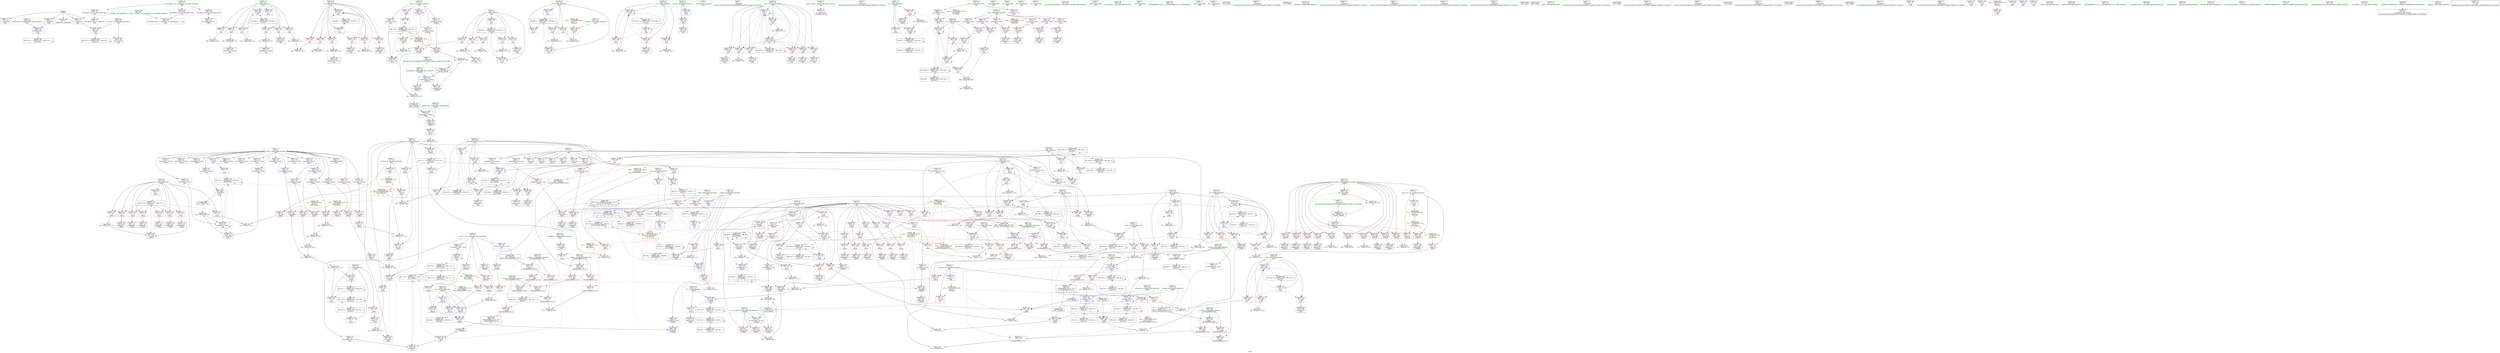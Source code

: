 digraph "SVFG" {
	label="SVFG";

	Node0x563d73e74dd0 [shape=record,color=grey,label="{NodeID: 0\nNullPtr}"];
	Node0x563d73e74dd0 -> Node0x563d73ebd710[style=solid];
	Node0x563d73e74dd0 -> Node0x563d73ebd810[style=solid];
	Node0x563d73e74dd0 -> Node0x563d73ebd8e0[style=solid];
	Node0x563d73e74dd0 -> Node0x563d73ebd9b0[style=solid];
	Node0x563d73e74dd0 -> Node0x563d73ec9990[style=solid];
	Node0x563d73ee3970 [shape=record,color=grey,label="{NodeID: 609\n600 = Binary(599, 132, )\n}"];
	Node0x563d73ee3970 -> Node0x563d73ec4560[style=solid];
	Node0x563d73ec9d00 [shape=record,color=blue,label="{NodeID: 443\n99\<--152\npr\<--div\n_Z4liczi\n}"];
	Node0x563d73ec9d00 -> Node0x563d73f12400[style=dashed];
	Node0x563d73ecd130 [shape=record,color=red,label="{NodeID: 277\n213\<--101\n\<--w\n_Z4liczi\n}"];
	Node0x563d73ecd130 -> Node0x563d73ec2f70[style=solid];
	Node0x563d73ebe090 [shape=record,color=black,label="{NodeID: 111\n173\<--172\nconv6\<--\n_Z4liczi\n}"];
	Node0x563d73ebe090 -> Node0x563d73ee2bf0[style=solid];
	Node0x563d73f12900 [shape=record,color=black,label="{NodeID: 720\nMR_14V_3 = PHI(MR_14V_4, MR_14V_2, )\npts\{102 \}\n}"];
	Node0x563d73f12900 -> Node0x563d73eccd20[style=dashed];
	Node0x563d73f12900 -> Node0x563d73eccdf0[style=dashed];
	Node0x563d73f12900 -> Node0x563d73eccec0[style=dashed];
	Node0x563d73f12900 -> Node0x563d73eccf90[style=dashed];
	Node0x563d73f12900 -> Node0x563d73ecd060[style=dashed];
	Node0x563d73f12900 -> Node0x563d73ecd130[style=dashed];
	Node0x563d73f12900 -> Node0x563d73ecd200[style=dashed];
	Node0x563d73f12900 -> Node0x563d73ecd2d0[style=dashed];
	Node0x563d73f12900 -> Node0x563d73eda910[style=dashed];
	Node0x563d73ec6ed0 [shape=record,color=red,label="{NodeID: 388\n768\<--534\n\<--tt\nmain\n}"];
	Node0x563d73ec2500 [shape=record,color=purple,label="{NodeID: 222\n187\<--45\narrayidx12\<--noverk\n_Z4liczi\n}"];
	Node0x563d73ec2500 -> Node0x563d73ecef40[style=solid];
	Node0x563d73ebea10 [shape=record,color=green,label="{NodeID: 56\n117\<--118\ni4\<--i4_field_insensitive\n_Z4liczi\n}"];
	Node0x563d73ebea10 -> Node0x563d73ece170[style=solid];
	Node0x563d73ebea10 -> Node0x563d73ece240[style=solid];
	Node0x563d73ebea10 -> Node0x563d73ece310[style=solid];
	Node0x563d73ebea10 -> Node0x563d73ece3e0[style=solid];
	Node0x563d73ebea10 -> Node0x563d73eca5f0[style=solid];
	Node0x563d73ebea10 -> Node0x563d73eca930[style=solid];
	Node0x563d73edc720 [shape=record,color=blue,label="{NodeID: 499\n536\<--662\nb\<--inc44\nmain\n}"];
	Node0x563d73edc720 -> Node0x563d73ec7070[style=dashed];
	Node0x563d73edc720 -> Node0x563d73ec7140[style=dashed];
	Node0x563d73edc720 -> Node0x563d73ec7210[style=dashed];
	Node0x563d73edc720 -> Node0x563d73edc720[style=dashed];
	Node0x563d73edc720 -> Node0x563d73f08370[style=dashed];
	Node0x563d73ecfeb0 [shape=record,color=red,label="{NodeID: 333\n401\<--393\n\<--__a.addr\n_ZSt3minIiERKT_S2_S2_\n}"];
	Node0x563d73ecfeb0 -> Node0x563d73ed02c0[style=solid];
	Node0x563d73ec5740 [shape=record,color=black,label="{NodeID: 167\n523\<--798\nmain_ret\<--\nmain\n}"];
	Node0x563d73e97980 [shape=record,color=green,label="{NodeID: 1\n7\<--1\n__dso_handle\<--dummyObj\nGlob }"];
	Node0x563d73ee3af0 [shape=record,color=grey,label="{NodeID: 610\n314 = Binary(313, 312, )\n}"];
	Node0x563d73ee3af0 -> Node0x563d73eca860[style=solid];
	Node0x563d73ec9dd0 [shape=record,color=blue,label="{NodeID: 444\n101\<--9\nw\<--\n_Z4liczi\n}"];
	Node0x563d73ec9dd0 -> Node0x563d73f12900[style=dashed];
	Node0x563d73ecd200 [shape=record,color=red,label="{NodeID: 278\n227\<--101\n\<--w\n_Z4liczi\n}"];
	Node0x563d73ecd200 -> Node0x563d73ec3040[style=solid];
	Node0x563d73ebe160 [shape=record,color=black,label="{NodeID: 112\n179\<--178\nidxprom7\<--\n_Z4liczi\n}"];
	Node0x563d73f12e00 [shape=record,color=black,label="{NodeID: 721\nMR_16V_2 = PHI(MR_16V_4, MR_16V_1, )\npts\{104 \}\n}"];
	Node0x563d73f12e00 -> Node0x563d73eca040[style=dashed];
	Node0x563d73ec6fa0 [shape=record,color=red,label="{NodeID: 389\n794\<--534\n\<--tt\nmain\n}"];
	Node0x563d73ec6fa0 -> Node0x563d73ee5170[style=solid];
	Node0x563d73ec25d0 [shape=record,color=purple,label="{NodeID: 223\n272\<--45\narrayidx47\<--noverk\n_Z4liczi\n}"];
	Node0x563d73ebeae0 [shape=record,color=green,label="{NodeID: 57\n119\<--120\nref.tmp39\<--ref.tmp39_field_insensitive\n_Z4liczi\n|{|<s1>8}}"];
	Node0x563d73ebeae0 -> Node0x563d73eca6c0[style=solid];
	Node0x563d73ebeae0:s1 -> Node0x563d73f624f0[style=solid,color=red];
	Node0x563d73edc7f0 [shape=record,color=blue,label="{NodeID: 500\n538\<--9\na46\<--\nmain\n}"];
	Node0x563d73edc7f0 -> Node0x563d73ec72e0[style=dashed];
	Node0x563d73edc7f0 -> Node0x563d73ec73b0[style=dashed];
	Node0x563d73edc7f0 -> Node0x563d73ec7480[style=dashed];
	Node0x563d73edc7f0 -> Node0x563d73ec7550[style=dashed];
	Node0x563d73edc7f0 -> Node0x563d73ec7620[style=dashed];
	Node0x563d73edc7f0 -> Node0x563d73edcf40[style=dashed];
	Node0x563d73edc7f0 -> Node0x563d73f08870[style=dashed];
	Node0x563d73ecff80 [shape=record,color=red,label="{NodeID: 334\n408\<--393\n\<--__a.addr\n_ZSt3minIiERKT_S2_S2_\n}"];
	Node0x563d73ecff80 -> Node0x563d73edb2d0[style=solid];
	Node0x563d73ec5810 [shape=record,color=black,label="{NodeID: 168\n806\<--829\n_ZSt3maxIiERKT_S2_S2__ret\<--\n_ZSt3maxIiERKT_S2_S2_\n|{<s0>14}}"];
	Node0x563d73ec5810:s0 -> Node0x563d73f618b0[style=solid,color=blue];
	Node0x563d73e99d10 [shape=record,color=green,label="{NodeID: 2\n9\<--1\n\<--dummyObj\nCan only get source location for instruction, argument, global var or function.}"];
	Node0x563d73ee3c70 [shape=record,color=grey,label="{NodeID: 611\n312 = Binary(303, 311, )\n}"];
	Node0x563d73ee3c70 -> Node0x563d73ee3af0[style=solid];
	Node0x563d73ec9ea0 [shape=record,color=blue,label="{NodeID: 445\n99\<--175\npr\<--mul\n_Z4liczi\n}"];
	Node0x563d73ec9ea0 -> Node0x563d73ecc9e0[style=dashed];
	Node0x563d73ec9ea0 -> Node0x563d73ec9f70[style=dashed];
	Node0x563d73ecd2d0 [shape=record,color=red,label="{NodeID: 279\n337\<--101\n\<--w\n_Z4liczi\n}"];
	Node0x563d73ecd2d0 -> Node0x563d73ee4870[style=solid];
	Node0x563d73ebe230 [shape=record,color=black,label="{NodeID: 113\n182\<--181\nidxprom9\<--\n_Z4liczi\n}"];
	Node0x563d73f13300 [shape=record,color=black,label="{NodeID: 722\nMR_18V_2 = PHI(MR_18V_4, MR_18V_1, )\npts\{106 \}\n}"];
	Node0x563d73f13300 -> Node0x563d73eca110[style=dashed];
	Node0x563d73ec7070 [shape=record,color=red,label="{NodeID: 390\n649\<--536\n\<--b\nmain\n}"];
	Node0x563d73ec7070 -> Node0x563d73ee6970[style=solid];
	Node0x563d73ec26a0 [shape=record,color=purple,label="{NodeID: 224\n275\<--45\narrayidx49\<--noverk\n_Z4liczi\n}"];
	Node0x563d73ec26a0 -> Node0x563d73ecf5c0[style=solid];
	Node0x563d73ebebb0 [shape=record,color=green,label="{NodeID: 58\n121\<--122\ni2\<--i2_field_insensitive\n_Z4liczi\n}"];
	Node0x563d73ebebb0 -> Node0x563d73ece4b0[style=solid];
	Node0x563d73ebebb0 -> Node0x563d73eca790[style=solid];
	Node0x563d73f2a150 [shape=record,color=yellow,style=double,label="{NodeID: 833\n71V_1 = ENCHI(MR_71V_0)\npts\{270000 \}\nFun[_Z3geniii]|{|<s3>10}}"];
	Node0x563d73f2a150 -> Node0x563d73ed13d0[style=dashed];
	Node0x563d73f2a150 -> Node0x563d73ed14a0[style=dashed];
	Node0x563d73f2a150 -> Node0x563d73ed1640[style=dashed];
	Node0x563d73f2a150:s3 -> Node0x563d73f2a150[style=dashed,color=red];
	Node0x563d73edc8c0 [shape=record,color=blue,label="{NodeID: 501\n540\<--9\nb53\<--\nmain\n}"];
	Node0x563d73edc8c0 -> Node0x563d73ec76f0[style=dashed];
	Node0x563d73edc8c0 -> Node0x563d73ec77c0[style=dashed];
	Node0x563d73edc8c0 -> Node0x563d73ec7890[style=dashed];
	Node0x563d73edc8c0 -> Node0x563d73ec7960[style=dashed];
	Node0x563d73edc8c0 -> Node0x563d73ec7a30[style=dashed];
	Node0x563d73edc8c0 -> Node0x563d73ec7b00[style=dashed];
	Node0x563d73edc8c0 -> Node0x563d73ec7bd0[style=dashed];
	Node0x563d73edc8c0 -> Node0x563d73edc8c0[style=dashed];
	Node0x563d73edc8c0 -> Node0x563d73edce70[style=dashed];
	Node0x563d73edc8c0 -> Node0x563d73f08d70[style=dashed];
	Node0x563d73ed0050 [shape=record,color=red,label="{NodeID: 335\n399\<--395\n\<--__b.addr\n_ZSt3minIiERKT_S2_S2_\n}"];
	Node0x563d73ed0050 -> Node0x563d73ed01f0[style=solid];
	Node0x563d73ec58e0 [shape=record,color=purple,label="{NodeID: 169\n77\<--4\n\<--_ZStL8__ioinit\n__cxx_global_var_init\n}"];
	Node0x563d73e79650 [shape=record,color=green,label="{NodeID: 3\n31\<--1\n\<--dummyObj\nCan only get source location for instruction, argument, global var or function.}"];
	Node0x563d73ee3df0 [shape=record,color=grey,label="{NodeID: 612\n604 = Binary(603, 132, )\n}"];
	Node0x563d73ee3df0 -> Node0x563d73ec4630[style=solid];
	Node0x563d73ec9f70 [shape=record,color=blue,label="{NodeID: 446\n99\<--191\npr\<--mul14\n_Z4liczi\n}"];
	Node0x563d73ec9f70 -> Node0x563d73eccab0[style=dashed];
	Node0x563d73ec9f70 -> Node0x563d73eda840[style=dashed];
	Node0x563d73ecd3a0 [shape=record,color=red,label="{NodeID: 280\n313\<--103\n\<--x\n_Z4liczi\n}"];
	Node0x563d73ecd3a0 -> Node0x563d73ee3af0[style=solid];
	Node0x563d73ebe300 [shape=record,color=black,label="{NodeID: 114\n186\<--185\nidxprom11\<--\n_Z4liczi\n}"];
	Node0x563d73f13800 [shape=record,color=black,label="{NodeID: 723\nMR_20V_2 = PHI(MR_20V_3, MR_20V_1, )\npts\{108 \}\n}"];
	Node0x563d73f13800 -> Node0x563d73eca1e0[style=dashed];
	Node0x563d73f13800 -> Node0x563d73f13800[style=dashed];
	Node0x563d73ec7140 [shape=record,color=red,label="{NodeID: 391\n653\<--536\n\<--b\nmain\n}"];
	Node0x563d73ec7140 -> Node0x563d73ec4a40[style=solid];
	Node0x563d73ec2770 [shape=record,color=purple,label="{NodeID: 225\n280\<--45\narrayidx51\<--noverk\n_Z4liczi\n}"];
	Node0x563d73ebec80 [shape=record,color=green,label="{NodeID: 59\n123\<--124\nb\<--b_field_insensitive\n_Z4liczi\n}"];
	Node0x563d73ebec80 -> Node0x563d73ece580[style=solid];
	Node0x563d73ebec80 -> Node0x563d73edaab0[style=solid];
	Node0x563d73ebec80 -> Node0x563d73edad20[style=solid];
	Node0x563d73edc990 [shape=record,color=blue,label="{NodeID: 502\n542\<--684\nw\<--\nmain\n}"];
	Node0x563d73edc990 -> Node0x563d73ec7ca0[style=dashed];
	Node0x563d73edc990 -> Node0x563d73ec7d70[style=dashed];
	Node0x563d73edc990 -> Node0x563d73edc990[style=dashed];
	Node0x563d73edc990 -> Node0x563d73edcb30[style=dashed];
	Node0x563d73edc990 -> Node0x563d73f1f100[style=dashed];
	Node0x563d73ed0120 [shape=record,color=red,label="{NodeID: 336\n405\<--395\n\<--__b.addr\n_ZSt3minIiERKT_S2_S2_\n}"];
	Node0x563d73ed0120 -> Node0x563d73edb200[style=solid];
	Node0x563d73ec59b0 [shape=record,color=purple,label="{NodeID: 170\n673\<--15\narrayidx51\<--wyn\nmain\n}"];
	Node0x563d73e796e0 [shape=record,color=green,label="{NodeID: 4\n50\<--1\n_ZTIi\<--dummyObj\nGlob }"];
	Node0x563d73ee3f70 [shape=record,color=grey,label="{NodeID: 613\n323 = Binary(322, 132, )\n}"];
	Node0x563d73ee3f70 -> Node0x563d73ecaa00[style=solid];
	Node0x563d73eca040 [shape=record,color=blue,label="{NodeID: 447\n103\<--9\nx\<--\n_Z4liczi\n}"];
	Node0x563d73eca040 -> Node0x563d73f0cea0[style=dashed];
	Node0x563d73ecd470 [shape=record,color=red,label="{NodeID: 281\n331\<--103\n\<--x\n_Z4liczi\n}"];
	Node0x563d73ecd470 -> Node0x563d73ec3930[style=solid];
	Node0x563d73ec2d00 [shape=record,color=black,label="{NodeID: 115\n189\<--188\nconv13\<--\n_Z4liczi\n}"];
	Node0x563d73ec2d00 -> Node0x563d73ee28f0[style=solid];
	Node0x563d73f13d00 [shape=record,color=black,label="{NodeID: 724\nMR_22V_2 = PHI(MR_22V_3, MR_22V_1, )\npts\{110 \}\n}"];
	Node0x563d73f13d00 -> Node0x563d73f0dda0[style=dashed];
	Node0x563d73ec7210 [shape=record,color=red,label="{NodeID: 392\n661\<--536\n\<--b\nmain\n}"];
	Node0x563d73ec7210 -> Node0x563d73ee31f0[style=solid];
	Node0x563d73ec2840 [shape=record,color=purple,label="{NodeID: 226\n283\<--45\narrayidx53\<--noverk\n_Z4liczi\n}"];
	Node0x563d73ec2840 -> Node0x563d73ecf760[style=solid];
	Node0x563d73ebed50 [shape=record,color=green,label="{NodeID: 60\n125\<--126\na\<--a_field_insensitive\n_Z4liczi\n}"];
	Node0x563d73ebed50 -> Node0x563d73ece650[style=solid];
	Node0x563d73ebed50 -> Node0x563d73ece720[style=solid];
	Node0x563d73ebed50 -> Node0x563d73ece7f0[style=solid];
	Node0x563d73ebed50 -> Node0x563d73ece8c0[style=solid];
	Node0x563d73ebed50 -> Node0x563d73edab80[style=solid];
	Node0x563d73ebed50 -> Node0x563d73edaf90[style=solid];
	Node0x563d73f2a310 [shape=record,color=yellow,style=double,label="{NodeID: 835\n74V_1 = ENCHI(MR_74V_0)\npts\{440000 \}\nFun[_Z3geniii]|{|<s2>10}}"];
	Node0x563d73f2a310 -> Node0x563d73ed1300[style=dashed];
	Node0x563d73f2a310 -> Node0x563d73ed1980[style=dashed];
	Node0x563d73f2a310:s2 -> Node0x563d73f2a310[style=dashed,color=red];
	Node0x563d73edca60 [shape=record,color=blue,label="{NodeID: 503\n544\<--9\nx\<--\nmain\n}"];
	Node0x563d73edca60 -> Node0x563d73f00300[style=dashed];
	Node0x563d73ed01f0 [shape=record,color=red,label="{NodeID: 337\n400\<--399\n\<--\n_ZSt3minIiERKT_S2_S2_\n}"];
	Node0x563d73ed01f0 -> Node0x563d73ee6c70[style=solid];
	Node0x563d73ec5a80 [shape=record,color=purple,label="{NodeID: 171\n683\<--15\narrayidx58\<--wyn\nmain\n}"];
	Node0x563d73ec5a80 -> Node0x563d73ec8660[style=solid];
	Node0x563d73e7aae0 [shape=record,color=green,label="{NodeID: 5\n53\<--1\n.str\<--dummyObj\nGlob }"];
	Node0x563d73ee40f0 [shape=record,color=grey,label="{NodeID: 614\n334 = Binary(333, 332, )\n}"];
	Node0x563d73ee40f0 -> Node0x563d73eda840[style=solid];
	Node0x563d73eca110 [shape=record,color=blue,label="{NodeID: 448\n105\<--9\ni6\<--\n_Z4liczi\n}"];
	Node0x563d73eca110 -> Node0x563d73ecd540[style=dashed];
	Node0x563d73eca110 -> Node0x563d73ecd610[style=dashed];
	Node0x563d73eca110 -> Node0x563d73ecd6e0[style=dashed];
	Node0x563d73eca110 -> Node0x563d73ecd7b0[style=dashed];
	Node0x563d73eca110 -> Node0x563d73ecd880[style=dashed];
	Node0x563d73eca110 -> Node0x563d73ecaad0[style=dashed];
	Node0x563d73eca110 -> Node0x563d73f13300[style=dashed];
	Node0x563d73ecd540 [shape=record,color=red,label="{NodeID: 282\n196\<--105\n\<--i6\n_Z4liczi\n}"];
	Node0x563d73ecd540 -> Node0x563d73ee73f0[style=solid];
	Node0x563d73ec2dd0 [shape=record,color=black,label="{NodeID: 116\n198\<--197\nidxprom16\<--\n_Z4liczi\n}"];
	Node0x563d73f14200 [shape=record,color=black,label="{NodeID: 725\nMR_24V_2 = PHI(MR_24V_3, MR_24V_1, )\npts\{112 \}\n}"];
	Node0x563d73f14200 -> Node0x563d73f0e2a0[style=dashed];
	Node0x563d73ec72e0 [shape=record,color=red,label="{NodeID: 393\n667\<--538\n\<--a46\nmain\n}"];
	Node0x563d73ec72e0 -> Node0x563d73ee85f0[style=solid];
	Node0x563d73ec2910 [shape=record,color=purple,label="{NodeID: 227\n289\<--45\narrayidx56\<--noverk\n_Z4liczi\n}"];
	Node0x563d73ebee20 [shape=record,color=green,label="{NodeID: 61\n127\<--128\nx87\<--x87_field_insensitive\n_Z4liczi\n}"];
	Node0x563d73ebee20 -> Node0x563d73ece990[style=solid];
	Node0x563d73ebee20 -> Node0x563d73ecea60[style=solid];
	Node0x563d73ebee20 -> Node0x563d73edac50[style=solid];
	Node0x563d73ebee20 -> Node0x563d73edaec0[style=solid];
	Node0x563d73f2a3f0 [shape=record,color=yellow,style=double,label="{NodeID: 836\n76V_1 = ENCHI(MR_76V_0)\npts\{14 220000 470000 \}\nFun[_Z3geniii]|{<s0>9|<s1>9|<s2>9|<s3>10}}"];
	Node0x563d73f2a3f0:s0 -> Node0x563d73f21520[style=dashed,color=red];
	Node0x563d73f2a3f0:s1 -> Node0x563d73f05460[style=dashed,color=red];
	Node0x563d73f2a3f0:s2 -> Node0x563d73f05700[style=dashed,color=red];
	Node0x563d73f2a3f0:s3 -> Node0x563d73f2a3f0[style=dashed,color=red];
	Node0x563d73edcb30 [shape=record,color=blue,label="{NodeID: 504\n542\<--704\nw\<--div\nmain\n}"];
	Node0x563d73edcb30 -> Node0x563d73ec7ca0[style=dashed];
	Node0x563d73edcb30 -> Node0x563d73ec7d70[style=dashed];
	Node0x563d73edcb30 -> Node0x563d73edc990[style=dashed];
	Node0x563d73edcb30 -> Node0x563d73edcb30[style=dashed];
	Node0x563d73edcb30 -> Node0x563d73f1f100[style=dashed];
	Node0x563d73ed02c0 [shape=record,color=red,label="{NodeID: 338\n402\<--401\n\<--\n_ZSt3minIiERKT_S2_S2_\n}"];
	Node0x563d73ed02c0 -> Node0x563d73ee6c70[style=solid];
	Node0x563d73ec5b50 [shape=record,color=purple,label="{NodeID: 172\n167\<--17\n\<--ile_w_wyn\n_Z4liczi\n}"];
	Node0x563d73e7ab70 [shape=record,color=green,label="{NodeID: 6\n55\<--1\n.str.1\<--dummyObj\nGlob }"];
	Node0x563d73ee4270 [shape=record,color=grey,label="{NodeID: 615\n233 = Binary(231, 232, )\n}"];
	Node0x563d73ee4270 -> Node0x563d73eca2b0[style=solid];
	Node0x563d73eca1e0 [shape=record,color=blue,label="{NodeID: 449\n107\<--219\ni3\<--sub\n_Z4liczi\n}"];
	Node0x563d73eca1e0 -> Node0x563d73ecd950[style=dashed];
	Node0x563d73eca1e0 -> Node0x563d73ecda20[style=dashed];
	Node0x563d73eca1e0 -> Node0x563d73eca1e0[style=dashed];
	Node0x563d73eca1e0 -> Node0x563d73f13800[style=dashed];
	Node0x563d73ecd610 [shape=record,color=red,label="{NodeID: 283\n218\<--105\n\<--i6\n_Z4liczi\n}"];
	Node0x563d73ecd610 -> Node0x563d73ee2ef0[style=solid];
	Node0x563d73ec2ea0 [shape=record,color=black,label="{NodeID: 117\n202\<--201\nidxprom18\<--\n_Z4liczi\n}"];
	Node0x563d73f14700 [shape=record,color=black,label="{NodeID: 726\nMR_26V_2 = PHI(MR_26V_3, MR_26V_1, )\npts\{114 \}\n}"];
	Node0x563d73f14700 -> Node0x563d73f0e7a0[style=dashed];
	Node0x563d73ec73b0 [shape=record,color=red,label="{NodeID: 394\n671\<--538\n\<--a46\nmain\n}"];
	Node0x563d73ec73b0 -> Node0x563d73ec4be0[style=solid];
	Node0x563d73ec29e0 [shape=record,color=purple,label="{NodeID: 228\n292\<--45\narrayidx58\<--noverk\n_Z4liczi\n}"];
	Node0x563d73ec29e0 -> Node0x563d73ecf900[style=solid];
	Node0x563d73ebeef0 [shape=record,color=green,label="{NodeID: 62\n138\<--139\nexception\<--exception_field_insensitive\n_Z4liczi\n}"];
	Node0x563d73ebeef0 -> Node0x563d73ebdc80[style=solid];
	Node0x563d73f2a530 [shape=record,color=yellow,style=double,label="{NodeID: 837\n78V_1 = ENCHI(MR_78V_0)\npts\{32 49 139 290000 \}\nFun[_Z3geniii]|{|<s1>9|<s2>9|<s3>9|<s4>9|<s5>9|<s6>9|<s7>9|<s8>9}}"];
	Node0x563d73f2a530 -> Node0x563d73f11ea0[style=dashed];
	Node0x563d73f2a530:s1 -> Node0x563d73ecc430[style=dashed,color=red];
	Node0x563d73f2a530:s2 -> Node0x563d73ecc500[style=dashed,color=red];
	Node0x563d73f2a530:s3 -> Node0x563d73ec9b60[style=dashed,color=red];
	Node0x563d73f2a530:s4 -> Node0x563d73eda9e0[style=dashed,color=red];
	Node0x563d73f2a530:s5 -> Node0x563d73f100a0[style=dashed,color=red];
	Node0x563d73f2a530:s6 -> Node0x563d73f114a0[style=dashed,color=red];
	Node0x563d73f2a530:s7 -> Node0x563d73f1e200[style=dashed,color=red];
	Node0x563d73f2a530:s8 -> Node0x563d73f05380[style=dashed,color=red];
	Node0x563d73edcc00 [shape=record,color=blue,label="{NodeID: 505\n544\<--707\nx\<--inc65\nmain\n}"];
	Node0x563d73edcc00 -> Node0x563d73f00300[style=dashed];
	Node0x563d73ed0390 [shape=record,color=red,label="{NodeID: 339\n430\<--419\n\<--start.addr\n_Z3geniii\n}"];
	Node0x563d73ed0390 -> Node0x563d73ee7570[style=solid];
	Node0x563d73ec5c20 [shape=record,color=purple,label="{NodeID: 173\n168\<--17\narrayidx3\<--ile_w_wyn\n_Z4liczi\n}"];
	Node0x563d73ec5c20 -> Node0x563d73ecec00[style=solid];
	Node0x563d73ea7650 [shape=record,color=green,label="{NodeID: 7\n57\<--1\n.str.2\<--dummyObj\nGlob }"];
	Node0x563d73ee43f0 [shape=record,color=grey,label="{NodeID: 616\n328 = Binary(327, 132, )\n}"];
	Node0x563d73ee43f0 -> Node0x563d73ecaad0[style=solid];
	Node0x563d73eca2b0 [shape=record,color=blue,label="{NodeID: 450\n109\<--233\npz2\<--sub30\n_Z4liczi\n}"];
	Node0x563d73eca2b0 -> Node0x563d73ecdaf0[style=dashed];
	Node0x563d73eca2b0 -> Node0x563d73ecdbc0[style=dashed];
	Node0x563d73eca2b0 -> Node0x563d73f0dda0[style=dashed];
	Node0x563d73ecd6e0 [shape=record,color=red,label="{NodeID: 284\n232\<--105\n\<--i6\n_Z4liczi\n}"];
	Node0x563d73ecd6e0 -> Node0x563d73ee4270[style=solid];
	Node0x563d73ec2f70 [shape=record,color=black,label="{NodeID: 118\n214\<--213\nidxprom23\<--\n_Z4liczi\n}"];
	Node0x563d73f14c00 [shape=record,color=black,label="{NodeID: 727\nMR_28V_2 = PHI(MR_28V_3, MR_28V_1, )\npts\{116 \}\n}"];
	Node0x563d73f14c00 -> Node0x563d73f0eca0[style=dashed];
	Node0x563d73ec7480 [shape=record,color=red,label="{NodeID: 395\n681\<--538\n\<--a46\nmain\n}"];
	Node0x563d73ec7480 -> Node0x563d73ec4cb0[style=solid];
	Node0x563d73ec2ab0 [shape=record,color=purple,label="{NodeID: 229\n298\<--45\narrayidx61\<--noverk\n_Z4liczi\n}"];
	Node0x563d73ebefc0 [shape=record,color=green,label="{NodeID: 63\n141\<--142\n__cxa_allocate_exception\<--__cxa_allocate_exception_field_insensitive\n}"];
	Node0x563d73edccd0 [shape=record,color=blue,label="{NodeID: 506\n719\<--710\narrayidx71\<--\nmain\n}"];
	Node0x563d73edccd0 -> Node0x563d73edccd0[style=dashed];
	Node0x563d73edccd0 -> Node0x563d73f1fb00[style=dashed];
	Node0x563d73ed0460 [shape=record,color=red,label="{NodeID: 340\n435\<--419\n\<--start.addr\n_Z3geniii\n}"];
	Node0x563d73ed0460 -> Node0x563d73ec3c70[style=solid];
	Node0x563d73ec5cf0 [shape=record,color=purple,label="{NodeID: 174\n183\<--17\n\<--ile_w_wyn\n_Z4liczi\n}"];
	Node0x563d73ea76e0 [shape=record,color=green,label="{NodeID: 8\n59\<--1\nstderr\<--dummyObj\nGlob }"];
	Node0x563d73ee4570 [shape=record,color=grey,label="{NodeID: 617\n239 = Binary(238, 240, )\n}"];
	Node0x563d73ee4570 -> Node0x563d73eca450[style=solid];
	Node0x563d73eca380 [shape=record,color=blue,label="{NodeID: 451\n111\<--9\ni8\<--\n_Z4liczi\n}"];
	Node0x563d73eca380 -> Node0x563d73ecdc90[style=dashed];
	Node0x563d73eca380 -> Node0x563d73ecdd60[style=dashed];
	Node0x563d73eca380 -> Node0x563d73ecde30[style=dashed];
	Node0x563d73eca380 -> Node0x563d73ecdf00[style=dashed];
	Node0x563d73eca380 -> Node0x563d73ecaa00[style=dashed];
	Node0x563d73eca380 -> Node0x563d73f0e2a0[style=dashed];
	Node0x563d73ecd7b0 [shape=record,color=red,label="{NodeID: 285\n299\<--105\n\<--i6\n_Z4liczi\n}"];
	Node0x563d73ecd7b0 -> Node0x563d73ec36c0[style=solid];
	Node0x563d73ec3040 [shape=record,color=black,label="{NodeID: 119\n228\<--227\nidxprom28\<--\n_Z4liczi\n}"];
	Node0x563d73f15100 [shape=record,color=black,label="{NodeID: 728\nMR_30V_2 = PHI(MR_30V_3, MR_30V_1, )\npts\{118 \}\n}"];
	Node0x563d73f15100 -> Node0x563d73f0f1a0[style=dashed];
	Node0x563d73ec7550 [shape=record,color=red,label="{NodeID: 396\n717\<--538\n\<--a46\nmain\n}"];
	Node0x563d73ec7550 -> Node0x563d73ec5260[style=solid];
	Node0x563d73ec2b80 [shape=record,color=purple,label="{NodeID: 230\n301\<--45\narrayidx63\<--noverk\n_Z4liczi\n}"];
	Node0x563d73ec2b80 -> Node0x563d73ecfaa0[style=solid];
	Node0x563d73ebf0c0 [shape=record,color=green,label="{NodeID: 64\n147\<--148\n__cxa_throw\<--__cxa_throw_field_insensitive\n}"];
	Node0x563d73edcda0 [shape=record,color=blue,label="{NodeID: 507\n736\<--730\narrayidx80\<--\nmain\n}"];
	Node0x563d73edcda0 -> Node0x563d73effff0[style=dashed];
	Node0x563d73ed0530 [shape=record,color=red,label="{NodeID: 341\n440\<--419\n\<--start.addr\n_Z3geniii\n}"];
	Node0x563d73ed0530 -> Node0x563d73ec3d40[style=solid];
	Node0x563d73ec5dc0 [shape=record,color=purple,label="{NodeID: 175\n184\<--17\narrayidx10\<--ile_w_wyn\n_Z4liczi\n}"];
	Node0x563d73ec5dc0 -> Node0x563d73ecee70[style=solid];
	Node0x563d73ea7930 [shape=record,color=green,label="{NodeID: 9\n60\<--1\n.str.3\<--dummyObj\nGlob }"];
	Node0x563d73ee46f0 [shape=record,color=grey,label="{NodeID: 618\n629 = Binary(628, 132, )\n}"];
	Node0x563d73ee46f0 -> Node0x563d73edc310[style=solid];
	Node0x563d73eca450 [shape=record,color=blue,label="{NodeID: 452\n113\<--239\nref.tmp\<--div32\n_Z4liczi\n|{|<s4>7}}"];
	Node0x563d73eca450 -> Node0x563d73ecf350[style=dashed];
	Node0x563d73eca450 -> Node0x563d73ecf420[style=dashed];
	Node0x563d73eca450 -> Node0x563d73eca450[style=dashed];
	Node0x563d73eca450 -> Node0x563d73f0e7a0[style=dashed];
	Node0x563d73eca450:s4 -> Node0x563d73f29be0[style=dashed,color=red];
	Node0x563d73ecd880 [shape=record,color=red,label="{NodeID: 286\n327\<--105\n\<--i6\n_Z4liczi\n}"];
	Node0x563d73ecd880 -> Node0x563d73ee43f0[style=solid];
	Node0x563d73ec3110 [shape=record,color=black,label="{NodeID: 120\n271\<--270\nidxprom46\<--\n_Z4liczi\n}"];
	Node0x563d73f15600 [shape=record,color=black,label="{NodeID: 729\nMR_32V_2 = PHI(MR_32V_3, MR_32V_1, )\npts\{120 \}\n}"];
	Node0x563d73f15600 -> Node0x563d73f0f6a0[style=dashed];
	Node0x563d73ec7620 [shape=record,color=red,label="{NodeID: 397\n744\<--538\n\<--a46\nmain\n}"];
	Node0x563d73ec7620 -> Node0x563d73ee37f0[style=solid];
	Node0x563d73ecabb0 [shape=record,color=purple,label="{NodeID: 231\n307\<--45\narrayidx66\<--noverk\n_Z4liczi\n}"];
	Node0x563d73ebf1c0 [shape=record,color=green,label="{NodeID: 65\n206\<--207\n_ZSt3minIiERKT_S2_S2_\<--_ZSt3minIiERKT_S2_S2__field_insensitive\n}"];
	Node0x563d73edce70 [shape=record,color=blue,label="{NodeID: 508\n540\<--740\nb53\<--inc82\nmain\n}"];
	Node0x563d73edce70 -> Node0x563d73ec76f0[style=dashed];
	Node0x563d73edce70 -> Node0x563d73ec77c0[style=dashed];
	Node0x563d73edce70 -> Node0x563d73ec7890[style=dashed];
	Node0x563d73edce70 -> Node0x563d73ec7960[style=dashed];
	Node0x563d73edce70 -> Node0x563d73ec7a30[style=dashed];
	Node0x563d73edce70 -> Node0x563d73ec7b00[style=dashed];
	Node0x563d73edce70 -> Node0x563d73ec7bd0[style=dashed];
	Node0x563d73edce70 -> Node0x563d73edc8c0[style=dashed];
	Node0x563d73edce70 -> Node0x563d73edce70[style=dashed];
	Node0x563d73edce70 -> Node0x563d73f08d70[style=dashed];
	Node0x563d73ed0600 [shape=record,color=red,label="{NodeID: 342\n451\<--419\n\<--start.addr\n_Z3geniii\n}"];
	Node0x563d73ed0600 -> Node0x563d73ee79f0[style=solid];
	Node0x563d73ec5e90 [shape=record,color=purple,label="{NodeID: 176\n199\<--17\n\<--ile_w_wyn\n_Z4liczi\n}"];
	Node0x563d73ea79c0 [shape=record,color=green,label="{NodeID: 10\n62\<--1\n.str.4\<--dummyObj\nGlob }"];
	Node0x563d73f05380 [shape=record,color=yellow,style=double,label="{NodeID: 785\n42V_1 = ENCHI(MR_42V_0)\npts\{139 \}\nFun[_Z4liczi]|{|<s1>9}}"];
	Node0x563d73f05380 -> Node0x563d73ec9c30[style=dashed];
	Node0x563d73f05380:s1 -> Node0x563d73f06f10[style=dashed,color=blue];
	Node0x563d73ee4870 [shape=record,color=grey,label="{NodeID: 619\n338 = Binary(337, 132, )\n}"];
	Node0x563d73ee4870 -> Node0x563d73eda910[style=solid];
	Node0x563d73eca520 [shape=record,color=blue,label="{NodeID: 453\n115\<--250\npz2_2\<--sub37\n_Z4liczi\n}"];
	Node0x563d73eca520 -> Node0x563d73ecdfd0[style=dashed];
	Node0x563d73eca520 -> Node0x563d73ece0a0[style=dashed];
	Node0x563d73eca520 -> Node0x563d73eca520[style=dashed];
	Node0x563d73eca520 -> Node0x563d73f0eca0[style=dashed];
	Node0x563d73ecd950 [shape=record,color=red,label="{NodeID: 287\n221\<--107\n\<--i3\n_Z4liczi\n}"];
	Node0x563d73ecd950 -> Node0x563d73ee6af0[style=solid];
	Node0x563d73ec31e0 [shape=record,color=black,label="{NodeID: 121\n274\<--273\nidxprom48\<--\n_Z4liczi\n}"];
	Node0x563d73f15b00 [shape=record,color=black,label="{NodeID: 730\nMR_34V_2 = PHI(MR_34V_3, MR_34V_1, )\npts\{122 \}\n}"];
	Node0x563d73f15b00 -> Node0x563d73f0fba0[style=dashed];
	Node0x563d73ec76f0 [shape=record,color=red,label="{NodeID: 398\n678\<--540\n\<--b53\nmain\n}"];
	Node0x563d73ec76f0 -> Node0x563d73ee61f0[style=solid];
	Node0x563d73ecac40 [shape=record,color=purple,label="{NodeID: 232\n310\<--45\narrayidx68\<--noverk\n_Z4liczi\n}"];
	Node0x563d73ecac40 -> Node0x563d73ecfc40[style=solid];
	Node0x563d73ebf2c0 [shape=record,color=green,label="{NodeID: 66\n391\<--392\nretval\<--retval_field_insensitive\n_ZSt3minIiERKT_S2_S2_\n}"];
	Node0x563d73ebf2c0 -> Node0x563d73ecfde0[style=solid];
	Node0x563d73ebf2c0 -> Node0x563d73edb200[style=solid];
	Node0x563d73ebf2c0 -> Node0x563d73edb2d0[style=solid];
	Node0x563d73edcf40 [shape=record,color=blue,label="{NodeID: 509\n538\<--745\na46\<--inc85\nmain\n}"];
	Node0x563d73edcf40 -> Node0x563d73ec72e0[style=dashed];
	Node0x563d73edcf40 -> Node0x563d73ec73b0[style=dashed];
	Node0x563d73edcf40 -> Node0x563d73ec7480[style=dashed];
	Node0x563d73edcf40 -> Node0x563d73ec7550[style=dashed];
	Node0x563d73edcf40 -> Node0x563d73ec7620[style=dashed];
	Node0x563d73edcf40 -> Node0x563d73edcf40[style=dashed];
	Node0x563d73edcf40 -> Node0x563d73f08870[style=dashed];
	Node0x563d73ed06d0 [shape=record,color=red,label="{NodeID: 343\n459\<--419\n\<--start.addr\n_Z3geniii\n}"];
	Node0x563d73ed06d0 -> Node0x563d73ee76f0[style=solid];
	Node0x563d73ec5f60 [shape=record,color=purple,label="{NodeID: 177\n200\<--17\narrayidx17\<--ile_w_wyn\n_Z4liczi\n|{<s0>5}}"];
	Node0x563d73ec5f60:s0 -> Node0x563d73f62140[style=solid,color=red];
	Node0x563d73ea7a50 [shape=record,color=green,label="{NodeID: 11\n64\<--1\n.str.5\<--dummyObj\nGlob }"];
	Node0x563d73f60ed0 [shape=record,color=black,label="{NodeID: 952\n771 = PHI()\n}"];
	Node0x563d73f05460 [shape=record,color=yellow,style=double,label="{NodeID: 786\n44V_1 = ENCHI(MR_44V_0)\npts\{220000 \}\nFun[_Z4liczi]|{|<s7>5|<s8>6|<s9>7|<s10>8}}"];
	Node0x563d73f05460 -> Node0x563d73ecec00[style=dashed];
	Node0x563d73f05460 -> Node0x563d73ecee70[style=dashed];
	Node0x563d73f05460 -> Node0x563d73ecf010[style=dashed];
	Node0x563d73f05460 -> Node0x563d73ecf0e0[style=dashed];
	Node0x563d73f05460 -> Node0x563d73ecf280[style=dashed];
	Node0x563d73f05460 -> Node0x563d73ecf350[style=dashed];
	Node0x563d73f05460 -> Node0x563d73ecf420[style=dashed];
	Node0x563d73f05460:s7 -> Node0x563d73f29910[style=dashed,color=red];
	Node0x563d73f05460:s8 -> Node0x563d73f29910[style=dashed,color=red];
	Node0x563d73f05460:s9 -> Node0x563d73f29910[style=dashed,color=red];
	Node0x563d73f05460:s10 -> Node0x563d73f29910[style=dashed,color=red];
	Node0x563d73ee49f0 [shape=record,color=grey,label="{NodeID: 620\n634 = Binary(633, 132, )\n}"];
	Node0x563d73ee49f0 -> Node0x563d73edc3e0[style=solid];
	Node0x563d73eca5f0 [shape=record,color=blue,label="{NodeID: 454\n117\<--9\ni4\<--\n_Z4liczi\n}"];
	Node0x563d73eca5f0 -> Node0x563d73ece170[style=dashed];
	Node0x563d73eca5f0 -> Node0x563d73ece240[style=dashed];
	Node0x563d73eca5f0 -> Node0x563d73ece310[style=dashed];
	Node0x563d73eca5f0 -> Node0x563d73ece3e0[style=dashed];
	Node0x563d73eca5f0 -> Node0x563d73eca5f0[style=dashed];
	Node0x563d73eca5f0 -> Node0x563d73eca930[style=dashed];
	Node0x563d73eca5f0 -> Node0x563d73f0f1a0[style=dashed];
	Node0x563d73ecda20 [shape=record,color=red,label="{NodeID: 288\n281\<--107\n\<--i3\n_Z4liczi\n}"];
	Node0x563d73ecda20 -> Node0x563d73ec3380[style=solid];
	Node0x563d73ec32b0 [shape=record,color=black,label="{NodeID: 122\n279\<--278\nidxprom50\<--\n_Z4liczi\n}"];
	Node0x563d73ec77c0 [shape=record,color=red,label="{NodeID: 399\n689\<--540\n\<--b53\nmain\n}"];
	Node0x563d73ec77c0 -> Node0x563d73ec4d80[style=solid];
	Node0x563d73ecad10 [shape=record,color=purple,label="{NodeID: 233\n581\<--45\n\<--noverk\nmain\n}"];
	Node0x563d73ecad10 -> Node0x563d73edbfd0[style=solid];
	Node0x563d73ebf390 [shape=record,color=green,label="{NodeID: 67\n393\<--394\n__a.addr\<--__a.addr_field_insensitive\n_ZSt3minIiERKT_S2_S2_\n}"];
	Node0x563d73ebf390 -> Node0x563d73ecfeb0[style=solid];
	Node0x563d73ebf390 -> Node0x563d73ecff80[style=solid];
	Node0x563d73ebf390 -> Node0x563d73edb060[style=solid];
	Node0x563d73edd010 [shape=record,color=blue,label="{NodeID: 510\n30\<--31\nbest\<--\nmain\n|{<s0>15}}"];
	Node0x563d73edd010:s0 -> Node0x563d73f2a530[style=dashed,color=red];
	Node0x563d73ed07a0 [shape=record,color=red,label="{NodeID: 344\n470\<--419\n\<--start.addr\n_Z3geniii\n}"];
	Node0x563d73ed07a0 -> Node0x563d73ee82f0[style=solid];
	Node0x563d73ec6030 [shape=record,color=purple,label="{NodeID: 178\n203\<--17\n\<--ile_w_wyn\n_Z4liczi\n}"];
	Node0x563d73ea7ae0 [shape=record,color=green,label="{NodeID: 12\n67\<--1\n\<--dummyObj\nCan only get source location for instruction, argument, global var or function.}"];
	Node0x563d73f60fd0 [shape=record,color=black,label="{NodeID: 953\n78 = PHI()\n}"];
	Node0x563d73ee4b70 [shape=record,color=grey,label="{NodeID: 621\n447 = Binary(439, 446, )\n|{<s0>9}}"];
	Node0x563d73ee4b70:s0 -> Node0x563d73f61cf0[style=solid,color=red];
	Node0x563d73eca6c0 [shape=record,color=blue,label="{NodeID: 455\n119\<--256\nref.tmp39\<--div40\n_Z4liczi\n|{|<s4>8}}"];
	Node0x563d73eca6c0 -> Node0x563d73ecf350[style=dashed];
	Node0x563d73eca6c0 -> Node0x563d73ecf420[style=dashed];
	Node0x563d73eca6c0 -> Node0x563d73eca6c0[style=dashed];
	Node0x563d73eca6c0 -> Node0x563d73f0f6a0[style=dashed];
	Node0x563d73eca6c0:s4 -> Node0x563d73f29be0[style=dashed,color=red];
	Node0x563d73ecdaf0 [shape=record,color=red,label="{NodeID: 289\n238\<--109\n\<--pz2\n_Z4liczi\n}"];
	Node0x563d73ecdaf0 -> Node0x563d73ee4570[style=solid];
	Node0x563d73ec3380 [shape=record,color=black,label="{NodeID: 123\n282\<--281\nidxprom52\<--\n_Z4liczi\n}"];
	Node0x563d73ec7890 [shape=record,color=red,label="{NodeID: 400\n698\<--540\n\<--b53\nmain\n}"];
	Node0x563d73ec7890 -> Node0x563d73ec4f20[style=solid];
	Node0x563d73ecade0 [shape=record,color=purple,label="{NodeID: 234\n602\<--45\narrayidx12\<--noverk\nmain\n}"];
	Node0x563d73ebf460 [shape=record,color=green,label="{NodeID: 68\n395\<--396\n__b.addr\<--__b.addr_field_insensitive\n_ZSt3minIiERKT_S2_S2_\n}"];
	Node0x563d73ebf460 -> Node0x563d73ed0050[style=solid];
	Node0x563d73ebf460 -> Node0x563d73ed0120[style=solid];
	Node0x563d73ebf460 -> Node0x563d73edb130[style=solid];
	Node0x563d73edd0e0 [shape=record,color=blue,label="{NodeID: 511\n48\<--9\nlicznik\<--\nmain\n|{<s0>15}}"];
	Node0x563d73edd0e0:s0 -> Node0x563d73f2a530[style=dashed,color=red];
	Node0x563d73ed0870 [shape=record,color=red,label="{NodeID: 345\n481\<--419\n\<--start.addr\n_Z3geniii\n}"];
	Node0x563d73ed0870 -> Node0x563d73ec3ee0[style=solid];
	Node0x563d73ec6100 [shape=record,color=purple,label="{NodeID: 179\n204\<--17\narrayidx19\<--ile_w_wyn\n_Z4liczi\n|{<s0>5}}"];
	Node0x563d73ec6100:s0 -> Node0x563d73f624f0[style=solid,color=red];
	Node0x563d73ea8400 [shape=record,color=green,label="{NodeID: 13\n132\<--1\n\<--dummyObj\nCan only get source location for instruction, argument, global var or function.|{<s0>15}}"];
	Node0x563d73ea8400:s0 -> Node0x563d73f62990[style=solid,color=red];
	Node0x563d73f610d0 [shape=record,color=black,label="{NodeID: 954\n205 = PHI(388, )\n|{<s0>6}}"];
	Node0x563d73f610d0:s0 -> Node0x563d73f624f0[style=solid,color=red];
	Node0x563d73f05620 [shape=record,color=yellow,style=double,label="{NodeID: 788\n48V_1 = ENCHI(MR_48V_0)\npts\{410000 \}\nFun[_Z4liczi]|{|<s12>5|<s13>6|<s14>7|<s15>8}}"];
	Node0x563d73f05620 -> Node0x563d73eceb30[style=dashed];
	Node0x563d73f05620 -> Node0x563d73eceda0[style=dashed];
	Node0x563d73f05620 -> Node0x563d73ecf010[style=dashed];
	Node0x563d73f05620 -> Node0x563d73ecf1b0[style=dashed];
	Node0x563d73f05620 -> Node0x563d73ecf350[style=dashed];
	Node0x563d73f05620 -> Node0x563d73ecf420[style=dashed];
	Node0x563d73f05620 -> Node0x563d73ecf4f0[style=dashed];
	Node0x563d73f05620 -> Node0x563d73ecf690[style=dashed];
	Node0x563d73f05620 -> Node0x563d73ecf830[style=dashed];
	Node0x563d73f05620 -> Node0x563d73ecf9d0[style=dashed];
	Node0x563d73f05620 -> Node0x563d73ecfb70[style=dashed];
	Node0x563d73f05620 -> Node0x563d73ecfd10[style=dashed];
	Node0x563d73f05620:s12 -> Node0x563d73f29910[style=dashed,color=red];
	Node0x563d73f05620:s13 -> Node0x563d73f29910[style=dashed,color=red];
	Node0x563d73f05620:s14 -> Node0x563d73f29910[style=dashed,color=red];
	Node0x563d73f05620:s15 -> Node0x563d73f29910[style=dashed,color=red];
	Node0x563d73ee4cf0 [shape=record,color=grey,label="{NodeID: 622\n788 = Binary(787, 132, )\n}"];
	Node0x563d73ee4cf0 -> Node0x563d73edd420[style=solid];
	Node0x563d73eca790 [shape=record,color=blue,label="{NodeID: 456\n121\<--267\ni2\<--sub45\n_Z4liczi\n}"];
	Node0x563d73eca790 -> Node0x563d73ece4b0[style=dashed];
	Node0x563d73eca790 -> Node0x563d73f1d300[style=dashed];
	Node0x563d73ecdbc0 [shape=record,color=red,label="{NodeID: 290\n247\<--109\n\<--pz2\n_Z4liczi\n}"];
	Node0x563d73ecdbc0 -> Node0x563d73ee4ff0[style=solid];
	Node0x563d73ec3450 [shape=record,color=black,label="{NodeID: 124\n288\<--287\nidxprom55\<--\n_Z4liczi\n}"];
	Node0x563d73ec7960 [shape=record,color=red,label="{NodeID: 401\n711\<--540\n\<--b53\nmain\n}"];
	Node0x563d73ec7960 -> Node0x563d73ec50c0[style=solid];
	Node0x563d73ecaeb0 [shape=record,color=purple,label="{NodeID: 235\n606\<--45\narrayidx15\<--noverk\nmain\n}"];
	Node0x563d73ecaeb0 -> Node0x563d73ec83f0[style=solid];
	Node0x563d73ebf530 [shape=record,color=green,label="{NodeID: 69\n413\<--414\n_Z3geniii\<--_Z3geniii_field_insensitive\n}"];
	Node0x563d73edd1b0 [shape=record,color=blue,label="{NodeID: 512\n546\<--754\nexn.slot\<--\nmain\n}"];
	Node0x563d73edd1b0 -> Node0x563d73ec7fe0[style=dashed];
	Node0x563d73edd1b0 -> Node0x563d73f09c70[style=dashed];
	Node0x563d73ed0940 [shape=record,color=red,label="{NodeID: 346\n486\<--419\n\<--start.addr\n_Z3geniii\n}"];
	Node0x563d73ed0940 -> Node0x563d73ec3fb0[style=solid];
	Node0x563d73ec61d0 [shape=record,color=purple,label="{NodeID: 180\n215\<--17\n\<--ile_w_wyn\n_Z4liczi\n}"];
	Node0x563d73ea84d0 [shape=record,color=green,label="{NodeID: 14\n136\<--1\n\<--dummyObj\nCan only get source location for instruction, argument, global var or function.}"];
	Node0x563d73f612c0 [shape=record,color=black,label="{NodeID: 955\n209 = PHI(388, )\n}"];
	Node0x563d73f612c0 -> Node0x563d73ecf010[style=solid];
	Node0x563d73f05700 [shape=record,color=yellow,style=double,label="{NodeID: 789\n50V_1 = ENCHI(MR_50V_0)\npts\{470000 \}\nFun[_Z4liczi]}"];
	Node0x563d73f05700 -> Node0x563d73ececd0[style=dashed];
	Node0x563d73f05700 -> Node0x563d73ecef40[style=dashed];
	Node0x563d73f05700 -> Node0x563d73ecf5c0[style=dashed];
	Node0x563d73f05700 -> Node0x563d73ecf760[style=dashed];
	Node0x563d73f05700 -> Node0x563d73ecf900[style=dashed];
	Node0x563d73f05700 -> Node0x563d73ecfaa0[style=dashed];
	Node0x563d73f05700 -> Node0x563d73ecfc40[style=dashed];
	Node0x563d73ee4e70 [shape=record,color=grey,label="{NodeID: 623\n249 = Binary(248, 240, )\n}"];
	Node0x563d73ee4e70 -> Node0x563d73ee4ff0[style=solid];
	Node0x563d73eca860 [shape=record,color=blue,label="{NodeID: 457\n103\<--314\nx\<--add\n_Z4liczi\n}"];
	Node0x563d73eca860 -> Node0x563d73f1c400[style=dashed];
	Node0x563d73ecdc90 [shape=record,color=red,label="{NodeID: 291\n237\<--111\n\<--i8\n_Z4liczi\n}"];
	Node0x563d73ecdc90 -> Node0x563d73ee7b70[style=solid];
	Node0x563d73ec3520 [shape=record,color=black,label="{NodeID: 125\n291\<--290\nidxprom57\<--\n_Z4liczi\n}"];
	Node0x563d73ec7a30 [shape=record,color=red,label="{NodeID: 402\n721\<--540\n\<--b53\nmain\n}"];
	Node0x563d73ec7a30 -> Node0x563d73ec5330[style=solid];
	Node0x563d73ecaf80 [shape=record,color=purple,label="{NodeID: 236\n614\<--45\narrayidx18\<--noverk\nmain\n}"];
	Node0x563d73ebf630 [shape=record,color=green,label="{NodeID: 70\n419\<--420\nstart.addr\<--start.addr_field_insensitive\n_Z3geniii\n}"];
	Node0x563d73ebf630 -> Node0x563d73ed0390[style=solid];
	Node0x563d73ebf630 -> Node0x563d73ed0460[style=solid];
	Node0x563d73ebf630 -> Node0x563d73ed0530[style=solid];
	Node0x563d73ebf630 -> Node0x563d73ed0600[style=solid];
	Node0x563d73ebf630 -> Node0x563d73ed06d0[style=solid];
	Node0x563d73ebf630 -> Node0x563d73ed07a0[style=solid];
	Node0x563d73ebf630 -> Node0x563d73ed0870[style=solid];
	Node0x563d73ebf630 -> Node0x563d73ed0940[style=solid];
	Node0x563d73ebf630 -> Node0x563d73ed0a10[style=solid];
	Node0x563d73ebf630 -> Node0x563d73ed0ae0[style=solid];
	Node0x563d73ebf630 -> Node0x563d73ed0bb0[style=solid];
	Node0x563d73ebf630 -> Node0x563d73ed0c80[style=solid];
	Node0x563d73ebf630 -> Node0x563d73edb3a0[style=solid];
	Node0x563d73effff0 [shape=record,color=black,label="{NodeID: 679\nMR_71V_6 = PHI(MR_71V_7, MR_71V_5, )\npts\{270000 \}\n|{|<s3>14}}"];
	Node0x563d73effff0 -> Node0x563d73ec8a70[style=dashed];
	Node0x563d73effff0 -> Node0x563d73edcda0[style=dashed];
	Node0x563d73effff0 -> Node0x563d73f20000[style=dashed];
	Node0x563d73effff0:s3 -> Node0x563d73ed4cc0[style=dashed,color=red];
	Node0x563d73edd280 [shape=record,color=blue,label="{NodeID: 513\n548\<--756\nehselector.slot\<--\nmain\n}"];
	Node0x563d73edd280 -> Node0x563d73f0a170[style=dashed];
	Node0x563d73ed0a10 [shape=record,color=red,label="{NodeID: 347\n493\<--419\n\<--start.addr\n_Z3geniii\n}"];
	Node0x563d73ed0a10 -> Node0x563d73ee6070[style=solid];
	Node0x563d73ec62a0 [shape=record,color=purple,label="{NodeID: 181\n216\<--17\narrayidx24\<--ile_w_wyn\n_Z4liczi\n}"];
	Node0x563d73ec62a0 -> Node0x563d73ecf0e0[style=solid];
	Node0x563d73ea85a0 [shape=record,color=green,label="{NodeID: 15\n140\<--1\n\<--dummyObj\nCan only get source location for instruction, argument, global var or function.}"];
	Node0x563d73f613c0 [shape=record,color=black,label="{NodeID: 956\n243 = PHI(388, )\n}"];
	Node0x563d73f613c0 -> Node0x563d73ecf350[style=solid];
	Node0x563d73ee4ff0 [shape=record,color=grey,label="{NodeID: 624\n250 = Binary(247, 249, )\n}"];
	Node0x563d73ee4ff0 -> Node0x563d73eca520[style=solid];
	Node0x563d73eca930 [shape=record,color=blue,label="{NodeID: 458\n117\<--318\ni4\<--inc70\n_Z4liczi\n}"];
	Node0x563d73eca930 -> Node0x563d73ece170[style=dashed];
	Node0x563d73eca930 -> Node0x563d73ece240[style=dashed];
	Node0x563d73eca930 -> Node0x563d73ece310[style=dashed];
	Node0x563d73eca930 -> Node0x563d73ece3e0[style=dashed];
	Node0x563d73eca930 -> Node0x563d73eca5f0[style=dashed];
	Node0x563d73eca930 -> Node0x563d73eca930[style=dashed];
	Node0x563d73eca930 -> Node0x563d73f0f1a0[style=dashed];
	Node0x563d73ecdd60 [shape=record,color=red,label="{NodeID: 292\n248\<--111\n\<--i8\n_Z4liczi\n}"];
	Node0x563d73ecdd60 -> Node0x563d73ee4e70[style=solid];
	Node0x563d73ec35f0 [shape=record,color=black,label="{NodeID: 126\n297\<--296\nidxprom60\<--\n_Z4liczi\n}"];
	Node0x563d73ec7b00 [shape=record,color=red,label="{NodeID: 403\n731\<--540\n\<--b53\nmain\n}"];
	Node0x563d73ec7b00 -> Node0x563d73ec54d0[style=solid];
	Node0x563d73ecb050 [shape=record,color=purple,label="{NodeID: 237\n617\<--45\narrayidx20\<--noverk\nmain\n}"];
	Node0x563d73ecb050 -> Node0x563d73ec84c0[style=solid];
	Node0x563d73ebf700 [shape=record,color=green,label="{NodeID: 71\n421\<--422\nile_zost.addr\<--ile_zost.addr_field_insensitive\n_Z3geniii\n}"];
	Node0x563d73ebf700 -> Node0x563d73ed0d50[style=solid];
	Node0x563d73ebf700 -> Node0x563d73ed0e20[style=solid];
	Node0x563d73ebf700 -> Node0x563d73ed0ef0[style=solid];
	Node0x563d73ebf700 -> Node0x563d73edb470[style=solid];
	Node0x563d73edd350 [shape=record,color=blue,label="{NodeID: 514\n550\<--9\na88\<--\nmain\n}"];
	Node0x563d73edd350 -> Node0x563d73ec80b0[style=dashed];
	Node0x563d73edd350 -> Node0x563d73ec8180[style=dashed];
	Node0x563d73edd350 -> Node0x563d73ec8250[style=dashed];
	Node0x563d73edd350 -> Node0x563d73edd420[style=dashed];
	Node0x563d73edd350 -> Node0x563d73f0a670[style=dashed];
	Node0x563d73ed0ae0 [shape=record,color=red,label="{NodeID: 348\n496\<--419\n\<--start.addr\n_Z3geniii\n}"];
	Node0x563d73ed0ae0 -> Node0x563d73ec4080[style=solid];
	Node0x563d73ec6370 [shape=record,color=purple,label="{NodeID: 182\n229\<--17\n\<--ile_w_wyn\n_Z4liczi\n}"];
	Node0x563d73ea7d30 [shape=record,color=green,label="{NodeID: 16\n153\<--1\n\<--dummyObj\nCan only get source location for instruction, argument, global var or function.}"];
	Node0x563d73f61500 [shape=record,color=black,label="{NodeID: 957\n260 = PHI(388, )\n}"];
	Node0x563d73f61500 -> Node0x563d73ecf420[style=solid];
	Node0x563d73ed4cc0 [shape=record,color=yellow,style=double,label="{NodeID: 791\n71V_1 = ENCHI(MR_71V_0)\npts\{270000 \}\nFun[_ZSt3maxIiERKT_S2_S2_]}"];
	Node0x563d73ed4cc0 -> Node0x563d73ec90f0[style=dashed];
	Node0x563d73ee5170 [shape=record,color=grey,label="{NodeID: 625\n795 = Binary(794, 132, )\n}"];
	Node0x563d73ee5170 -> Node0x563d73edd4f0[style=solid];
	Node0x563d73ecaa00 [shape=record,color=blue,label="{NodeID: 459\n111\<--323\ni8\<--inc72\n_Z4liczi\n}"];
	Node0x563d73ecaa00 -> Node0x563d73ecdc90[style=dashed];
	Node0x563d73ecaa00 -> Node0x563d73ecdd60[style=dashed];
	Node0x563d73ecaa00 -> Node0x563d73ecde30[style=dashed];
	Node0x563d73ecaa00 -> Node0x563d73ecdf00[style=dashed];
	Node0x563d73ecaa00 -> Node0x563d73ecaa00[style=dashed];
	Node0x563d73ecaa00 -> Node0x563d73f0e2a0[style=dashed];
	Node0x563d73ecde30 [shape=record,color=red,label="{NodeID: 293\n308\<--111\n\<--i8\n_Z4liczi\n}"];
	Node0x563d73ecde30 -> Node0x563d73ec3860[style=solid];
	Node0x563d73ec36c0 [shape=record,color=black,label="{NodeID: 127\n300\<--299\nidxprom62\<--\n_Z4liczi\n}"];
	Node0x563d73ec7bd0 [shape=record,color=red,label="{NodeID: 404\n739\<--540\n\<--b53\nmain\n}"];
	Node0x563d73ec7bd0 -> Node0x563d73ee1e70[style=solid];
	Node0x563d73ecb120 [shape=record,color=purple,label="{NodeID: 238\n622\<--45\narrayidx23\<--noverk\nmain\n}"];
	Node0x563d73ebf7d0 [shape=record,color=green,label="{NodeID: 72\n423\<--424\npodziel.addr\<--podziel.addr_field_insensitive\n_Z3geniii\n}"];
	Node0x563d73ebf7d0 -> Node0x563d73ed0fc0[style=solid];
	Node0x563d73ebf7d0 -> Node0x563d73ed1090[style=solid];
	Node0x563d73ebf7d0 -> Node0x563d73edb540[style=solid];
	Node0x563d73f06540 [shape=record,color=black,label="{NodeID: 681\nMR_69V_2 = PHI(MR_69V_5, MR_69V_1, )\npts\{426 \}\n}"];
	Node0x563d73edd420 [shape=record,color=blue,label="{NodeID: 515\n550\<--788\na88\<--inc96\nmain\n}"];
	Node0x563d73edd420 -> Node0x563d73ec80b0[style=dashed];
	Node0x563d73edd420 -> Node0x563d73ec8180[style=dashed];
	Node0x563d73edd420 -> Node0x563d73ec8250[style=dashed];
	Node0x563d73edd420 -> Node0x563d73edd420[style=dashed];
	Node0x563d73edd420 -> Node0x563d73f0a670[style=dashed];
	Node0x563d73ed0bb0 [shape=record,color=red,label="{NodeID: 349\n502\<--419\n\<--start.addr\n_Z3geniii\n}"];
	Node0x563d73ed0bb0 -> Node0x563d73ec4150[style=solid];
	Node0x563d73ec6440 [shape=record,color=purple,label="{NodeID: 183\n230\<--17\narrayidx29\<--ile_w_wyn\n_Z4liczi\n}"];
	Node0x563d73ec6440 -> Node0x563d73ecf280[style=solid];
	Node0x563d73ea7e00 [shape=record,color=green,label="{NodeID: 17\n240\<--1\n\<--dummyObj\nCan only get source location for instruction, argument, global var or function.}"];
	Node0x563d73f61640 [shape=record,color=black,label="{NodeID: 958\n554 = PHI()\n}"];
	Node0x563d73ed4da0 [shape=record,color=yellow,style=double,label="{NodeID: 792\n108V_1 = ENCHI(MR_108V_0)\npts\{545 \}\nFun[_ZSt3maxIiERKT_S2_S2_]}"];
	Node0x563d73ed4da0 -> Node0x563d73ec91c0[style=dashed];
	Node0x563d73ee52f0 [shape=record,color=grey,label="{NodeID: 626\n256 = Binary(255, 257, )\n}"];
	Node0x563d73ee52f0 -> Node0x563d73eca6c0[style=solid];
	Node0x563d73ecaad0 [shape=record,color=blue,label="{NodeID: 460\n105\<--328\ni6\<--inc75\n_Z4liczi\n}"];
	Node0x563d73ecaad0 -> Node0x563d73ecd540[style=dashed];
	Node0x563d73ecaad0 -> Node0x563d73ecd610[style=dashed];
	Node0x563d73ecaad0 -> Node0x563d73ecd6e0[style=dashed];
	Node0x563d73ecaad0 -> Node0x563d73ecd7b0[style=dashed];
	Node0x563d73ecaad0 -> Node0x563d73ecd880[style=dashed];
	Node0x563d73ecaad0 -> Node0x563d73ecaad0[style=dashed];
	Node0x563d73ecaad0 -> Node0x563d73f13300[style=dashed];
	Node0x563d73ecdf00 [shape=record,color=red,label="{NodeID: 294\n322\<--111\n\<--i8\n_Z4liczi\n}"];
	Node0x563d73ecdf00 -> Node0x563d73ee3f70[style=solid];
	Node0x563d73ec3790 [shape=record,color=black,label="{NodeID: 128\n306\<--305\nidxprom65\<--\n_Z4liczi\n}"];
	Node0x563d73ec7ca0 [shape=record,color=red,label="{NodeID: 405\n688\<--542\n\<--w\nmain\n}"];
	Node0x563d73ec7ca0 -> Node0x563d73ee58f0[style=solid];
	Node0x563d73ecb1f0 [shape=record,color=purple,label="{NodeID: 239\n625\<--45\narrayidx25\<--noverk\nmain\n}"];
	Node0x563d73ecb1f0 -> Node0x563d73edc240[style=solid];
	Node0x563d73ebf8a0 [shape=record,color=green,label="{NodeID: 73\n425\<--426\nx0\<--x0_field_insensitive\n_Z3geniii\n}"];
	Node0x563d73ebf8a0 -> Node0x563d73ed1160[style=solid];
	Node0x563d73ebf8a0 -> Node0x563d73edb6e0[style=solid];
	Node0x563d73ebf8a0 -> Node0x563d73edb7b0[style=solid];
	Node0x563d73ebf8a0 -> Node0x563d73edb880[style=solid];
	Node0x563d73ebf8a0 -> Node0x563d73edb950[style=solid];
	Node0x563d73f06a10 [shape=record,color=black,label="{NodeID: 682\nMR_48V_3 = PHI(MR_48V_5, MR_48V_2, )\npts\{410000 \}\n|{<s0>10|<s1>10|<s2>15}}"];
	Node0x563d73f06a10:s0 -> Node0x563d73ed1a50[style=dashed,color=blue];
	Node0x563d73f06a10:s1 -> Node0x563d73edbaf0[style=dashed,color=blue];
	Node0x563d73f06a10:s2 -> Node0x563d73f0ba70[style=dashed,color=blue];
	Node0x563d73edd4f0 [shape=record,color=blue,label="{NodeID: 516\n534\<--795\ntt\<--inc100\nmain\n}"];
	Node0x563d73edd4f0 -> Node0x563d73f07e70[style=dashed];
	Node0x563d73ed0c80 [shape=record,color=red,label="{NodeID: 350\n512\<--419\n\<--start.addr\n_Z3geniii\n}"];
	Node0x563d73ed0c80 -> Node0x563d73ec42f0[style=solid];
	Node0x563d73ec6510 [shape=record,color=purple,label="{NodeID: 184\n716\<--17\narrayidx69\<--ile_w_wyn\nmain\n}"];
	Node0x563d73ea7ed0 [shape=record,color=green,label="{NodeID: 18\n257\<--1\n\<--dummyObj\nCan only get source location for instruction, argument, global var or function.|{<s0>15}}"];
	Node0x563d73ea7ed0:s0 -> Node0x563d73f626f0[style=solid,color=red];
	Node0x563d73f61710 [shape=record,color=black,label="{NodeID: 959\n638 = PHI()\n}"];
	Node0x563d73ee5470 [shape=record,color=grey,label="{NodeID: 627\n267 = Binary(264, 266, )\n}"];
	Node0x563d73ee5470 -> Node0x563d73eca790[style=solid];
	Node0x563d73eda840 [shape=record,color=blue,label="{NodeID: 461\n99\<--334\npr\<--mul78\n_Z4liczi\n}"];
	Node0x563d73eda840 -> Node0x563d73f12400[style=dashed];
	Node0x563d73ecdfd0 [shape=record,color=red,label="{NodeID: 295\n255\<--115\n\<--pz2_2\n_Z4liczi\n}"];
	Node0x563d73ecdfd0 -> Node0x563d73ee52f0[style=solid];
	Node0x563d73ec3860 [shape=record,color=black,label="{NodeID: 129\n309\<--308\nidxprom67\<--\n_Z4liczi\n}"];
	Node0x563d73ec7d70 [shape=record,color=red,label="{NodeID: 406\n703\<--542\n\<--w\nmain\n}"];
	Node0x563d73ec7d70 -> Node0x563d73ee25f0[style=solid];
	Node0x563d73ecb2c0 [shape=record,color=purple,label="{NodeID: 240\n655\<--51\narrayidx40\<--dziel\nmain\n}"];
	Node0x563d73ecb2c0 -> Node0x563d73ec8590[style=solid];
	Node0x563d73ebf970 [shape=record,color=green,label="{NodeID: 74\n521\<--522\nmain\<--main_field_insensitive\n}"];
	Node0x563d73f06f10 [shape=record,color=black,label="{NodeID: 683\nMR_78V_3 = PHI(MR_78V_4, MR_78V_2, )\npts\{32 49 139 290000 \}\n|{<s0>10|<s1>15|<s2>15|<s3>15|<s4>15|<s5>15|<s6>15}}"];
	Node0x563d73f06f10:s0 -> Node0x563d73f11ea0[style=dashed,color=blue];
	Node0x563d73f06f10:s1 -> Node0x563d73ecc6a0[style=dashed,color=blue];
	Node0x563d73f06f10:s2 -> Node0x563d73ec8c10[style=dashed,color=blue];
	Node0x563d73f06f10:s3 -> Node0x563d73f07470[style=dashed,color=blue];
	Node0x563d73f06f10:s4 -> Node0x563d73f07970[style=dashed,color=blue];
	Node0x563d73f06f10:s5 -> Node0x563d73f0b570[style=dashed,color=blue];
	Node0x563d73f06f10:s6 -> Node0x563d73f0ba70[style=dashed,color=blue];
	Node0x563d73edd5c0 [shape=record,color=blue,label="{NodeID: 517\n811\<--807\n__a.addr\<--__a\n_ZSt3maxIiERKT_S2_S2_\n}"];
	Node0x563d73edd5c0 -> Node0x563d73ec8db0[style=dashed];
	Node0x563d73edd5c0 -> Node0x563d73ec8e80[style=dashed];
	Node0x563d73ed0d50 [shape=record,color=red,label="{NodeID: 351\n434\<--421\n\<--ile_zost.addr\n_Z3geniii\n}"];
	Node0x563d73ed0d50 -> Node0x563d73edb610[style=solid];
	Node0x563d73ec65e0 [shape=record,color=purple,label="{NodeID: 185\n719\<--17\narrayidx71\<--ile_w_wyn\nmain\n}"];
	Node0x563d73ec65e0 -> Node0x563d73edccd0[style=solid];
	Node0x563d73ea6ef0 [shape=record,color=green,label="{NodeID: 19\n453\<--1\n\<--dummyObj\nCan only get source location for instruction, argument, global var or function.}"];
	Node0x563d73f617e0 [shape=record,color=black,label="{NodeID: 960\n675 = PHI()\n}"];
	Node0x563d73ee55f0 [shape=record,color=grey,label="{NodeID: 628\n266 = Binary(265, 257, )\n}"];
	Node0x563d73ee55f0 -> Node0x563d73ee5470[style=solid];
	Node0x563d73eda910 [shape=record,color=blue,label="{NodeID: 462\n101\<--338\nw\<--inc80\n_Z4liczi\n}"];
	Node0x563d73eda910 -> Node0x563d73f12900[style=dashed];
	Node0x563d73ece0a0 [shape=record,color=red,label="{NodeID: 296\n264\<--115\n\<--pz2_2\n_Z4liczi\n}"];
	Node0x563d73ece0a0 -> Node0x563d73ee5470[style=solid];
	Node0x563d73ec3930 [shape=record,color=black,label="{NodeID: 130\n332\<--331\nconv77\<--\n_Z4liczi\n}"];
	Node0x563d73ec3930 -> Node0x563d73ee40f0[style=solid];
	Node0x563d73ec7e40 [shape=record,color=red,label="{NodeID: 407\n706\<--544\n\<--x\nmain\n}"];
	Node0x563d73ec7e40 -> Node0x563d73ee2470[style=solid];
	Node0x563d73ecb390 [shape=record,color=purple,label="{NodeID: 241\n691\<--51\narrayidx60\<--dziel\nmain\n}"];
	Node0x563d73ecb390 -> Node0x563d73ec8730[style=solid];
	Node0x563d73ebfa70 [shape=record,color=green,label="{NodeID: 75\n524\<--525\nretval\<--retval_field_insensitive\nmain\n}"];
	Node0x563d73ebfa70 -> Node0x563d73ed1b20[style=solid];
	Node0x563d73ebfa70 -> Node0x563d73edbbc0[style=solid];
	Node0x563d73f07470 [shape=record,color=black,label="{NodeID: 684\nMR_6V_2 = PHI(MR_6V_4, MR_6V_1, )\npts\{32 \}\n}"];
	Node0x563d73f07470 -> Node0x563d73edd010[style=dashed];
	Node0x563d73edd690 [shape=record,color=blue,label="{NodeID: 518\n813\<--808\n__b.addr\<--__b\n_ZSt3maxIiERKT_S2_S2_\n}"];
	Node0x563d73edd690 -> Node0x563d73ec8f50[style=dashed];
	Node0x563d73edd690 -> Node0x563d73ec9020[style=dashed];
	Node0x563d73ed0e20 [shape=record,color=red,label="{NodeID: 352\n490\<--421\n\<--ile_zost.addr\n_Z3geniii\n}"];
	Node0x563d73ed0e20 -> Node0x563d73ee8770[style=solid];
	Node0x563d73ec66b0 [shape=record,color=purple,label="{NodeID: 186\n455\<--23\n\<--min_w_wyn\n_Z3geniii\n}"];
	Node0x563d73ec66b0 -> Node0x563d73ed13d0[style=solid];
	Node0x563d73ea6fc0 [shape=record,color=green,label="{NodeID: 20\n461\<--1\n\<--dummyObj\nCan only get source location for instruction, argument, global var or function.}"];
	Node0x563d73f618b0 [shape=record,color=black,label="{NodeID: 961\n727 = PHI(806, )\n}"];
	Node0x563d73f618b0 -> Node0x563d73ec8a70[style=solid];
	Node0x563d73ee5770 [shape=record,color=grey,label="{NodeID: 629\n467 = Binary(464, 466, )\n}"];
	Node0x563d73ee5770 -> Node0x563d73edb880[style=solid];
	Node0x563d73eda9e0 [shape=record,color=blue,label="{NodeID: 463\n30\<--345\nbest\<--\n_Z4liczi\n}"];
	Node0x563d73eda9e0 -> Node0x563d73f100a0[style=dashed];
	Node0x563d73ece170 [shape=record,color=red,label="{NodeID: 297\n254\<--117\n\<--i4\n_Z4liczi\n}"];
	Node0x563d73ece170 -> Node0x563d73ee8170[style=solid];
	Node0x563d73ec3a00 [shape=record,color=black,label="{NodeID: 131\n358\<--357\nidxprom89\<--\n_Z4liczi\n}"];
	Node0x563d73f18d00 [shape=record,color=black,label="{NodeID: 740\nMR_92V_3 = PHI(MR_92V_4, MR_92V_2, )\npts\{529 \}\n}"];
	Node0x563d73f18d00 -> Node0x563d73ed1cc0[style=dashed];
	Node0x563d73f18d00 -> Node0x563d73ed1d90[style=dashed];
	Node0x563d73f18d00 -> Node0x563d73ed1e60[style=dashed];
	Node0x563d73f18d00 -> Node0x563d73ed1f30[style=dashed];
	Node0x563d73f18d00 -> Node0x563d73ed2000[style=dashed];
	Node0x563d73f18d00 -> Node0x563d73edbf00[style=dashed];
	Node0x563d73ec7f10 [shape=record,color=red,label="{NodeID: 408\n710\<--544\n\<--x\nmain\n}"];
	Node0x563d73ec7f10 -> Node0x563d73edccd0[style=solid];
	Node0x563d73ecb460 [shape=record,color=purple,label="{NodeID: 242\n700\<--51\narrayidx63\<--dziel\nmain\n}"];
	Node0x563d73ecb460 -> Node0x563d73ec8800[style=solid];
	Node0x563d73ebfb40 [shape=record,color=green,label="{NodeID: 76\n526\<--527\ntestow\<--testow_field_insensitive\nmain\n}"];
	Node0x563d73ebfb40 -> Node0x563d73ed1bf0[style=solid];
	Node0x563d73f07970 [shape=record,color=black,label="{NodeID: 685\nMR_8V_2 = PHI(MR_8V_4, MR_8V_1, )\npts\{49 \}\n}"];
	Node0x563d73f07970 -> Node0x563d73edd0e0[style=dashed];
	Node0x563d73edd760 [shape=record,color=blue,label="{NodeID: 519\n809\<--823\nretval\<--\n_ZSt3maxIiERKT_S2_S2_\n}"];
	Node0x563d73edd760 -> Node0x563d73f20500[style=dashed];
	Node0x563d73ed0ef0 [shape=record,color=red,label="{NodeID: 353\n495\<--421\n\<--ile_zost.addr\n_Z3geniii\n}"];
	Node0x563d73ed0ef0 -> Node0x563d73ee5bf0[style=solid];
	Node0x563d73ec6780 [shape=record,color=purple,label="{NodeID: 187\n463\<--23\n\<--min_w_wyn\n_Z3geniii\n}"];
	Node0x563d73ec6780 -> Node0x563d73ed14a0[style=solid];
	Node0x563d73ea7090 [shape=record,color=green,label="{NodeID: 21\n472\<--1\n\<--dummyObj\nCan only get source location for instruction, argument, global var or function.}"];
	Node0x563d73f61a80 [shape=record,color=black,label="{NodeID: 962\n760 = PHI()\n}"];
	Node0x563d73ee58f0 [shape=record,color=grey,label="{NodeID: 630\n694 = Binary(688, 693, )\n}"];
	Node0x563d73ee58f0 -> Node0x563d73ee8470[style=solid];
	Node0x563d73edaab0 [shape=record,color=blue,label="{NodeID: 464\n123\<--9\nb\<--\n_Z4liczi\n}"];
	Node0x563d73edaab0 -> Node0x563d73f00800[style=dashed];
	Node0x563d73ece240 [shape=record,color=red,label="{NodeID: 298\n265\<--117\n\<--i4\n_Z4liczi\n}"];
	Node0x563d73ece240 -> Node0x563d73ee55f0[style=solid];
	Node0x563d73ec3ad0 [shape=record,color=black,label="{NodeID: 132\n367\<--364\nidxprom94\<--\n_Z4liczi\n}"];
	Node0x563d73f19200 [shape=record,color=black,label="{NodeID: 741\nMR_74V_3 = PHI(MR_74V_4, MR_74V_2, )\npts\{440000 \}\n|{|<s2>15}}"];
	Node0x563d73f19200 -> Node0x563d73ec8320[style=dashed];
	Node0x563d73f19200 -> Node0x563d73edbe30[style=dashed];
	Node0x563d73f19200:s2 -> Node0x563d73f2a310[style=dashed,color=red];
	Node0x563d73ec7fe0 [shape=record,color=red,label="{NodeID: 409\n759\<--546\nexn\<--exn.slot\nmain\n}"];
	Node0x563d73ecb530 [shape=record,color=purple,label="{NodeID: 243\n713\<--51\narrayidx67\<--dziel\nmain\n}"];
	Node0x563d73ecb530 -> Node0x563d73ec88d0[style=solid];
	Node0x563d73ebfc10 [shape=record,color=green,label="{NodeID: 77\n528\<--529\na\<--a_field_insensitive\nmain\n}"];
	Node0x563d73ebfc10 -> Node0x563d73ed1cc0[style=solid];
	Node0x563d73ebfc10 -> Node0x563d73ed1d90[style=solid];
	Node0x563d73ebfc10 -> Node0x563d73ed1e60[style=solid];
	Node0x563d73ebfc10 -> Node0x563d73ed1f30[style=solid];
	Node0x563d73ebfc10 -> Node0x563d73ed2000[style=solid];
	Node0x563d73ebfc10 -> Node0x563d73edbd60[style=solid];
	Node0x563d73ebfc10 -> Node0x563d73edbf00[style=solid];
	Node0x563d73f07e70 [shape=record,color=black,label="{NodeID: 686\nMR_98V_3 = PHI(MR_98V_4, MR_98V_2, )\npts\{535 \}\n}"];
	Node0x563d73f07e70 -> Node0x563d73ec6e00[style=dashed];
	Node0x563d73f07e70 -> Node0x563d73ec6ed0[style=dashed];
	Node0x563d73f07e70 -> Node0x563d73ec6fa0[style=dashed];
	Node0x563d73f07e70 -> Node0x563d73edd4f0[style=dashed];
	Node0x563d73edd830 [shape=record,color=blue,label="{NodeID: 520\n809\<--826\nretval\<--\n_ZSt3maxIiERKT_S2_S2_\n}"];
	Node0x563d73edd830 -> Node0x563d73f20500[style=dashed];
	Node0x563d73ed0fc0 [shape=record,color=red,label="{NodeID: 354\n439\<--423\n\<--podziel.addr\n_Z3geniii\n}"];
	Node0x563d73ed0fc0 -> Node0x563d73ee4b70[style=solid];
	Node0x563d73ec6850 [shape=record,color=purple,label="{NodeID: 188\n474\<--23\n\<--min_w_wyn\n_Z3geniii\n}"];
	Node0x563d73ec6850 -> Node0x563d73ed1640[style=solid];
	Node0x563d73ea7160 [shape=record,color=green,label="{NodeID: 22\n563\<--1\n\<--dummyObj\nCan only get source location for instruction, argument, global var or function.}"];
	Node0x563d73f61b50 [shape=record,color=black,label="{NodeID: 963\n785 = PHI()\n}"];
	Node0x563d73ee5a70 [shape=record,color=grey,label="{NodeID: 631\n377 = Binary(376, 132, )\n}"];
	Node0x563d73ee5a70 -> Node0x563d73edaf90[style=solid];
	Node0x563d73edab80 [shape=record,color=blue,label="{NodeID: 465\n125\<--257\na\<--\n_Z4liczi\n}"];
	Node0x563d73edab80 -> Node0x563d73ece650[style=dashed];
	Node0x563d73edab80 -> Node0x563d73ece720[style=dashed];
	Node0x563d73edab80 -> Node0x563d73ece7f0[style=dashed];
	Node0x563d73edab80 -> Node0x563d73ece8c0[style=dashed];
	Node0x563d73edab80 -> Node0x563d73edaf90[style=dashed];
	Node0x563d73edab80 -> Node0x563d73f10aa0[style=dashed];
	Node0x563d73ece310 [shape=record,color=red,label="{NodeID: 299\n290\<--117\n\<--i4\n_Z4liczi\n}"];
	Node0x563d73ece310 -> Node0x563d73ec3520[style=solid];
	Node0x563d73ec3ba0 [shape=record,color=black,label="{NodeID: 133\n388\<--411\n_ZSt3minIiERKT_S2_S2__ret\<--\n_ZSt3minIiERKT_S2_S2_\n|{<s0>5|<s1>6|<s2>7|<s3>8}}"];
	Node0x563d73ec3ba0:s0 -> Node0x563d73f610d0[style=solid,color=blue];
	Node0x563d73ec3ba0:s1 -> Node0x563d73f612c0[style=solid,color=blue];
	Node0x563d73ec3ba0:s2 -> Node0x563d73f613c0[style=solid,color=blue];
	Node0x563d73ec3ba0:s3 -> Node0x563d73f61500[style=solid,color=blue];
	Node0x563d73ec80b0 [shape=record,color=red,label="{NodeID: 410\n776\<--550\n\<--a88\nmain\n}"];
	Node0x563d73ec80b0 -> Node0x563d73ee6df0[style=solid];
	Node0x563d73ecb600 [shape=record,color=purple,label="{NodeID: 244\n723\<--51\narrayidx73\<--dziel\nmain\n}"];
	Node0x563d73ecb600 -> Node0x563d73ec89a0[style=solid];
	Node0x563d73ebfce0 [shape=record,color=green,label="{NodeID: 78\n530\<--531\nn\<--n_field_insensitive\nmain\n}"];
	Node0x563d73ebfce0 -> Node0x563d73ed20d0[style=solid];
	Node0x563d73ebfce0 -> Node0x563d73ed21a0[style=solid];
	Node0x563d73ebfce0 -> Node0x563d73ed2270[style=solid];
	Node0x563d73ebfce0 -> Node0x563d73ed2340[style=solid];
	Node0x563d73ebfce0 -> Node0x563d73ed2410[style=solid];
	Node0x563d73ebfce0 -> Node0x563d73ed24e0[style=solid];
	Node0x563d73ebfce0 -> Node0x563d73edc0a0[style=solid];
	Node0x563d73ebfce0 -> Node0x563d73edc3e0[style=solid];
	Node0x563d73f08370 [shape=record,color=black,label="{NodeID: 687\nMR_100V_2 = PHI(MR_100V_4, MR_100V_1, )\npts\{537 \}\n}"];
	Node0x563d73f08370 -> Node0x563d73edc580[style=dashed];
	Node0x563d73ed1090 [shape=record,color=red,label="{NodeID: 355\n501\<--423\n\<--podziel.addr\n_Z3geniii\n}"];
	Node0x563d73ed1090 -> Node0x563d73ee1b70[style=solid];
	Node0x563d73ec6920 [shape=record,color=purple,label="{NodeID: 189\n658\<--23\narrayidx42\<--min_w_wyn\nmain\n}"];
	Node0x563d73ec6920 -> Node0x563d73edc650[style=solid];
	Node0x563d73ebbf10 [shape=record,color=green,label="{NodeID: 23\n587\<--1\n\<--dummyObj\nCan only get source location for instruction, argument, global var or function.}"];
	Node0x563d73f61c20 [shape=record,color=black,label="{NodeID: 964\n792 = PHI()\n}"];
	Node0x563d73ee5bf0 [shape=record,color=grey,label="{NodeID: 632\n500 = Binary(495, 499, )\n|{<s0>10}}"];
	Node0x563d73ee5bf0:s0 -> Node0x563d73f62840[style=solid,color=red];
	Node0x563d73edac50 [shape=record,color=blue,label="{NodeID: 466\n127\<--9\nx87\<--\n_Z4liczi\n}"];
	Node0x563d73edac50 -> Node0x563d73ece990[style=dashed];
	Node0x563d73edac50 -> Node0x563d73ecea60[style=dashed];
	Node0x563d73edac50 -> Node0x563d73edac50[style=dashed];
	Node0x563d73edac50 -> Node0x563d73edaec0[style=dashed];
	Node0x563d73edac50 -> Node0x563d73f10fa0[style=dashed];
	Node0x563d73ece3e0 [shape=record,color=red,label="{NodeID: 300\n317\<--117\n\<--i4\n_Z4liczi\n}"];
	Node0x563d73ece3e0 -> Node0x563d73ee3070[style=solid];
	Node0x563d73ec3c70 [shape=record,color=black,label="{NodeID: 134\n436\<--435\nidxprom\<--\n_Z3geniii\n}"];
	Node0x563d73ec8180 [shape=record,color=red,label="{NodeID: 411\n780\<--550\n\<--a88\nmain\n}"];
	Node0x563d73ec8180 -> Node0x563d73ec5670[style=solid];
	Node0x563d73ecb6d0 [shape=record,color=purple,label="{NodeID: 245\n733\<--51\narrayidx78\<--dziel\nmain\n}"];
	Node0x563d73ecb6d0 -> Node0x563d73ec8b40[style=solid];
	Node0x563d73ebfdb0 [shape=record,color=green,label="{NodeID: 79\n532\<--533\nk\<--k_field_insensitive\nmain\n}"];
	Node0x563d73ebfdb0 -> Node0x563d73ed25b0[style=solid];
	Node0x563d73ebfdb0 -> Node0x563d73ed2680[style=solid];
	Node0x563d73ebfdb0 -> Node0x563d73ed2750[style=solid];
	Node0x563d73ebfdb0 -> Node0x563d73ec6b90[style=solid];
	Node0x563d73ebfdb0 -> Node0x563d73ec6c60[style=solid];
	Node0x563d73ebfdb0 -> Node0x563d73ec6d30[style=solid];
	Node0x563d73ebfdb0 -> Node0x563d73edc170[style=solid];
	Node0x563d73ebfdb0 -> Node0x563d73edc310[style=solid];
	Node0x563d73f08870 [shape=record,color=black,label="{NodeID: 688\nMR_102V_2 = PHI(MR_102V_4, MR_102V_1, )\npts\{539 \}\n}"];
	Node0x563d73f08870 -> Node0x563d73edc7f0[style=dashed];
	Node0x563d73ed1160 [shape=record,color=red,label="{NodeID: 356\n480\<--425\n\<--x0\n_Z3geniii\n}"];
	Node0x563d73ed1160 -> Node0x563d73edba20[style=solid];
	Node0x563d73ec69f0 [shape=record,color=purple,label="{NodeID: 190\n726\<--23\narrayidx75\<--min_w_wyn\nmain\n|{<s0>14}}"];
	Node0x563d73ec69f0:s0 -> Node0x563d73f61ec0[style=solid,color=red];
	Node0x563d73ebbfa0 [shape=record,color=green,label="{NodeID: 24\n651\<--1\n\<--dummyObj\nCan only get source location for instruction, argument, global var or function.}"];
	Node0x563d73f61cf0 [shape=record,color=black,label="{NodeID: 965\n96 = PHI(447, )\n0th arg _Z4liczi }"];
	Node0x563d73f61cf0 -> Node0x563d73ec9a90[style=solid];
	Node0x563d73ee5d70 [shape=record,color=grey,label="{NodeID: 633\n372 = Binary(371, 132, )\n}"];
	Node0x563d73ee5d70 -> Node0x563d73edaec0[style=solid];
	Node0x563d73edad20 [shape=record,color=blue,label="{NodeID: 467\n123\<--365\nb\<--inc93\n_Z4liczi\n}"];
	Node0x563d73edad20 -> Node0x563d73ece580[style=dashed];
	Node0x563d73edad20 -> Node0x563d73edad20[style=dashed];
	Node0x563d73edad20 -> Node0x563d73f00800[style=dashed];
	Node0x563d73ece4b0 [shape=record,color=red,label="{NodeID: 301\n273\<--121\n\<--i2\n_Z4liczi\n}"];
	Node0x563d73ece4b0 -> Node0x563d73ec31e0[style=solid];
	Node0x563d73ec3d40 [shape=record,color=black,label="{NodeID: 135\n441\<--440\nidxprom1\<--\n_Z3geniii\n}"];
	Node0x563d73ec8250 [shape=record,color=red,label="{NodeID: 412\n787\<--550\n\<--a88\nmain\n}"];
	Node0x563d73ec8250 -> Node0x563d73ee4cf0[style=solid];
	Node0x563d73ecb7a0 [shape=record,color=purple,label="{NodeID: 246\n553\<--53\n\<--.str\nmain\n}"];
	Node0x563d73ebfe80 [shape=record,color=green,label="{NodeID: 80\n534\<--535\ntt\<--tt_field_insensitive\nmain\n}"];
	Node0x563d73ebfe80 -> Node0x563d73ec6e00[style=solid];
	Node0x563d73ebfe80 -> Node0x563d73ec6ed0[style=solid];
	Node0x563d73ebfe80 -> Node0x563d73ec6fa0[style=solid];
	Node0x563d73ebfe80 -> Node0x563d73edc4b0[style=solid];
	Node0x563d73ebfe80 -> Node0x563d73edd4f0[style=solid];
	Node0x563d73f08d70 [shape=record,color=black,label="{NodeID: 689\nMR_104V_2 = PHI(MR_104V_3, MR_104V_1, )\npts\{541 \}\n}"];
	Node0x563d73f08d70 -> Node0x563d73edc8c0[style=dashed];
	Node0x563d73f08d70 -> Node0x563d73f08d70[style=dashed];
	Node0x563d73ed1230 [shape=record,color=red,label="{NodeID: 357\n443\<--442\n\<--arrayidx2\n_Z3geniii\n}"];
	Node0x563d73ed1230 -> Node0x563d73ec3e10[style=solid];
	Node0x563d73ec6ac0 [shape=record,color=purple,label="{NodeID: 191\n736\<--23\narrayidx80\<--min_w_wyn\nmain\n}"];
	Node0x563d73ec6ac0 -> Node0x563d73edcda0[style=solid];
	Node0x563d73ebc030 [shape=record,color=green,label="{NodeID: 25\n696\<--1\n\<--dummyObj\nCan only get source location for instruction, argument, global var or function.}"];
	Node0x563d73f61ec0 [shape=record,color=black,label="{NodeID: 966\n807 = PHI(726, )\n0th arg _ZSt3maxIiERKT_S2_S2_ }"];
	Node0x563d73f61ec0 -> Node0x563d73edd5c0[style=solid];
	Node0x563d73ee5ef0 [shape=record,color=grey,label="{NodeID: 634\n365 = Binary(364, 132, )\n}"];
	Node0x563d73ee5ef0 -> Node0x563d73edad20[style=solid];
	Node0x563d73edadf0 [shape=record,color=blue,label="{NodeID: 468\n368\<--363\narrayidx95\<--\n_Z4liczi\n}"];
	Node0x563d73edadf0 -> Node0x563d73f1e200[style=dashed];
	Node0x563d73ece580 [shape=record,color=red,label="{NodeID: 302\n364\<--123\n\<--b\n_Z4liczi\n}"];
	Node0x563d73ece580 -> Node0x563d73ec3ad0[style=solid];
	Node0x563d73ece580 -> Node0x563d73ee5ef0[style=solid];
	Node0x563d73ec3e10 [shape=record,color=black,label="{NodeID: 136\n444\<--443\nidxprom3\<--\n_Z3geniii\n}"];
	Node0x563d73ec8320 [shape=record,color=red,label="{NodeID: 413\n569\<--568\n\<--arrayidx\nmain\n}"];
	Node0x563d73ec8320 -> Node0x563d73ee1870[style=solid];
	Node0x563d73ecb870 [shape=record,color=purple,label="{NodeID: 247\n637\<--55\n\<--.str.1\nmain\n}"];
	Node0x563d73ebff50 [shape=record,color=green,label="{NodeID: 81\n536\<--537\nb\<--b_field_insensitive\nmain\n}"];
	Node0x563d73ebff50 -> Node0x563d73ec7070[style=solid];
	Node0x563d73ebff50 -> Node0x563d73ec7140[style=solid];
	Node0x563d73ebff50 -> Node0x563d73ec7210[style=solid];
	Node0x563d73ebff50 -> Node0x563d73edc580[style=solid];
	Node0x563d73ebff50 -> Node0x563d73edc720[style=solid];
	Node0x563d73f09270 [shape=record,color=black,label="{NodeID: 690\nMR_106V_2 = PHI(MR_106V_3, MR_106V_1, )\npts\{543 \}\n}"];
	Node0x563d73f09270 -> Node0x563d73f1f100[style=dashed];
	Node0x563d73ed1300 [shape=record,color=red,label="{NodeID: 358\n446\<--445\n\<--arrayidx4\n_Z3geniii\n}"];
	Node0x563d73ed1300 -> Node0x563d73ee4b70[style=solid];
	Node0x563d73ec0ca0 [shape=record,color=purple,label="{NodeID: 192\n368\<--28\narrayidx95\<--guess\n_Z4liczi\n}"];
	Node0x563d73ec0ca0 -> Node0x563d73edadf0[style=solid];
	Node0x563d73ebc0c0 [shape=record,color=green,label="{NodeID: 26\n4\<--6\n_ZStL8__ioinit\<--_ZStL8__ioinit_field_insensitive\nGlob }"];
	Node0x563d73ebc0c0 -> Node0x563d73ec58e0[style=solid];
	Node0x563d73f62000 [shape=record,color=black,label="{NodeID: 967\n808 = PHI(544, )\n1st arg _ZSt3maxIiERKT_S2_S2_ }"];
	Node0x563d73f62000 -> Node0x563d73edd690[style=solid];
	Node0x563d73ee6070 [shape=record,color=grey,label="{NodeID: 635\n494 = Binary(493, 132, )\n|{<s0>10}}"];
	Node0x563d73ee6070:s0 -> Node0x563d73f626f0[style=solid,color=red];
	Node0x563d73edaec0 [shape=record,color=blue,label="{NodeID: 469\n127\<--372\nx87\<--inc97\n_Z4liczi\n}"];
	Node0x563d73edaec0 -> Node0x563d73ece990[style=dashed];
	Node0x563d73edaec0 -> Node0x563d73ecea60[style=dashed];
	Node0x563d73edaec0 -> Node0x563d73edac50[style=dashed];
	Node0x563d73edaec0 -> Node0x563d73edaec0[style=dashed];
	Node0x563d73edaec0 -> Node0x563d73f10fa0[style=dashed];
	Node0x563d73ece650 [shape=record,color=red,label="{NodeID: 303\n350\<--125\n\<--a\n_Z4liczi\n}"];
	Node0x563d73ece650 -> Node0x563d73ee7e70[style=solid];
	Node0x563d73ec3ee0 [shape=record,color=black,label="{NodeID: 137\n482\<--481\nidxprom15\<--\n_Z3geniii\n}"];
	Node0x563d73f1ab00 [shape=record,color=black,label="{NodeID: 746\nMR_94V_3 = PHI(MR_94V_4, MR_94V_2, )\npts\{531 \}\n}"];
	Node0x563d73f1ab00 -> Node0x563d73ed20d0[style=dashed];
	Node0x563d73f1ab00 -> Node0x563d73ed21a0[style=dashed];
	Node0x563d73f1ab00 -> Node0x563d73ed2270[style=dashed];
	Node0x563d73f1ab00 -> Node0x563d73ed2340[style=dashed];
	Node0x563d73f1ab00 -> Node0x563d73ed2410[style=dashed];
	Node0x563d73f1ab00 -> Node0x563d73ed24e0[style=dashed];
	Node0x563d73f1ab00 -> Node0x563d73edc3e0[style=dashed];
	Node0x563d73ec83f0 [shape=record,color=red,label="{NodeID: 414\n607\<--606\n\<--arrayidx15\nmain\n}"];
	Node0x563d73ec83f0 -> Node0x563d73ee12d0[style=solid];
	Node0x563d73ecb940 [shape=record,color=purple,label="{NodeID: 248\n674\<--57\n\<--.str.2\nmain\n}"];
	Node0x563d73ec0020 [shape=record,color=green,label="{NodeID: 82\n538\<--539\na46\<--a46_field_insensitive\nmain\n}"];
	Node0x563d73ec0020 -> Node0x563d73ec72e0[style=solid];
	Node0x563d73ec0020 -> Node0x563d73ec73b0[style=solid];
	Node0x563d73ec0020 -> Node0x563d73ec7480[style=solid];
	Node0x563d73ec0020 -> Node0x563d73ec7550[style=solid];
	Node0x563d73ec0020 -> Node0x563d73ec7620[style=solid];
	Node0x563d73ec0020 -> Node0x563d73edc7f0[style=solid];
	Node0x563d73ec0020 -> Node0x563d73edcf40[style=solid];
	Node0x563d73f09770 [shape=record,color=black,label="{NodeID: 691\nMR_108V_2 = PHI(MR_108V_3, MR_108V_1, )\npts\{545 \}\n}"];
	Node0x563d73f09770 -> Node0x563d73f1f600[style=dashed];
	Node0x563d73ed13d0 [shape=record,color=red,label="{NodeID: 359\n456\<--455\n\<--\n_Z3geniii\n}"];
	Node0x563d73ed13d0 -> Node0x563d73edb7b0[style=solid];
	Node0x563d73ec0d70 [shape=record,color=purple,label="{NodeID: 193\n782\<--28\narrayidx93\<--guess\nmain\n}"];
	Node0x563d73ec0d70 -> Node0x563d73ec8c10[style=solid];
	Node0x563d73ebc150 [shape=record,color=green,label="{NodeID: 27\n8\<--10\nile_liczb\<--ile_liczb_field_insensitive\nGlob }"];
	Node0x563d73ebc150 -> Node0x563d73ecbf50[style=solid];
	Node0x563d73ebc150 -> Node0x563d73ecc020[style=solid];
	Node0x563d73ebc150 -> Node0x563d73ec9290[style=solid];
	Node0x563d73f62140 [shape=record,color=black,label="{NodeID: 968\n389 = PHI(200, 208, 242, 259, )\n0th arg _ZSt3minIiERKT_S2_S2_ }"];
	Node0x563d73f62140 -> Node0x563d73edb060[style=solid];
	Node0x563d73ed5690 [shape=record,color=yellow,style=double,label="{NodeID: 802\n80V_1 = ENCHI(MR_80V_0)\npts\{1 \}\nFun[main]}"];
	Node0x563d73ed5690 -> Node0x563d73ecc770[style=dashed];
	Node0x563d73ee61f0 [shape=record,color=grey,label="{NodeID: 636\n679 = cmp(678, 651, )\n}"];
	Node0x563d73edaf90 [shape=record,color=blue,label="{NodeID: 470\n125\<--377\na\<--inc100\n_Z4liczi\n}"];
	Node0x563d73edaf90 -> Node0x563d73ece650[style=dashed];
	Node0x563d73edaf90 -> Node0x563d73ece720[style=dashed];
	Node0x563d73edaf90 -> Node0x563d73ece7f0[style=dashed];
	Node0x563d73edaf90 -> Node0x563d73ece8c0[style=dashed];
	Node0x563d73edaf90 -> Node0x563d73edaf90[style=dashed];
	Node0x563d73edaf90 -> Node0x563d73f10aa0[style=dashed];
	Node0x563d73ece720 [shape=record,color=red,label="{NodeID: 304\n357\<--125\n\<--a\n_Z4liczi\n}"];
	Node0x563d73ece720 -> Node0x563d73ec3a00[style=solid];
	Node0x563d73ec3fb0 [shape=record,color=black,label="{NodeID: 138\n487\<--486\nidxprom17\<--\n_Z3geniii\n}"];
	Node0x563d73f1b000 [shape=record,color=black,label="{NodeID: 747\nMR_96V_2 = PHI(MR_96V_4, MR_96V_1, )\npts\{533 \}\n}"];
	Node0x563d73f1b000 -> Node0x563d73edc170[style=dashed];
	Node0x563d73ec84c0 [shape=record,color=red,label="{NodeID: 415\n618\<--617\n\<--arrayidx20\nmain\n}"];
	Node0x563d73ec84c0 -> Node0x563d73ee34f0[style=solid];
	Node0x563d73ecba10 [shape=record,color=purple,label="{NodeID: 249\n770\<--60\n\<--.str.3\nmain\n}"];
	Node0x563d73ec00f0 [shape=record,color=green,label="{NodeID: 83\n540\<--541\nb53\<--b53_field_insensitive\nmain\n}"];
	Node0x563d73ec00f0 -> Node0x563d73ec76f0[style=solid];
	Node0x563d73ec00f0 -> Node0x563d73ec77c0[style=solid];
	Node0x563d73ec00f0 -> Node0x563d73ec7890[style=solid];
	Node0x563d73ec00f0 -> Node0x563d73ec7960[style=solid];
	Node0x563d73ec00f0 -> Node0x563d73ec7a30[style=solid];
	Node0x563d73ec00f0 -> Node0x563d73ec7b00[style=solid];
	Node0x563d73ec00f0 -> Node0x563d73ec7bd0[style=solid];
	Node0x563d73ec00f0 -> Node0x563d73edc8c0[style=solid];
	Node0x563d73ec00f0 -> Node0x563d73edce70[style=solid];
	Node0x563d73f09c70 [shape=record,color=black,label="{NodeID: 692\nMR_110V_2 = PHI(MR_110V_3, MR_110V_1, )\npts\{547 \}\n}"];
	Node0x563d73f09c70 -> Node0x563d73edd1b0[style=dashed];
	Node0x563d73f09c70 -> Node0x563d73f09c70[style=dashed];
	Node0x563d73ed14a0 [shape=record,color=red,label="{NodeID: 360\n464\<--463\n\<--\n_Z3geniii\n}"];
	Node0x563d73ed14a0 -> Node0x563d73ee5770[style=solid];
	Node0x563d73ec0e40 [shape=record,color=purple,label="{NodeID: 194\n161\<--33\n\<--wyst\n_Z4liczi\n}"];
	Node0x563d73ec0e40 -> Node0x563d73eceb30[style=solid];
	Node0x563d73ebc1e0 [shape=record,color=green,label="{NodeID: 28\n11\<--12\nmax_val\<--max_val_field_insensitive\nGlob }"];
	Node0x563d73ebc1e0 -> Node0x563d73ecc0f0[style=solid];
	Node0x563d73ebc1e0 -> Node0x563d73ecc1c0[style=solid];
	Node0x563d73ebc1e0 -> Node0x563d73ec9390[style=solid];
	Node0x563d73f624f0 [shape=record,color=black,label="{NodeID: 969\n390 = PHI(204, 205, 113, 119, )\n1st arg _ZSt3minIiERKT_S2_S2_ }"];
	Node0x563d73f624f0 -> Node0x563d73edb130[style=solid];
	Node0x563d73ed5770 [shape=record,color=yellow,style=double,label="{NodeID: 803\n82V_1 = ENCHI(MR_82V_0)\npts\{10 \}\nFun[main]}"];
	Node0x563d73ed5770 -> Node0x563d73ecbf50[style=dashed];
	Node0x563d73ed5770 -> Node0x563d73ecc020[style=dashed];
	Node0x563d73ee6370 [shape=record,color=grey,label="{NodeID: 637\n586 = cmp(585, 587, )\n}"];
	Node0x563d73edb060 [shape=record,color=blue,label="{NodeID: 471\n393\<--389\n__a.addr\<--__a\n_ZSt3minIiERKT_S2_S2_\n}"];
	Node0x563d73edb060 -> Node0x563d73ecfeb0[style=dashed];
	Node0x563d73edb060 -> Node0x563d73ecff80[style=dashed];
	Node0x563d73ece7f0 [shape=record,color=red,label="{NodeID: 305\n363\<--125\n\<--a\n_Z4liczi\n}"];
	Node0x563d73ece7f0 -> Node0x563d73edadf0[style=solid];
	Node0x563d73ec4080 [shape=record,color=black,label="{NodeID: 139\n497\<--496\nidxprom20\<--\n_Z3geniii\n}"];
	Node0x563d73f1b500 [shape=record,color=black,label="{NodeID: 748\nMR_50V_3 = PHI(MR_50V_4, MR_50V_2, )\npts\{470000 \}\n|{|<s4>15}}"];
	Node0x563d73f1b500 -> Node0x563d73ec83f0[style=dashed];
	Node0x563d73f1b500 -> Node0x563d73ec84c0[style=dashed];
	Node0x563d73f1b500 -> Node0x563d73edc240[style=dashed];
	Node0x563d73f1b500 -> Node0x563d73f1b500[style=dashed];
	Node0x563d73f1b500:s4 -> Node0x563d73f2a3f0[style=dashed,color=red];
	Node0x563d73ec8590 [shape=record,color=red,label="{NodeID: 416\n656\<--655\n\<--arrayidx40\nmain\n}"];
	Node0x563d73ec8590 -> Node0x563d73ec4b10[style=solid];
	Node0x563d73ecbae0 [shape=record,color=purple,label="{NodeID: 250\n784\<--62\n\<--.str.4\nmain\n}"];
	Node0x563d73ec01c0 [shape=record,color=green,label="{NodeID: 84\n542\<--543\nw\<--w_field_insensitive\nmain\n}"];
	Node0x563d73ec01c0 -> Node0x563d73ec7ca0[style=solid];
	Node0x563d73ec01c0 -> Node0x563d73ec7d70[style=solid];
	Node0x563d73ec01c0 -> Node0x563d73edc990[style=solid];
	Node0x563d73ec01c0 -> Node0x563d73edcb30[style=solid];
	Node0x563d73f0a170 [shape=record,color=black,label="{NodeID: 693\nMR_112V_2 = PHI(MR_112V_3, MR_112V_1, )\npts\{549 \}\n}"];
	Node0x563d73f0a170 -> Node0x563d73edd280[style=dashed];
	Node0x563d73f0a170 -> Node0x563d73f0a170[style=dashed];
	Node0x563d73ed1570 [shape=record,color=red,label="{NodeID: 361\n466\<--465\n\<--\n_Z3geniii\n}"];
	Node0x563d73ed1570 -> Node0x563d73ee5770[style=solid];
	Node0x563d73ec0f10 [shape=record,color=purple,label="{NodeID: 195\n177\<--33\n\<--wyst\n_Z4liczi\n}"];
	Node0x563d73ec0f10 -> Node0x563d73eceda0[style=solid];
	Node0x563d73ebc2b0 [shape=record,color=green,label="{NodeID: 29\n13\<--14\nile_wyn\<--ile_wyn_field_insensitive\nGlob }"];
	Node0x563d73ebc2b0 -> Node0x563d73ecc290[style=solid];
	Node0x563d73ebc2b0 -> Node0x563d73ecc360[style=solid];
	Node0x563d73ebc2b0 -> Node0x563d73ec9490[style=solid];
	Node0x563d73f626f0 [shape=record,color=black,label="{NodeID: 970\n416 = PHI(494, 257, )\n0th arg _Z3geniii }"];
	Node0x563d73f626f0 -> Node0x563d73edb3a0[style=solid];
	Node0x563d73ed5850 [shape=record,color=yellow,style=double,label="{NodeID: 804\n2V_1 = ENCHI(MR_2V_0)\npts\{12 \}\nFun[main]|{<s0>15}}"];
	Node0x563d73ed5850:s0 -> Node0x563d73f29cc0[style=dashed,color=red];
	Node0x563d73ee64f0 [shape=record,color=grey,label="{NodeID: 638\n135 = cmp(134, 136, )\n}"];
	Node0x563d73edb130 [shape=record,color=blue,label="{NodeID: 472\n395\<--390\n__b.addr\<--__b\n_ZSt3minIiERKT_S2_S2_\n}"];
	Node0x563d73edb130 -> Node0x563d73ed0050[style=dashed];
	Node0x563d73edb130 -> Node0x563d73ed0120[style=dashed];
	Node0x563d73ece8c0 [shape=record,color=red,label="{NodeID: 306\n376\<--125\n\<--a\n_Z4liczi\n}"];
	Node0x563d73ece8c0 -> Node0x563d73ee5a70[style=solid];
	Node0x563d73ec4150 [shape=record,color=black,label="{NodeID: 140\n503\<--502\nidxprom23\<--\n_Z3geniii\n}"];
	Node0x563d73ec8660 [shape=record,color=red,label="{NodeID: 417\n684\<--683\n\<--arrayidx58\nmain\n}"];
	Node0x563d73ec8660 -> Node0x563d73edc990[style=solid];
	Node0x563d73ecbbb0 [shape=record,color=purple,label="{NodeID: 251\n791\<--64\n\<--.str.5\nmain\n}"];
	Node0x563d73ec0290 [shape=record,color=green,label="{NodeID: 85\n544\<--545\nx\<--x_field_insensitive\nmain\n|{|<s4>14}}"];
	Node0x563d73ec0290 -> Node0x563d73ec7e40[style=solid];
	Node0x563d73ec0290 -> Node0x563d73ec7f10[style=solid];
	Node0x563d73ec0290 -> Node0x563d73edca60[style=solid];
	Node0x563d73ec0290 -> Node0x563d73edcc00[style=solid];
	Node0x563d73ec0290:s4 -> Node0x563d73f62000[style=solid,color=red];
	Node0x563d73f0a670 [shape=record,color=black,label="{NodeID: 694\nMR_114V_2 = PHI(MR_114V_4, MR_114V_1, )\npts\{551 \}\n}"];
	Node0x563d73f0a670 -> Node0x563d73edd350[style=dashed];
	Node0x563d73ed1640 [shape=record,color=red,label="{NodeID: 362\n475\<--474\n\<--\n_Z3geniii\n}"];
	Node0x563d73ed1640 -> Node0x563d73edb950[style=solid];
	Node0x563d73ec0fe0 [shape=record,color=purple,label="{NodeID: 196\n208\<--33\n\<--wyst\n_Z4liczi\n|{<s0>6}}"];
	Node0x563d73ec0fe0:s0 -> Node0x563d73f62140[style=solid,color=red];
	Node0x563d73ebc380 [shape=record,color=green,label="{NodeID: 30\n15\<--16\nwyn\<--wyn_field_insensitive\nGlob }"];
	Node0x563d73ebc380 -> Node0x563d73ec59b0[style=solid];
	Node0x563d73ebc380 -> Node0x563d73ec5a80[style=solid];
	Node0x563d73f62840 [shape=record,color=black,label="{NodeID: 971\n417 = PHI(500, 750, )\n1st arg _Z3geniii }"];
	Node0x563d73f62840 -> Node0x563d73edb470[style=solid];
	Node0x563d73ed5930 [shape=record,color=yellow,style=double,label="{NodeID: 805\n4V_1 = ENCHI(MR_4V_0)\npts\{14 \}\nFun[main]|{|<s1>15}}"];
	Node0x563d73ed5930 -> Node0x563d73ecc360[style=dashed];
	Node0x563d73ed5930:s1 -> Node0x563d73f2a3f0[style=dashed,color=red];
	Node0x563d73ee6670 [shape=record,color=grey,label="{NodeID: 639\n562 = cmp(561, 563, )\n}"];
	Node0x563d73edb200 [shape=record,color=blue,label="{NodeID: 473\n391\<--405\nretval\<--\n_ZSt3minIiERKT_S2_S2_\n}"];
	Node0x563d73edb200 -> Node0x563d73f0c9a0[style=dashed];
	Node0x563d73ece990 [shape=record,color=red,label="{NodeID: 307\n356\<--127\n\<--x87\n_Z4liczi\n}"];
	Node0x563d73ece990 -> Node0x563d73ee7ff0[style=solid];
	Node0x563d73ec4220 [shape=record,color=black,label="{NodeID: 141\n506\<--505\nidxprom25\<--\n_Z3geniii\n}"];
	Node0x563d73ec8730 [shape=record,color=red,label="{NodeID: 418\n692\<--691\n\<--arrayidx60\nmain\n}"];
	Node0x563d73ec8730 -> Node0x563d73ec4e50[style=solid];
	Node0x563d73ecbc80 [shape=record,color=purple,label="{NodeID: 252\n846\<--66\nllvm.global_ctors_0\<--llvm.global_ctors\nGlob }"];
	Node0x563d73ecbc80 -> Node0x563d73ec9790[style=solid];
	Node0x563d73ec0360 [shape=record,color=green,label="{NodeID: 86\n546\<--547\nexn.slot\<--exn.slot_field_insensitive\nmain\n}"];
	Node0x563d73ec0360 -> Node0x563d73ec7fe0[style=solid];
	Node0x563d73ec0360 -> Node0x563d73edd1b0[style=solid];
	Node0x563d73f0ab70 [shape=record,color=black,label="{NodeID: 695\nMR_44V_2 = PHI(MR_44V_3, MR_44V_1, )\npts\{220000 \}\n}"];
	Node0x563d73f0ab70 -> Node0x563d73f1fb00[style=dashed];
	Node0x563d73ed1710 [shape=record,color=red,label="{NodeID: 363\n489\<--488\n\<--arrayidx18\n_Z3geniii\n}"];
	Node0x563d73ed1710 -> Node0x563d73ee8770[style=solid];
	Node0x563d73ec10b0 [shape=record,color=purple,label="{NodeID: 197\n222\<--33\n\<--wyst\n_Z4liczi\n}"];
	Node0x563d73ec10b0 -> Node0x563d73ecf1b0[style=solid];
	Node0x563d73ebc450 [shape=record,color=green,label="{NodeID: 31\n17\<--22\nile_w_wyn\<--ile_w_wyn_field_insensitive\nGlob }"];
	Node0x563d73ebc450 -> Node0x563d73ec5b50[style=solid];
	Node0x563d73ebc450 -> Node0x563d73ec5c20[style=solid];
	Node0x563d73ebc450 -> Node0x563d73ec5cf0[style=solid];
	Node0x563d73ebc450 -> Node0x563d73ec5dc0[style=solid];
	Node0x563d73ebc450 -> Node0x563d73ec5e90[style=solid];
	Node0x563d73ebc450 -> Node0x563d73ec5f60[style=solid];
	Node0x563d73ebc450 -> Node0x563d73ec6030[style=solid];
	Node0x563d73ebc450 -> Node0x563d73ec6100[style=solid];
	Node0x563d73ebc450 -> Node0x563d73ec61d0[style=solid];
	Node0x563d73ebc450 -> Node0x563d73ec62a0[style=solid];
	Node0x563d73ebc450 -> Node0x563d73ec6370[style=solid];
	Node0x563d73ebc450 -> Node0x563d73ec6440[style=solid];
	Node0x563d73ebc450 -> Node0x563d73ec6510[style=solid];
	Node0x563d73ebc450 -> Node0x563d73ec65e0[style=solid];
	Node0x563d73f62990 [shape=record,color=black,label="{NodeID: 972\n418 = PHI(509, 132, )\n2nd arg _Z3geniii }"];
	Node0x563d73f62990 -> Node0x563d73edb540[style=solid];
	Node0x563d73ee67f0 [shape=record,color=grey,label="{NodeID: 640\n159 = cmp(157, 158, )\n}"];
	Node0x563d73edb2d0 [shape=record,color=blue,label="{NodeID: 474\n391\<--408\nretval\<--\n_ZSt3minIiERKT_S2_S2_\n}"];
	Node0x563d73edb2d0 -> Node0x563d73f0c9a0[style=dashed];
	Node0x563d73ecea60 [shape=record,color=red,label="{NodeID: 308\n371\<--127\n\<--x87\n_Z4liczi\n}"];
	Node0x563d73ecea60 -> Node0x563d73ee5d70[style=solid];
	Node0x563d73ec42f0 [shape=record,color=black,label="{NodeID: 142\n513\<--512\nidxprom28\<--\n_Z3geniii\n}"];
	Node0x563d73f1c400 [shape=record,color=black,label="{NodeID: 751\nMR_16V_7 = PHI(MR_16V_8, MR_16V_6, )\npts\{104 \}\n}"];
	Node0x563d73f1c400 -> Node0x563d73ecd3a0[style=dashed];
	Node0x563d73f1c400 -> Node0x563d73eca860[style=dashed];
	Node0x563d73f1c400 -> Node0x563d73f0cea0[style=dashed];
	Node0x563d73f1c400 -> Node0x563d73f1c400[style=dashed];
	Node0x563d73ec8800 [shape=record,color=red,label="{NodeID: 419\n701\<--700\n\<--arrayidx63\nmain\n}"];
	Node0x563d73ec8800 -> Node0x563d73ec4ff0[style=solid];
	Node0x563d73ecbd50 [shape=record,color=purple,label="{NodeID: 253\n847\<--66\nllvm.global_ctors_1\<--llvm.global_ctors\nGlob }"];
	Node0x563d73ecbd50 -> Node0x563d73ec9890[style=solid];
	Node0x563d73ec0430 [shape=record,color=green,label="{NodeID: 87\n548\<--549\nehselector.slot\<--ehselector.slot_field_insensitive\nmain\n}"];
	Node0x563d73ec0430 -> Node0x563d73edd280[style=solid];
	Node0x563d73f0b070 [shape=record,color=black,label="{NodeID: 696\nMR_71V_2 = PHI(MR_71V_5, MR_71V_1, )\npts\{270000 \}\n}"];
	Node0x563d73f0b070 -> Node0x563d73edc650[style=dashed];
	Node0x563d73f0b070 -> Node0x563d73f20000[style=dashed];
	Node0x563d73ed17e0 [shape=record,color=red,label="{NodeID: 364\n499\<--498\n\<--arrayidx21\n_Z3geniii\n}"];
	Node0x563d73ed17e0 -> Node0x563d73ee5bf0[style=solid];
	Node0x563d73ec1180 [shape=record,color=purple,label="{NodeID: 198\n242\<--33\n\<--wyst\n_Z4liczi\n|{<s0>7}}"];
	Node0x563d73ec1180:s0 -> Node0x563d73f62140[style=solid,color=red];
	Node0x563d73ebc520 [shape=record,color=green,label="{NodeID: 32\n23\<--27\nmin_w_wyn\<--min_w_wyn_field_insensitive\nGlob }"];
	Node0x563d73ebc520 -> Node0x563d73ec66b0[style=solid];
	Node0x563d73ebc520 -> Node0x563d73ec6780[style=solid];
	Node0x563d73ebc520 -> Node0x563d73ec6850[style=solid];
	Node0x563d73ebc520 -> Node0x563d73ec6920[style=solid];
	Node0x563d73ebc520 -> Node0x563d73ec69f0[style=solid];
	Node0x563d73ebc520 -> Node0x563d73ec6ac0[style=solid];
	Node0x563d73ee6970 [shape=record,color=grey,label="{NodeID: 641\n650 = cmp(649, 651, )\n}"];
	Node0x563d73edb3a0 [shape=record,color=blue,label="{NodeID: 475\n419\<--416\nstart.addr\<--start\n_Z3geniii\n}"];
	Node0x563d73edb3a0 -> Node0x563d73ed0390[style=dashed];
	Node0x563d73edb3a0 -> Node0x563d73ed0460[style=dashed];
	Node0x563d73edb3a0 -> Node0x563d73ed0530[style=dashed];
	Node0x563d73edb3a0 -> Node0x563d73ed0600[style=dashed];
	Node0x563d73edb3a0 -> Node0x563d73ed06d0[style=dashed];
	Node0x563d73edb3a0 -> Node0x563d73ed07a0[style=dashed];
	Node0x563d73edb3a0 -> Node0x563d73ed0870[style=dashed];
	Node0x563d73edb3a0 -> Node0x563d73ed0940[style=dashed];
	Node0x563d73edb3a0 -> Node0x563d73ed0a10[style=dashed];
	Node0x563d73edb3a0 -> Node0x563d73ed0ae0[style=dashed];
	Node0x563d73edb3a0 -> Node0x563d73ed0bb0[style=dashed];
	Node0x563d73edb3a0 -> Node0x563d73ed0c80[style=dashed];
	Node0x563d73eceb30 [shape=record,color=red,label="{NodeID: 309\n162\<--161\n\<--\n_Z4liczi\n}"];
	Node0x563d73eceb30 -> Node0x563d73ebde20[style=solid];
	Node0x563d73ec43c0 [shape=record,color=black,label="{NodeID: 143\n567\<--566\nidxprom\<--sub\nmain\n}"];
	Node0x563d73ee12d0 [shape=record,color=black,label="{NodeID: 586\n610 = PHI(607, 9, )\n}"];
	Node0x563d73ee12d0 -> Node0x563d73ee34f0[style=solid];
	Node0x563d73ec88d0 [shape=record,color=red,label="{NodeID: 420\n714\<--713\n\<--arrayidx67\nmain\n}"];
	Node0x563d73ec88d0 -> Node0x563d73ec5190[style=solid];
	Node0x563d73ecbe50 [shape=record,color=purple,label="{NodeID: 254\n848\<--66\nllvm.global_ctors_2\<--llvm.global_ctors\nGlob }"];
	Node0x563d73ecbe50 -> Node0x563d73ec9990[style=solid];
	Node0x563d73ec0500 [shape=record,color=green,label="{NodeID: 88\n550\<--551\na88\<--a88_field_insensitive\nmain\n}"];
	Node0x563d73ec0500 -> Node0x563d73ec80b0[style=solid];
	Node0x563d73ec0500 -> Node0x563d73ec8180[style=solid];
	Node0x563d73ec0500 -> Node0x563d73ec8250[style=solid];
	Node0x563d73ec0500 -> Node0x563d73edd350[style=solid];
	Node0x563d73ec0500 -> Node0x563d73edd420[style=solid];
	Node0x563d73f0b570 [shape=record,color=black,label="{NodeID: 697\nMR_46V_2 = PHI(MR_46V_3, MR_46V_1, )\npts\{290000 \}\n|{<s0>15}}"];
	Node0x563d73f0b570:s0 -> Node0x563d73f2a530[style=dashed,color=red];
	Node0x563d73ed18b0 [shape=record,color=red,label="{NodeID: 365\n505\<--504\n\<--arrayidx24\n_Z3geniii\n}"];
	Node0x563d73ed18b0 -> Node0x563d73ec4220[style=solid];
	Node0x563d73ec1250 [shape=record,color=purple,label="{NodeID: 199\n259\<--33\n\<--wyst\n_Z4liczi\n|{<s0>8}}"];
	Node0x563d73ec1250:s0 -> Node0x563d73f62140[style=solid,color=red];
	Node0x563d73ebc5f0 [shape=record,color=green,label="{NodeID: 33\n28\<--29\nguess\<--guess_field_insensitive\nGlob }"];
	Node0x563d73ebc5f0 -> Node0x563d73ec0ca0[style=solid];
	Node0x563d73ebc5f0 -> Node0x563d73ec0d70[style=solid];
	Node0x563d73ee6af0 [shape=record,color=grey,label="{NodeID: 642\n224 = cmp(221, 223, )\n}"];
	Node0x563d73edb470 [shape=record,color=blue,label="{NodeID: 476\n421\<--417\nile_zost.addr\<--ile_zost\n_Z3geniii\n}"];
	Node0x563d73edb470 -> Node0x563d73ed0d50[style=dashed];
	Node0x563d73edb470 -> Node0x563d73ed0e20[style=dashed];
	Node0x563d73edb470 -> Node0x563d73ed0ef0[style=dashed];
	Node0x563d73ecec00 [shape=record,color=red,label="{NodeID: 310\n169\<--168\n\<--arrayidx3\n_Z4liczi\n}"];
	Node0x563d73ecec00 -> Node0x563d73ebdfc0[style=solid];
	Node0x563d73ec4490 [shape=record,color=black,label="{NodeID: 144\n573\<--572\nidxprom1\<--\nmain\n}"];
	Node0x563d73ee1870 [shape=record,color=grey,label="{NodeID: 587\n571 = Binary(569, 570, )\n}"];
	Node0x563d73ee1870 -> Node0x563d73edbe30[style=solid];
	Node0x563d73ec89a0 [shape=record,color=red,label="{NodeID: 421\n724\<--723\n\<--arrayidx73\nmain\n}"];
	Node0x563d73ec89a0 -> Node0x563d73ec5400[style=solid];
	Node0x563d73ecbf50 [shape=record,color=red,label="{NodeID: 255\n750\<--8\n\<--ile_liczb\nmain\n|{<s0>15}}"];
	Node0x563d73ecbf50:s0 -> Node0x563d73f62840[style=solid,color=red];
	Node0x563d73ec05d0 [shape=record,color=green,label="{NodeID: 89\n555\<--556\nscanf\<--scanf_field_insensitive\n}"];
	Node0x563d73f0ba70 [shape=record,color=black,label="{NodeID: 698\nMR_125V_2 = PHI(MR_125V_3, MR_125V_1, )\npts\{139 410000 \}\n|{<s0>15|<s1>15|<s2>15|<s3>15}}"];
	Node0x563d73f0ba70:s0 -> Node0x563d73ed1570[style=dashed,color=red];
	Node0x563d73f0ba70:s1 -> Node0x563d73edb610[style=dashed,color=red];
	Node0x563d73f0ba70:s2 -> Node0x563d73edba20[style=dashed,color=red];
	Node0x563d73f0ba70:s3 -> Node0x563d73f2a530[style=dashed,color=red];
	Node0x563d73ed1980 [shape=record,color=red,label="{NodeID: 366\n508\<--507\n\<--arrayidx26\n_Z3geniii\n}"];
	Node0x563d73ed1980 -> Node0x563d73ee1b70[style=solid];
	Node0x563d73ec1320 [shape=record,color=purple,label="{NodeID: 200\n269\<--33\n\<--wyst\n_Z4liczi\n}"];
	Node0x563d73ec1320 -> Node0x563d73ecf4f0[style=solid];
	Node0x563d73ebc6c0 [shape=record,color=green,label="{NodeID: 34\n30\<--32\nbest\<--best_field_insensitive\nGlob }"];
	Node0x563d73ebc6c0 -> Node0x563d73ecc430[style=solid];
	Node0x563d73ebc6c0 -> Node0x563d73ec9590[style=solid];
	Node0x563d73ebc6c0 -> Node0x563d73eda9e0[style=solid];
	Node0x563d73ebc6c0 -> Node0x563d73edd010[style=solid];
	Node0x563d73ed5cb0 [shape=record,color=yellow,style=double,label="{NodeID: 809\n90V_1 = ENCHI(MR_90V_0)\npts\{527 \}\nFun[main]}"];
	Node0x563d73ed5cb0 -> Node0x563d73ed1bf0[style=dashed];
	Node0x563d73ee6c70 [shape=record,color=grey,label="{NodeID: 643\n403 = cmp(400, 402, )\n}"];
	Node0x563d73edb540 [shape=record,color=blue,label="{NodeID: 477\n423\<--418\npodziel.addr\<--podziel\n_Z3geniii\n}"];
	Node0x563d73edb540 -> Node0x563d73ed0fc0[style=dashed];
	Node0x563d73edb540 -> Node0x563d73ed1090[style=dashed];
	Node0x563d73ececd0 [shape=record,color=red,label="{NodeID: 311\n172\<--171\n\<--arrayidx5\n_Z4liczi\n}"];
	Node0x563d73ececd0 -> Node0x563d73ebe090[style=solid];
	Node0x563d73ec4560 [shape=record,color=black,label="{NodeID: 145\n601\<--600\nidxprom11\<--sub10\nmain\n}"];
	Node0x563d73f1d300 [shape=record,color=black,label="{NodeID: 754\nMR_34V_6 = PHI(MR_34V_7, MR_34V_5, )\npts\{122 \}\n}"];
	Node0x563d73f1d300 -> Node0x563d73eca790[style=dashed];
	Node0x563d73f1d300 -> Node0x563d73f0fba0[style=dashed];
	Node0x563d73f1d300 -> Node0x563d73f1d300[style=dashed];
	Node0x563d73ee19f0 [shape=record,color=grey,label="{NodeID: 588\n516 = Binary(515, 132, )\n}"];
	Node0x563d73ee19f0 -> Node0x563d73edbaf0[style=solid];
	Node0x563d73ec8a70 [shape=record,color=red,label="{NodeID: 422\n730\<--727\n\<--call76\nmain\n}"];
	Node0x563d73ec8a70 -> Node0x563d73edcda0[style=solid];
	Node0x563d73ecc020 [shape=record,color=red,label="{NodeID: 256\n777\<--8\n\<--ile_liczb\nmain\n}"];
	Node0x563d73ecc020 -> Node0x563d73ee6df0[style=solid];
	Node0x563d73ec06d0 [shape=record,color=green,label="{NodeID: 90\n639\<--640\nprintf\<--printf_field_insensitive\n}"];
	Node0x563d73ed1a50 [shape=record,color=red,label="{NodeID: 367\n515\<--514\n\<--arrayidx29\n_Z3geniii\n}"];
	Node0x563d73ed1a50 -> Node0x563d73ee19f0[style=solid];
	Node0x563d73ec13f0 [shape=record,color=purple,label="{NodeID: 201\n277\<--33\n\<--wyst\n_Z4liczi\n}"];
	Node0x563d73ec13f0 -> Node0x563d73ecf690[style=solid];
	Node0x563d73ebc790 [shape=record,color=green,label="{NodeID: 35\n33\<--41\nwyst\<--wyst_field_insensitive\nGlob }"];
	Node0x563d73ebc790 -> Node0x563d73ec0e40[style=solid];
	Node0x563d73ebc790 -> Node0x563d73ec0f10[style=solid];
	Node0x563d73ebc790 -> Node0x563d73ec0fe0[style=solid];
	Node0x563d73ebc790 -> Node0x563d73ec10b0[style=solid];
	Node0x563d73ebc790 -> Node0x563d73ec1180[style=solid];
	Node0x563d73ebc790 -> Node0x563d73ec1250[style=solid];
	Node0x563d73ebc790 -> Node0x563d73ec1320[style=solid];
	Node0x563d73ebc790 -> Node0x563d73ec13f0[style=solid];
	Node0x563d73ebc790 -> Node0x563d73ec14c0[style=solid];
	Node0x563d73ebc790 -> Node0x563d73ec1590[style=solid];
	Node0x563d73ebc790 -> Node0x563d73ec1660[style=solid];
	Node0x563d73ebc790 -> Node0x563d73ec1730[style=solid];
	Node0x563d73ebc790 -> Node0x563d73ec1800[style=solid];
	Node0x563d73ebc790 -> Node0x563d73ec18d0[style=solid];
	Node0x563d73ebc790 -> Node0x563d73ec19a0[style=solid];
	Node0x563d73ebc790 -> Node0x563d73ec1a70[style=solid];
	Node0x563d73ebc790 -> Node0x563d73ec1b40[style=solid];
	Node0x563d73ebc790 -> Node0x563d73ec1c10[style=solid];
	Node0x563d73ebc790 -> Node0x563d73ec1ce0[style=solid];
	Node0x563d73ebc790 -> Node0x563d73ec1db0[style=solid];
	Node0x563d73ee6df0 [shape=record,color=grey,label="{NodeID: 644\n778 = cmp(776, 777, )\n}"];
	Node0x563d73edb610 [shape=record,color=blue,label="{NodeID: 478\n437\<--434\narrayidx\<--\n_Z3geniii\n|{|<s2>9}}"];
	Node0x563d73edb610 -> Node0x563d73ed1230[style=dashed];
	Node0x563d73edb610 -> Node0x563d73f06a10[style=dashed];
	Node0x563d73edb610:s2 -> Node0x563d73f05620[style=dashed,color=red];
	Node0x563d73eceda0 [shape=record,color=red,label="{NodeID: 312\n178\<--177\n\<--\n_Z4liczi\n}"];
	Node0x563d73eceda0 -> Node0x563d73ebe160[style=solid];
	Node0x563d73ec4630 [shape=record,color=black,label="{NodeID: 146\n605\<--604\nidxprom14\<--sub13\nmain\n}"];
	Node0x563d73ee1b70 [shape=record,color=grey,label="{NodeID: 589\n509 = Binary(501, 508, )\n|{<s0>10}}"];
	Node0x563d73ee1b70:s0 -> Node0x563d73f62990[style=solid,color=red];
	Node0x563d73ec8b40 [shape=record,color=red,label="{NodeID: 423\n734\<--733\n\<--arrayidx78\nmain\n}"];
	Node0x563d73ec8b40 -> Node0x563d73ec55a0[style=solid];
	Node0x563d73ecc0f0 [shape=record,color=red,label="{NodeID: 257\n351\<--11\n\<--max_val\n_Z4liczi\n}"];
	Node0x563d73ecc0f0 -> Node0x563d73ee7e70[style=solid];
	Node0x563d73ec07d0 [shape=record,color=green,label="{NodeID: 91\n728\<--729\n_ZSt3maxIiERKT_S2_S2_\<--_ZSt3maxIiERKT_S2_S2__field_insensitive\n}"];
	Node0x563d73ed1b20 [shape=record,color=red,label="{NodeID: 368\n798\<--524\n\<--retval\nmain\n}"];
	Node0x563d73ed1b20 -> Node0x563d73ec5740[style=solid];
	Node0x563d73ec14c0 [shape=record,color=purple,label="{NodeID: 202\n286\<--33\n\<--wyst\n_Z4liczi\n}"];
	Node0x563d73ec14c0 -> Node0x563d73ecf830[style=solid];
	Node0x563d73ebc860 [shape=record,color=green,label="{NodeID: 36\n42\<--44\nsilnia\<--silnia_field_insensitive\nGlob }"];
	Node0x563d73ebc860 -> Node0x563d73ec1e80[style=solid];
	Node0x563d73ebc860 -> Node0x563d73ec1f50[style=solid];
	Node0x563d73ebc860 -> Node0x563d73ec2020[style=solid];
	Node0x563d73ebc860 -> Node0x563d73ec20f0[style=solid];
	Node0x563d73ebc860 -> Node0x563d73ec21c0[style=solid];
	Node0x563d73ee6f70 [shape=record,color=grey,label="{NodeID: 645\n597 = cmp(596, 9, )\n}"];
	Node0x563d73edb6e0 [shape=record,color=blue,label="{NodeID: 479\n425\<--9\nx0\<--\n_Z3geniii\n}"];
	Node0x563d73edb6e0 -> Node0x563d73ed1160[style=dashed];
	Node0x563d73edb6e0 -> Node0x563d73edb7b0[style=dashed];
	Node0x563d73edb6e0 -> Node0x563d73edb880[style=dashed];
	Node0x563d73edb6e0 -> Node0x563d73edb950[style=dashed];
	Node0x563d73edb6e0 -> Node0x563d73f06540[style=dashed];
	Node0x563d73ecee70 [shape=record,color=red,label="{NodeID: 313\n185\<--184\n\<--arrayidx10\n_Z4liczi\n}"];
	Node0x563d73ecee70 -> Node0x563d73ebe300[style=solid];
	Node0x563d73ec4700 [shape=record,color=black,label="{NodeID: 147\n613\<--612\nidxprom17\<--sub16\nmain\n}"];
	Node0x563d73ee1cf0 [shape=record,color=grey,label="{NodeID: 590\n578 = Binary(577, 132, )\n}"];
	Node0x563d73ee1cf0 -> Node0x563d73edbf00[style=solid];
	Node0x563d73ec8c10 [shape=record,color=red,label="{NodeID: 424\n783\<--782\n\<--arrayidx93\nmain\n}"];
	Node0x563d73ecc1c0 [shape=record,color=red,label="{NodeID: 258\n431\<--11\n\<--max_val\n_Z3geniii\n}"];
	Node0x563d73ecc1c0 -> Node0x563d73ee7570[style=solid];
	Node0x563d73ec08d0 [shape=record,color=green,label="{NodeID: 92\n761\<--762\n__cxa_begin_catch\<--__cxa_begin_catch_field_insensitive\n}"];
	Node0x563d73f0c9a0 [shape=record,color=black,label="{NodeID: 701\nMR_52V_3 = PHI(MR_52V_4, MR_52V_2, )\npts\{392 \}\n}"];
	Node0x563d73f0c9a0 -> Node0x563d73ecfde0[style=dashed];
	Node0x563d73ed1bf0 [shape=record,color=red,label="{NodeID: 369\n644\<--526\n\<--testow\nmain\n}"];
	Node0x563d73ed1bf0 -> Node0x563d73ee7cf0[style=solid];
	Node0x563d73ec1590 [shape=record,color=purple,label="{NodeID: 203\n295\<--33\n\<--wyst\n_Z4liczi\n}"];
	Node0x563d73ec1590 -> Node0x563d73ecf9d0[style=solid];
	Node0x563d73ebc930 [shape=record,color=green,label="{NodeID: 37\n45\<--47\nnoverk\<--noverk_field_insensitive\nGlob }"];
	Node0x563d73ebc930 -> Node0x563d73ec2290[style=solid];
	Node0x563d73ebc930 -> Node0x563d73ec2360[style=solid];
	Node0x563d73ebc930 -> Node0x563d73ec2430[style=solid];
	Node0x563d73ebc930 -> Node0x563d73ec2500[style=solid];
	Node0x563d73ebc930 -> Node0x563d73ec25d0[style=solid];
	Node0x563d73ebc930 -> Node0x563d73ec26a0[style=solid];
	Node0x563d73ebc930 -> Node0x563d73ec2770[style=solid];
	Node0x563d73ebc930 -> Node0x563d73ec2840[style=solid];
	Node0x563d73ebc930 -> Node0x563d73ec2910[style=solid];
	Node0x563d73ebc930 -> Node0x563d73ec29e0[style=solid];
	Node0x563d73ebc930 -> Node0x563d73ec2ab0[style=solid];
	Node0x563d73ebc930 -> Node0x563d73ec2b80[style=solid];
	Node0x563d73ebc930 -> Node0x563d73ecabb0[style=solid];
	Node0x563d73ebc930 -> Node0x563d73ecac40[style=solid];
	Node0x563d73ebc930 -> Node0x563d73ecad10[style=solid];
	Node0x563d73ebc930 -> Node0x563d73ecade0[style=solid];
	Node0x563d73ebc930 -> Node0x563d73ecaeb0[style=solid];
	Node0x563d73ebc930 -> Node0x563d73ecaf80[style=solid];
	Node0x563d73ebc930 -> Node0x563d73ecb050[style=solid];
	Node0x563d73ebc930 -> Node0x563d73ecb120[style=solid];
	Node0x563d73ebc930 -> Node0x563d73ecb1f0[style=solid];
	Node0x563d73ee70f0 [shape=record,color=grey,label="{NodeID: 646\n594 = cmp(591, 593, )\n}"];
	Node0x563d73edb7b0 [shape=record,color=blue,label="{NodeID: 480\n425\<--456\nx0\<--\n_Z3geniii\n}"];
	Node0x563d73edb7b0 -> Node0x563d73ed1160[style=dashed];
	Node0x563d73edb7b0 -> Node0x563d73f06540[style=dashed];
	Node0x563d73ecef40 [shape=record,color=red,label="{NodeID: 314\n188\<--187\n\<--arrayidx12\n_Z4liczi\n}"];
	Node0x563d73ecef40 -> Node0x563d73ec2d00[style=solid];
	Node0x563d73ec47d0 [shape=record,color=black,label="{NodeID: 148\n616\<--615\nidxprom19\<--\nmain\n}"];
	Node0x563d73f1e200 [shape=record,color=black,label="{NodeID: 757\nMR_46V_3 = PHI(MR_46V_4, MR_46V_2, )\npts\{290000 \}\n}"];
	Node0x563d73f1e200 -> Node0x563d73edadf0[style=dashed];
	Node0x563d73f1e200 -> Node0x563d73f114a0[style=dashed];
	Node0x563d73f1e200 -> Node0x563d73f1e200[style=dashed];
	Node0x563d73ee1e70 [shape=record,color=grey,label="{NodeID: 591\n740 = Binary(739, 132, )\n}"];
	Node0x563d73ee1e70 -> Node0x563d73edce70[style=solid];
	Node0x563d73ec8ce0 [shape=record,color=red,label="{NodeID: 425\n829\<--809\n\<--retval\n_ZSt3maxIiERKT_S2_S2_\n}"];
	Node0x563d73ec8ce0 -> Node0x563d73ec5810[style=solid];
	Node0x563d73ecc290 [shape=record,color=red,label="{NodeID: 259\n158\<--13\n\<--ile_wyn\n_Z4liczi\n}"];
	Node0x563d73ecc290 -> Node0x563d73ee67f0[style=solid];
	Node0x563d73ec09d0 [shape=record,color=green,label="{NodeID: 93\n764\<--765\n__cxa_end_catch\<--__cxa_end_catch_field_insensitive\n}"];
	Node0x563d73f0cea0 [shape=record,color=black,label="{NodeID: 702\nMR_16V_4 = PHI(MR_16V_5, MR_16V_3, )\npts\{104 \}\n}"];
	Node0x563d73f0cea0 -> Node0x563d73ecd470[style=dashed];
	Node0x563d73f0cea0 -> Node0x563d73f0cea0[style=dashed];
	Node0x563d73f0cea0 -> Node0x563d73f12e00[style=dashed];
	Node0x563d73f0cea0 -> Node0x563d73f1c400[style=dashed];
	Node0x563d73ed1cc0 [shape=record,color=red,label="{NodeID: 370\n561\<--528\n\<--a\nmain\n}"];
	Node0x563d73ed1cc0 -> Node0x563d73ee6670[style=solid];
	Node0x563d73ec1660 [shape=record,color=purple,label="{NodeID: 204\n304\<--33\n\<--wyst\n_Z4liczi\n}"];
	Node0x563d73ec1660 -> Node0x563d73ecfb70[style=solid];
	Node0x563d73ebca00 [shape=record,color=green,label="{NodeID: 38\n48\<--49\nlicznik\<--licznik_field_insensitive\nGlob }"];
	Node0x563d73ebca00 -> Node0x563d73ecc500[style=solid];
	Node0x563d73ebca00 -> Node0x563d73ecc5d0[style=solid];
	Node0x563d73ebca00 -> Node0x563d73ecc6a0[style=solid];
	Node0x563d73ebca00 -> Node0x563d73ec9690[style=solid];
	Node0x563d73ebca00 -> Node0x563d73ec9b60[style=solid];
	Node0x563d73ebca00 -> Node0x563d73edd0e0[style=solid];
	Node0x563d73ee7270 [shape=record,color=grey,label="{NodeID: 647\n821 = cmp(818, 820, )\n}"];
	Node0x563d73edb880 [shape=record,color=blue,label="{NodeID: 481\n425\<--467\nx0\<--sub\n_Z3geniii\n}"];
	Node0x563d73edb880 -> Node0x563d73ed1160[style=dashed];
	Node0x563d73edb880 -> Node0x563d73f06540[style=dashed];
	Node0x563d73ecf010 [shape=record,color=red,label="{NodeID: 315\n210\<--209\n\<--call20\n_Z4liczi\n}"];
	Node0x563d73ecf010 -> Node0x563d73ee73f0[style=solid];
	Node0x563d73ec48a0 [shape=record,color=black,label="{NodeID: 149\n621\<--620\nidxprom22\<--\nmain\n}"];
	Node0x563d73ee1ff0 [shape=record,color=grey,label="{NodeID: 592\n303 = Binary(294, 302, )\n}"];
	Node0x563d73ee1ff0 -> Node0x563d73ee3c70[style=solid];
	Node0x563d73ec8db0 [shape=record,color=red,label="{NodeID: 426\n817\<--811\n\<--__a.addr\n_ZSt3maxIiERKT_S2_S2_\n}"];
	Node0x563d73ec8db0 -> Node0x563d73ec90f0[style=solid];
	Node0x563d73ecc360 [shape=record,color=red,label="{NodeID: 260\n668\<--13\n\<--ile_wyn\nmain\n}"];
	Node0x563d73ecc360 -> Node0x563d73ee85f0[style=solid];
	Node0x563d73ec0ad0 [shape=record,color=green,label="{NodeID: 94\n772\<--773\nfprintf\<--fprintf_field_insensitive\n}"];
	Node0x563d73ed1d90 [shape=record,color=red,label="{NodeID: 371\n565\<--528\n\<--a\nmain\n}"];
	Node0x563d73ed1d90 -> Node0x563d73ee2d70[style=solid];
	Node0x563d73ec1730 [shape=record,color=purple,label="{NodeID: 205\n359\<--33\narrayidx90\<--wyst\n_Z4liczi\n}"];
	Node0x563d73ec1730 -> Node0x563d73ecfd10[style=solid];
	Node0x563d73ebcad0 [shape=record,color=green,label="{NodeID: 39\n51\<--52\ndziel\<--dziel_field_insensitive\nGlob }"];
	Node0x563d73ebcad0 -> Node0x563d73ecb2c0[style=solid];
	Node0x563d73ebcad0 -> Node0x563d73ecb390[style=solid];
	Node0x563d73ebcad0 -> Node0x563d73ecb460[style=solid];
	Node0x563d73ebcad0 -> Node0x563d73ecb530[style=solid];
	Node0x563d73ebcad0 -> Node0x563d73ecb600[style=solid];
	Node0x563d73ebcad0 -> Node0x563d73ecb6d0[style=solid];
	Node0x563d73ee73f0 [shape=record,color=grey,label="{NodeID: 648\n211 = cmp(196, 210, )\n}"];
	Node0x563d73edb950 [shape=record,color=blue,label="{NodeID: 482\n425\<--475\nx0\<--\n_Z3geniii\n}"];
	Node0x563d73edb950 -> Node0x563d73ed1160[style=dashed];
	Node0x563d73edb950 -> Node0x563d73f06540[style=dashed];
	Node0x563d73ecf0e0 [shape=record,color=red,label="{NodeID: 316\n217\<--216\n\<--arrayidx24\n_Z4liczi\n}"];
	Node0x563d73ecf0e0 -> Node0x563d73ee2ef0[style=solid];
	Node0x563d73ec4970 [shape=record,color=black,label="{NodeID: 150\n624\<--623\nidxprom24\<--\nmain\n}"];
	Node0x563d73ee2170 [shape=record,color=grey,label="{NodeID: 593\n285 = Binary(276, 284, )\n}"];
	Node0x563d73ee2170 -> Node0x563d73ee2a70[style=solid];
	Node0x563d73ec8e80 [shape=record,color=red,label="{NodeID: 427\n826\<--811\n\<--__a.addr\n_ZSt3maxIiERKT_S2_S2_\n}"];
	Node0x563d73ec8e80 -> Node0x563d73edd830[style=solid];
	Node0x563d73ecc430 [shape=record,color=red,label="{NodeID: 261\n342\<--30\n\<--best\n_Z4liczi\n}"];
	Node0x563d73ecc430 -> Node0x563d73ee7870[style=solid];
	Node0x563d73ec0bd0 [shape=record,color=green,label="{NodeID: 95\n809\<--810\nretval\<--retval_field_insensitive\n_ZSt3maxIiERKT_S2_S2_\n}"];
	Node0x563d73ec0bd0 -> Node0x563d73ec8ce0[style=solid];
	Node0x563d73ec0bd0 -> Node0x563d73edd760[style=solid];
	Node0x563d73ec0bd0 -> Node0x563d73edd830[style=solid];
	Node0x563d73ed1e60 [shape=record,color=red,label="{NodeID: 372\n570\<--528\n\<--a\nmain\n}"];
	Node0x563d73ed1e60 -> Node0x563d73ee1870[style=solid];
	Node0x563d73ec1800 [shape=record,color=purple,label="{NodeID: 206\n437\<--33\narrayidx\<--wyst\n_Z3geniii\n}"];
	Node0x563d73ec1800 -> Node0x563d73edb610[style=solid];
	Node0x563d73ebcbd0 [shape=record,color=green,label="{NodeID: 40\n66\<--70\nllvm.global_ctors\<--llvm.global_ctors_field_insensitive\nGlob }"];
	Node0x563d73ebcbd0 -> Node0x563d73ecbc80[style=solid];
	Node0x563d73ebcbd0 -> Node0x563d73ecbd50[style=solid];
	Node0x563d73ebcbd0 -> Node0x563d73ecbe50[style=solid];
	Node0x563d73ed61f0 [shape=record,color=yellow,style=double,label="{NodeID: 815\n116V_1 = ENCHI(MR_116V_0)\npts\{160000 \}\nFun[main]}"];
	Node0x563d73ed61f0 -> Node0x563d73ec8660[style=dashed];
	Node0x563d73ee7570 [shape=record,color=grey,label="{NodeID: 649\n432 = cmp(430, 431, )\n}"];
	Node0x563d73edba20 [shape=record,color=blue,label="{NodeID: 483\n483\<--480\narrayidx16\<--\n_Z3geniii\n}"];
	Node0x563d73edba20 -> Node0x563d73f119a0[style=dashed];
	Node0x563d73ecf1b0 [shape=record,color=red,label="{NodeID: 317\n223\<--222\n\<--\n_Z4liczi\n}"];
	Node0x563d73ecf1b0 -> Node0x563d73ee6af0[style=solid];
	Node0x563d73ec4a40 [shape=record,color=black,label="{NodeID: 151\n654\<--653\nidxprom39\<--\nmain\n}"];
	Node0x563d73f1f100 [shape=record,color=black,label="{NodeID: 760\nMR_106V_3 = PHI(MR_106V_4, MR_106V_2, )\npts\{543 \}\n}"];
	Node0x563d73f1f100 -> Node0x563d73edc990[style=dashed];
	Node0x563d73f1f100 -> Node0x563d73f09270[style=dashed];
	Node0x563d73f1f100 -> Node0x563d73f1f100[style=dashed];
	Node0x563d73ee22f0 [shape=record,color=grey,label="{NodeID: 594\n152 = Binary(153, 151, )\n}"];
	Node0x563d73ee22f0 -> Node0x563d73ec9d00[style=solid];
	Node0x563d73ec8f50 [shape=record,color=red,label="{NodeID: 428\n819\<--813\n\<--__b.addr\n_ZSt3maxIiERKT_S2_S2_\n}"];
	Node0x563d73ec8f50 -> Node0x563d73ec91c0[style=solid];
	Node0x563d73ecc500 [shape=record,color=red,label="{NodeID: 262\n130\<--48\n\<--licznik\n_Z4liczi\n}"];
	Node0x563d73ecc500 -> Node0x563d73ee2770[style=solid];
	Node0x563d73ebd370 [shape=record,color=green,label="{NodeID: 96\n811\<--812\n__a.addr\<--__a.addr_field_insensitive\n_ZSt3maxIiERKT_S2_S2_\n}"];
	Node0x563d73ebd370 -> Node0x563d73ec8db0[style=solid];
	Node0x563d73ebd370 -> Node0x563d73ec8e80[style=solid];
	Node0x563d73ebd370 -> Node0x563d73edd5c0[style=solid];
	Node0x563d73f0dda0 [shape=record,color=black,label="{NodeID: 705\nMR_22V_3 = PHI(MR_22V_4, MR_22V_2, )\npts\{110 \}\n}"];
	Node0x563d73f0dda0 -> Node0x563d73eca2b0[style=dashed];
	Node0x563d73f0dda0 -> Node0x563d73f0dda0[style=dashed];
	Node0x563d73f0dda0 -> Node0x563d73f13d00[style=dashed];
	Node0x563d73ed1f30 [shape=record,color=red,label="{NodeID: 373\n572\<--528\n\<--a\nmain\n}"];
	Node0x563d73ed1f30 -> Node0x563d73ec4490[style=solid];
	Node0x563d73ec18d0 [shape=record,color=purple,label="{NodeID: 207\n442\<--33\narrayidx2\<--wyst\n_Z3geniii\n}"];
	Node0x563d73ec18d0 -> Node0x563d73ed1230[style=solid];
	Node0x563d73ebccd0 [shape=record,color=green,label="{NodeID: 41\n71\<--72\n__cxx_global_var_init\<--__cxx_global_var_init_field_insensitive\n}"];
	Node0x563d73ee76f0 [shape=record,color=grey,label="{NodeID: 650\n460 = cmp(459, 461, )\n}"];
	Node0x563d73edbaf0 [shape=record,color=blue,label="{NodeID: 484\n514\<--516\narrayidx29\<--inc\n_Z3geniii\n}"];
	Node0x563d73edbaf0 -> Node0x563d73f119a0[style=dashed];
	Node0x563d73ecf280 [shape=record,color=red,label="{NodeID: 318\n231\<--230\n\<--arrayidx29\n_Z4liczi\n}"];
	Node0x563d73ecf280 -> Node0x563d73ee4270[style=solid];
	Node0x563d73ec4b10 [shape=record,color=black,label="{NodeID: 152\n657\<--656\nidxprom41\<--\nmain\n}"];
	Node0x563d73f1f600 [shape=record,color=black,label="{NodeID: 761\nMR_108V_3 = PHI(MR_108V_4, MR_108V_2, )\npts\{545 \}\n}"];
	Node0x563d73f1f600 -> Node0x563d73edca60[style=dashed];
	Node0x563d73f1f600 -> Node0x563d73f09770[style=dashed];
	Node0x563d73f1f600 -> Node0x563d73f1f600[style=dashed];
	Node0x563d73ee2470 [shape=record,color=grey,label="{NodeID: 595\n707 = Binary(706, 132, )\n}"];
	Node0x563d73ee2470 -> Node0x563d73edcc00[style=solid];
	Node0x563d73ec9020 [shape=record,color=red,label="{NodeID: 429\n823\<--813\n\<--__b.addr\n_ZSt3maxIiERKT_S2_S2_\n}"];
	Node0x563d73ec9020 -> Node0x563d73edd760[style=solid];
	Node0x563d73ecc5d0 [shape=record,color=red,label="{NodeID: 263\n134\<--48\n\<--licznik\n_Z4liczi\n}"];
	Node0x563d73ecc5d0 -> Node0x563d73ee64f0[style=solid];
	Node0x563d73ebd440 [shape=record,color=green,label="{NodeID: 97\n813\<--814\n__b.addr\<--__b.addr_field_insensitive\n_ZSt3maxIiERKT_S2_S2_\n}"];
	Node0x563d73ebd440 -> Node0x563d73ec8f50[style=solid];
	Node0x563d73ebd440 -> Node0x563d73ec9020[style=solid];
	Node0x563d73ebd440 -> Node0x563d73edd690[style=solid];
	Node0x563d73f0e2a0 [shape=record,color=black,label="{NodeID: 706\nMR_24V_3 = PHI(MR_24V_4, MR_24V_2, )\npts\{112 \}\n}"];
	Node0x563d73f0e2a0 -> Node0x563d73eca380[style=dashed];
	Node0x563d73f0e2a0 -> Node0x563d73f0e2a0[style=dashed];
	Node0x563d73f0e2a0 -> Node0x563d73f14200[style=dashed];
	Node0x563d73ed2000 [shape=record,color=red,label="{NodeID: 374\n577\<--528\n\<--a\nmain\n}"];
	Node0x563d73ed2000 -> Node0x563d73ee1cf0[style=solid];
	Node0x563d73ec19a0 [shape=record,color=purple,label="{NodeID: 208\n465\<--33\n\<--wyst\n_Z3geniii\n}"];
	Node0x563d73ec19a0 -> Node0x563d73ed1570[style=solid];
	Node0x563d73ebcdd0 [shape=record,color=green,label="{NodeID: 42\n75\<--76\n_ZNSt8ios_base4InitC1Ev\<--_ZNSt8ios_base4InitC1Ev_field_insensitive\n}"];
	Node0x563d73ee7870 [shape=record,color=grey,label="{NodeID: 651\n343 = cmp(341, 342, )\n}"];
	Node0x563d73edbbc0 [shape=record,color=blue,label="{NodeID: 485\n524\<--9\nretval\<--\nmain\n}"];
	Node0x563d73edbbc0 -> Node0x563d73ed1b20[style=dashed];
	Node0x563d73ecf350 [shape=record,color=red,label="{NodeID: 319\n244\<--243\n\<--call33\n_Z4liczi\n}"];
	Node0x563d73ecf350 -> Node0x563d73ee7b70[style=solid];
	Node0x563d73ec4be0 [shape=record,color=black,label="{NodeID: 153\n672\<--671\nidxprom50\<--\nmain\n}"];
	Node0x563d73f1fb00 [shape=record,color=black,label="{NodeID: 762\nMR_44V_3 = PHI(MR_44V_4, MR_44V_2, )\npts\{220000 \}\n|{|<s3>15}}"];
	Node0x563d73f1fb00 -> Node0x563d73edccd0[style=dashed];
	Node0x563d73f1fb00 -> Node0x563d73f0ab70[style=dashed];
	Node0x563d73f1fb00 -> Node0x563d73f1fb00[style=dashed];
	Node0x563d73f1fb00:s3 -> Node0x563d73f2a3f0[style=dashed,color=red];
	Node0x563d73ee25f0 [shape=record,color=grey,label="{NodeID: 596\n704 = Binary(703, 702, )\n}"];
	Node0x563d73ee25f0 -> Node0x563d73edcb30[style=solid];
	Node0x563d73ec90f0 [shape=record,color=red,label="{NodeID: 430\n818\<--817\n\<--\n_ZSt3maxIiERKT_S2_S2_\n}"];
	Node0x563d73ec90f0 -> Node0x563d73ee7270[style=solid];
	Node0x563d73ecc6a0 [shape=record,color=red,label="{NodeID: 264\n769\<--48\n\<--licznik\nmain\n}"];
	Node0x563d73ebd510 [shape=record,color=green,label="{NodeID: 98\n831\<--832\n__gxx_personality_v0\<--__gxx_personality_v0_field_insensitive\n}"];
	Node0x563d73f0e7a0 [shape=record,color=black,label="{NodeID: 707\nMR_26V_3 = PHI(MR_26V_4, MR_26V_2, )\npts\{114 \}\n|{|<s4>6}}"];
	Node0x563d73f0e7a0 -> Node0x563d73ecf010[style=dashed];
	Node0x563d73f0e7a0 -> Node0x563d73eca450[style=dashed];
	Node0x563d73f0e7a0 -> Node0x563d73f0e7a0[style=dashed];
	Node0x563d73f0e7a0 -> Node0x563d73f14700[style=dashed];
	Node0x563d73f0e7a0:s4 -> Node0x563d73f29be0[style=dashed,color=red];
	Node0x563d73ed20d0 [shape=record,color=red,label="{NodeID: 375\n585\<--530\n\<--n\nmain\n}"];
	Node0x563d73ed20d0 -> Node0x563d73ee6370[style=solid];
	Node0x563d73ec1a70 [shape=record,color=purple,label="{NodeID: 209\n483\<--33\narrayidx16\<--wyst\n_Z3geniii\n}"];
	Node0x563d73ec1a70 -> Node0x563d73edba20[style=solid];
	Node0x563d73ebced0 [shape=record,color=green,label="{NodeID: 43\n81\<--82\n__cxa_atexit\<--__cxa_atexit_field_insensitive\n}"];
	Node0x563d73ee79f0 [shape=record,color=grey,label="{NodeID: 652\n452 = cmp(451, 453, )\n}"];
	Node0x563d73edbc90 [shape=record,color=blue,label="{NodeID: 486\n557\<--132\n\<--\nmain\n}"];
	Node0x563d73edbc90 -> Node0x563d73f19200[style=dashed];
	Node0x563d73ecf420 [shape=record,color=red,label="{NodeID: 320\n261\<--260\n\<--call41\n_Z4liczi\n}"];
	Node0x563d73ecf420 -> Node0x563d73ee8170[style=solid];
	Node0x563d73ec4cb0 [shape=record,color=black,label="{NodeID: 154\n682\<--681\nidxprom57\<--\nmain\n}"];
	Node0x563d73f20000 [shape=record,color=black,label="{NodeID: 763\nMR_71V_5 = PHI(MR_71V_6, MR_71V_3, )\npts\{270000 \}\n|{|<s2>15}}"];
	Node0x563d73f20000 -> Node0x563d73effff0[style=dashed];
	Node0x563d73f20000 -> Node0x563d73f0b070[style=dashed];
	Node0x563d73f20000:s2 -> Node0x563d73f2a150[style=dashed,color=red];
	Node0x563d73ee2770 [shape=record,color=grey,label="{NodeID: 597\n131 = Binary(130, 132, )\n}"];
	Node0x563d73ee2770 -> Node0x563d73ec9b60[style=solid];
	Node0x563d73ec91c0 [shape=record,color=red,label="{NodeID: 431\n820\<--819\n\<--\n_ZSt3maxIiERKT_S2_S2_\n}"];
	Node0x563d73ec91c0 -> Node0x563d73ee7270[style=solid];
	Node0x563d73ecc770 [shape=record,color=red,label="{NodeID: 265\n767\<--59\n\<--stderr\nmain\n}"];
	Node0x563d73ebd610 [shape=record,color=green,label="{NodeID: 99\n68\<--842\n_GLOBAL__sub_I_pawelparys_2_1.cpp\<--_GLOBAL__sub_I_pawelparys_2_1.cpp_field_insensitive\n}"];
	Node0x563d73ebd610 -> Node0x563d73ec9890[style=solid];
	Node0x563d73f0eca0 [shape=record,color=black,label="{NodeID: 708\nMR_28V_3 = PHI(MR_28V_4, MR_28V_2, )\npts\{116 \}\n}"];
	Node0x563d73f0eca0 -> Node0x563d73eca520[style=dashed];
	Node0x563d73f0eca0 -> Node0x563d73f0eca0[style=dashed];
	Node0x563d73f0eca0 -> Node0x563d73f14c00[style=dashed];
	Node0x563d73ed21a0 [shape=record,color=red,label="{NodeID: 376\n592\<--530\n\<--n\nmain\n}"];
	Node0x563d73ed21a0 -> Node0x563d73ee3670[style=solid];
	Node0x563d73ec1b40 [shape=record,color=purple,label="{NodeID: 210\n488\<--33\narrayidx18\<--wyst\n_Z3geniii\n}"];
	Node0x563d73ec1b40 -> Node0x563d73ed1710[style=solid];
	Node0x563d73ebcfd0 [shape=record,color=green,label="{NodeID: 44\n80\<--86\n_ZNSt8ios_base4InitD1Ev\<--_ZNSt8ios_base4InitD1Ev_field_insensitive\n}"];
	Node0x563d73ebcfd0 -> Node0x563d73ebdb80[style=solid];
	Node0x563d73ee7b70 [shape=record,color=grey,label="{NodeID: 653\n245 = cmp(237, 244, )\n}"];
	Node0x563d73edbd60 [shape=record,color=blue,label="{NodeID: 487\n528\<--132\na\<--\nmain\n}"];
	Node0x563d73edbd60 -> Node0x563d73f18d00[style=dashed];
	Node0x563d73ecf4f0 [shape=record,color=red,label="{NodeID: 321\n270\<--269\n\<--\n_Z4liczi\n}"];
	Node0x563d73ecf4f0 -> Node0x563d73ec3110[style=solid];
	Node0x563d73ec4d80 [shape=record,color=black,label="{NodeID: 155\n690\<--689\nidxprom59\<--\nmain\n}"];
	Node0x563d73f20500 [shape=record,color=black,label="{NodeID: 764\nMR_128V_3 = PHI(MR_128V_4, MR_128V_2, )\npts\{810 \}\n}"];
	Node0x563d73f20500 -> Node0x563d73ec8ce0[style=dashed];
	Node0x563d73ee28f0 [shape=record,color=grey,label="{NodeID: 598\n191 = Binary(190, 189, )\n}"];
	Node0x563d73ee28f0 -> Node0x563d73ec9f70[style=solid];
	Node0x563d73ec9290 [shape=record,color=blue,label="{NodeID: 432\n8\<--9\nile_liczb\<--\nGlob }"];
	Node0x563d73ec9290 -> Node0x563d73ed5770[style=dashed];
	Node0x563d73ecc840 [shape=record,color=red,label="{NodeID: 266\n150\<--97\n\<--podziel.addr\n_Z4liczi\n}"];
	Node0x563d73ecc840 -> Node0x563d73ebdd50[style=solid];
	Node0x563d73ebd710 [shape=record,color=black,label="{NodeID: 100\n2\<--3\ndummyVal\<--dummyVal\n}"];
	Node0x563d73f0f1a0 [shape=record,color=black,label="{NodeID: 709\nMR_30V_3 = PHI(MR_30V_4, MR_30V_2, )\npts\{118 \}\n}"];
	Node0x563d73f0f1a0 -> Node0x563d73eca5f0[style=dashed];
	Node0x563d73f0f1a0 -> Node0x563d73f0f1a0[style=dashed];
	Node0x563d73f0f1a0 -> Node0x563d73f15100[style=dashed];
	Node0x563d73ed2270 [shape=record,color=red,label="{NodeID: 377\n599\<--530\n\<--n\nmain\n}"];
	Node0x563d73ed2270 -> Node0x563d73ee3970[style=solid];
	Node0x563d73ec1c10 [shape=record,color=purple,label="{NodeID: 211\n498\<--33\narrayidx21\<--wyst\n_Z3geniii\n}"];
	Node0x563d73ec1c10 -> Node0x563d73ed17e0[style=solid];
	Node0x563d73ebd0d0 [shape=record,color=green,label="{NodeID: 45\n93\<--94\n_Z4liczi\<--_Z4liczi_field_insensitive\n}"];
	Node0x563d73ee7cf0 [shape=record,color=grey,label="{NodeID: 654\n645 = cmp(643, 644, )\n}"];
	Node0x563d73edbe30 [shape=record,color=blue,label="{NodeID: 488\n574\<--571\narrayidx2\<--mul\nmain\n}"];
	Node0x563d73edbe30 -> Node0x563d73f19200[style=dashed];
	Node0x563d73ecf5c0 [shape=record,color=red,label="{NodeID: 322\n276\<--275\n\<--arrayidx49\n_Z4liczi\n}"];
	Node0x563d73ecf5c0 -> Node0x563d73ee2170[style=solid];
	Node0x563d73ec4e50 [shape=record,color=black,label="{NodeID: 156\n693\<--692\nconv\<--\nmain\n}"];
	Node0x563d73ec4e50 -> Node0x563d73ee58f0[style=solid];
	Node0x563d73f20a00 [shape=record,color=yellow,style=double,label="{NodeID: 765\n2V_1 = ENCHI(MR_2V_0)\npts\{12 \}\nFun[_Z4liczi]}"];
	Node0x563d73f20a00 -> Node0x563d73ecc0f0[style=dashed];
	Node0x563d73ee2a70 [shape=record,color=grey,label="{NodeID: 599\n294 = Binary(285, 293, )\n}"];
	Node0x563d73ee2a70 -> Node0x563d73ee1ff0[style=solid];
	Node0x563d73ec9390 [shape=record,color=blue,label="{NodeID: 433\n11\<--9\nmax_val\<--\nGlob }"];
	Node0x563d73ec9390 -> Node0x563d73ed5850[style=dashed];
	Node0x563d73ecc910 [shape=record,color=red,label="{NodeID: 267\n174\<--99\n\<--pr\n_Z4liczi\n}"];
	Node0x563d73ecc910 -> Node0x563d73ee2bf0[style=solid];
	Node0x563d73ebd810 [shape=record,color=black,label="{NodeID: 101\n753\<--3\n\<--dummyVal\nmain\n}"];
	Node0x563d73f0f6a0 [shape=record,color=black,label="{NodeID: 710\nMR_32V_3 = PHI(MR_32V_4, MR_32V_2, )\npts\{120 \}\n|{|<s5>6}}"];
	Node0x563d73f0f6a0 -> Node0x563d73ecf010[style=dashed];
	Node0x563d73f0f6a0 -> Node0x563d73ecf350[style=dashed];
	Node0x563d73f0f6a0 -> Node0x563d73eca6c0[style=dashed];
	Node0x563d73f0f6a0 -> Node0x563d73f0f6a0[style=dashed];
	Node0x563d73f0f6a0 -> Node0x563d73f15600[style=dashed];
	Node0x563d73f0f6a0:s5 -> Node0x563d73f29be0[style=dashed,color=red];
	Node0x563d73ed2340 [shape=record,color=red,label="{NodeID: 378\n611\<--530\n\<--n\nmain\n}"];
	Node0x563d73ed2340 -> Node0x563d73ee3370[style=solid];
	Node0x563d73ec1ce0 [shape=record,color=purple,label="{NodeID: 212\n504\<--33\narrayidx24\<--wyst\n_Z3geniii\n}"];
	Node0x563d73ec1ce0 -> Node0x563d73ed18b0[style=solid];
	Node0x563d73ebd1d0 [shape=record,color=green,label="{NodeID: 46\n97\<--98\npodziel.addr\<--podziel.addr_field_insensitive\n_Z4liczi\n}"];
	Node0x563d73ebd1d0 -> Node0x563d73ecc840[style=solid];
	Node0x563d73ebd1d0 -> Node0x563d73ec9a90[style=solid];
	Node0x563d73ed6730 [shape=record,color=yellow,style=double,label="{NodeID: 821\n123V_1 = ENCHI(MR_123V_0)\npts\{520000 \}\nFun[main]}"];
	Node0x563d73ed6730 -> Node0x563d73ec8590[style=dashed];
	Node0x563d73ed6730 -> Node0x563d73ec8730[style=dashed];
	Node0x563d73ed6730 -> Node0x563d73ec8800[style=dashed];
	Node0x563d73ed6730 -> Node0x563d73ec88d0[style=dashed];
	Node0x563d73ed6730 -> Node0x563d73ec89a0[style=dashed];
	Node0x563d73ed6730 -> Node0x563d73ec8b40[style=dashed];
	Node0x563d73ee7e70 [shape=record,color=grey,label="{NodeID: 655\n352 = cmp(350, 351, )\n}"];
	Node0x563d73edbf00 [shape=record,color=blue,label="{NodeID: 489\n528\<--578\na\<--inc\nmain\n}"];
	Node0x563d73edbf00 -> Node0x563d73f18d00[style=dashed];
	Node0x563d73ecf690 [shape=record,color=red,label="{NodeID: 323\n278\<--277\n\<--\n_Z4liczi\n}"];
	Node0x563d73ecf690 -> Node0x563d73ec32b0[style=solid];
	Node0x563d73ec4f20 [shape=record,color=black,label="{NodeID: 157\n699\<--698\nidxprom62\<--\nmain\n}"];
	Node0x563d73f21520 [shape=record,color=yellow,style=double,label="{NodeID: 766\n4V_1 = ENCHI(MR_4V_0)\npts\{14 \}\nFun[_Z4liczi]}"];
	Node0x563d73f21520 -> Node0x563d73ecc290[style=dashed];
	Node0x563d73ee2bf0 [shape=record,color=grey,label="{NodeID: 600\n175 = Binary(174, 173, )\n}"];
	Node0x563d73ee2bf0 -> Node0x563d73ec9ea0[style=solid];
	Node0x563d73ec9490 [shape=record,color=blue,label="{NodeID: 434\n13\<--9\nile_wyn\<--\nGlob }"];
	Node0x563d73ec9490 -> Node0x563d73ed5930[style=dashed];
	Node0x563d73ecc9e0 [shape=record,color=red,label="{NodeID: 268\n190\<--99\n\<--pr\n_Z4liczi\n}"];
	Node0x563d73ecc9e0 -> Node0x563d73ee28f0[style=solid];
	Node0x563d73ebd8e0 [shape=record,color=black,label="{NodeID: 102\n754\<--3\n\<--dummyVal\nmain\n}"];
	Node0x563d73ebd8e0 -> Node0x563d73edd1b0[style=solid];
	Node0x563d73f0fba0 [shape=record,color=black,label="{NodeID: 711\nMR_34V_3 = PHI(MR_34V_4, MR_34V_2, )\npts\{122 \}\n}"];
	Node0x563d73f0fba0 -> Node0x563d73f0fba0[style=dashed];
	Node0x563d73f0fba0 -> Node0x563d73f15b00[style=dashed];
	Node0x563d73f0fba0 -> Node0x563d73f1d300[style=dashed];
	Node0x563d73ed2410 [shape=record,color=red,label="{NodeID: 379\n620\<--530\n\<--n\nmain\n}"];
	Node0x563d73ed2410 -> Node0x563d73ec48a0[style=solid];
	Node0x563d73ec1db0 [shape=record,color=purple,label="{NodeID: 213\n514\<--33\narrayidx29\<--wyst\n_Z3geniii\n}"];
	Node0x563d73ec1db0 -> Node0x563d73ed1a50[style=solid];
	Node0x563d73ec1db0 -> Node0x563d73edbaf0[style=solid];
	Node0x563d73ebd2a0 [shape=record,color=green,label="{NodeID: 47\n99\<--100\npr\<--pr_field_insensitive\n_Z4liczi\n}"];
	Node0x563d73ebd2a0 -> Node0x563d73ecc910[style=solid];
	Node0x563d73ebd2a0 -> Node0x563d73ecc9e0[style=solid];
	Node0x563d73ebd2a0 -> Node0x563d73eccab0[style=solid];
	Node0x563d73ebd2a0 -> Node0x563d73eccb80[style=solid];
	Node0x563d73ebd2a0 -> Node0x563d73eccc50[style=solid];
	Node0x563d73ebd2a0 -> Node0x563d73ec9d00[style=solid];
	Node0x563d73ebd2a0 -> Node0x563d73ec9ea0[style=solid];
	Node0x563d73ebd2a0 -> Node0x563d73ec9f70[style=solid];
	Node0x563d73ebd2a0 -> Node0x563d73eda840[style=solid];
	Node0x563d73ee7ff0 [shape=record,color=grey,label="{NodeID: 656\n361 = cmp(356, 360, )\n}"];
	Node0x563d73edbfd0 [shape=record,color=blue,label="{NodeID: 490\n581\<--132\n\<--\nmain\n}"];
	Node0x563d73edbfd0 -> Node0x563d73f1b500[style=dashed];
	Node0x563d73ecf760 [shape=record,color=red,label="{NodeID: 324\n284\<--283\n\<--arrayidx53\n_Z4liczi\n}"];
	Node0x563d73ecf760 -> Node0x563d73ee2170[style=solid];
	Node0x563d73ec4ff0 [shape=record,color=black,label="{NodeID: 158\n702\<--701\nconv64\<--\nmain\n}"];
	Node0x563d73ec4ff0 -> Node0x563d73ee25f0[style=solid];
	Node0x563d73ee2d70 [shape=record,color=grey,label="{NodeID: 601\n566 = Binary(565, 132, )\n}"];
	Node0x563d73ee2d70 -> Node0x563d73ec43c0[style=solid];
	Node0x563d73ec9590 [shape=record,color=blue,label="{NodeID: 435\n30\<--31\nbest\<--\nGlob }"];
	Node0x563d73ec9590 -> Node0x563d73f07470[style=dashed];
	Node0x563d73eccab0 [shape=record,color=red,label="{NodeID: 269\n333\<--99\n\<--pr\n_Z4liczi\n}"];
	Node0x563d73eccab0 -> Node0x563d73ee40f0[style=solid];
	Node0x563d73ebd9b0 [shape=record,color=black,label="{NodeID: 103\n756\<--3\n\<--dummyVal\nmain\n}"];
	Node0x563d73ebd9b0 -> Node0x563d73edd280[style=solid];
	Node0x563d73f100a0 [shape=record,color=black,label="{NodeID: 712\nMR_6V_3 = PHI(MR_6V_2, MR_6V_1, )\npts\{32 \}\n|{<s0>9}}"];
	Node0x563d73f100a0:s0 -> Node0x563d73f06f10[style=dashed,color=blue];
	Node0x563d73ed24e0 [shape=record,color=red,label="{NodeID: 380\n633\<--530\n\<--n\nmain\n}"];
	Node0x563d73ed24e0 -> Node0x563d73ee49f0[style=solid];
	Node0x563d73ec1e80 [shape=record,color=purple,label="{NodeID: 214\n445\<--42\narrayidx4\<--silnia\n_Z3geniii\n}"];
	Node0x563d73ec1e80 -> Node0x563d73ed1300[style=solid];
	Node0x563d73ebe390 [shape=record,color=green,label="{NodeID: 48\n101\<--102\nw\<--w_field_insensitive\n_Z4liczi\n}"];
	Node0x563d73ebe390 -> Node0x563d73eccd20[style=solid];
	Node0x563d73ebe390 -> Node0x563d73eccdf0[style=solid];
	Node0x563d73ebe390 -> Node0x563d73eccec0[style=solid];
	Node0x563d73ebe390 -> Node0x563d73eccf90[style=solid];
	Node0x563d73ebe390 -> Node0x563d73ecd060[style=solid];
	Node0x563d73ebe390 -> Node0x563d73ecd130[style=solid];
	Node0x563d73ebe390 -> Node0x563d73ecd200[style=solid];
	Node0x563d73ebe390 -> Node0x563d73ecd2d0[style=solid];
	Node0x563d73ebe390 -> Node0x563d73ec9dd0[style=solid];
	Node0x563d73ebe390 -> Node0x563d73eda910[style=solid];
	Node0x563d73ee8170 [shape=record,color=grey,label="{NodeID: 657\n262 = cmp(254, 261, )\n}"];
	Node0x563d73edc0a0 [shape=record,color=blue,label="{NodeID: 491\n530\<--132\nn\<--\nmain\n}"];
	Node0x563d73edc0a0 -> Node0x563d73f1ab00[style=dashed];
	Node0x563d73ecf830 [shape=record,color=red,label="{NodeID: 325\n287\<--286\n\<--\n_Z4liczi\n}"];
	Node0x563d73ecf830 -> Node0x563d73ec3450[style=solid];
	Node0x563d73ec50c0 [shape=record,color=black,label="{NodeID: 159\n712\<--711\nidxprom66\<--\nmain\n}"];
	Node0x563d73ee2ef0 [shape=record,color=grey,label="{NodeID: 602\n219 = Binary(217, 218, )\n}"];
	Node0x563d73ee2ef0 -> Node0x563d73eca1e0[style=solid];
	Node0x563d73ec9690 [shape=record,color=blue,label="{NodeID: 436\n48\<--9\nlicznik\<--\nGlob }"];
	Node0x563d73ec9690 -> Node0x563d73f07970[style=dashed];
	Node0x563d73eccb80 [shape=record,color=red,label="{NodeID: 270\n341\<--99\n\<--pr\n_Z4liczi\n}"];
	Node0x563d73eccb80 -> Node0x563d73ee7870[style=solid];
	Node0x563d73ebda80 [shape=record,color=black,label="{NodeID: 104\n146\<--50\n\<--_ZTIi\nCan only get source location for instruction, argument, global var or function.}"];
	Node0x563d73f105a0 [shape=record,color=black,label="{NodeID: 713\nMR_36V_6 = PHI(MR_36V_3, MR_36V_1, )\npts\{124 \}\n}"];
	Node0x563d73ed25b0 [shape=record,color=red,label="{NodeID: 381\n591\<--532\n\<--k\nmain\n}"];
	Node0x563d73ed25b0 -> Node0x563d73ee70f0[style=solid];
	Node0x563d73ec1f50 [shape=record,color=purple,label="{NodeID: 215\n507\<--42\narrayidx26\<--silnia\n_Z3geniii\n}"];
	Node0x563d73ec1f50 -> Node0x563d73ed1980[style=solid];
	Node0x563d73ebe460 [shape=record,color=green,label="{NodeID: 49\n103\<--104\nx\<--x_field_insensitive\n_Z4liczi\n}"];
	Node0x563d73ebe460 -> Node0x563d73ecd3a0[style=solid];
	Node0x563d73ebe460 -> Node0x563d73ecd470[style=solid];
	Node0x563d73ebe460 -> Node0x563d73eca040[style=solid];
	Node0x563d73ebe460 -> Node0x563d73eca860[style=solid];
	Node0x563d73f29910 [shape=record,color=yellow,style=double,label="{NodeID: 824\n60V_1 = ENCHI(MR_60V_0)\npts\{220000 410000 \}\nFun[_ZSt3minIiERKT_S2_S2_]}"];
	Node0x563d73f29910 -> Node0x563d73ed01f0[style=dashed];
	Node0x563d73f29910 -> Node0x563d73ed02c0[style=dashed];
	Node0x563d73ee82f0 [shape=record,color=grey,label="{NodeID: 658\n471 = cmp(470, 472, )\n}"];
	Node0x563d73edc170 [shape=record,color=blue,label="{NodeID: 492\n532\<--9\nk\<--\nmain\n}"];
	Node0x563d73edc170 -> Node0x563d73ed25b0[style=dashed];
	Node0x563d73edc170 -> Node0x563d73ed2680[style=dashed];
	Node0x563d73edc170 -> Node0x563d73ed2750[style=dashed];
	Node0x563d73edc170 -> Node0x563d73ec6b90[style=dashed];
	Node0x563d73edc170 -> Node0x563d73ec6c60[style=dashed];
	Node0x563d73edc170 -> Node0x563d73ec6d30[style=dashed];
	Node0x563d73edc170 -> Node0x563d73edc310[style=dashed];
	Node0x563d73edc170 -> Node0x563d73f1b000[style=dashed];
	Node0x563d73ecf900 [shape=record,color=red,label="{NodeID: 326\n293\<--292\n\<--arrayidx58\n_Z4liczi\n}"];
	Node0x563d73ecf900 -> Node0x563d73ee2a70[style=solid];
	Node0x563d73ec5190 [shape=record,color=black,label="{NodeID: 160\n715\<--714\nidxprom68\<--\nmain\n}"];
	Node0x563d73ee3070 [shape=record,color=grey,label="{NodeID: 603\n318 = Binary(317, 132, )\n}"];
	Node0x563d73ee3070 -> Node0x563d73eca930[style=solid];
	Node0x563d73ec9790 [shape=record,color=blue,label="{NodeID: 437\n846\<--67\nllvm.global_ctors_0\<--\nGlob }"];
	Node0x563d73eccc50 [shape=record,color=red,label="{NodeID: 271\n345\<--99\n\<--pr\n_Z4liczi\n}"];
	Node0x563d73eccc50 -> Node0x563d73eda9e0[style=solid];
	Node0x563d73ebdb80 [shape=record,color=black,label="{NodeID: 105\n79\<--80\n\<--_ZNSt8ios_base4InitD1Ev\nCan only get source location for instruction, argument, global var or function.}"];
	Node0x563d73f10aa0 [shape=record,color=black,label="{NodeID: 714\nMR_38V_5 = PHI(MR_38V_3, MR_38V_1, )\npts\{126 \}\n}"];
	Node0x563d73ed2680 [shape=record,color=red,label="{NodeID: 382\n596\<--532\n\<--k\nmain\n}"];
	Node0x563d73ed2680 -> Node0x563d73ee6f70[style=solid];
	Node0x563d73ec2020 [shape=record,color=purple,label="{NodeID: 216\n557\<--42\n\<--silnia\nmain\n}"];
	Node0x563d73ec2020 -> Node0x563d73edbc90[style=solid];
	Node0x563d73ebe530 [shape=record,color=green,label="{NodeID: 50\n105\<--106\ni6\<--i6_field_insensitive\n_Z4liczi\n}"];
	Node0x563d73ebe530 -> Node0x563d73ecd540[style=solid];
	Node0x563d73ebe530 -> Node0x563d73ecd610[style=solid];
	Node0x563d73ebe530 -> Node0x563d73ecd6e0[style=solid];
	Node0x563d73ebe530 -> Node0x563d73ecd7b0[style=solid];
	Node0x563d73ebe530 -> Node0x563d73ecd880[style=solid];
	Node0x563d73ebe530 -> Node0x563d73eca110[style=solid];
	Node0x563d73ebe530 -> Node0x563d73ecaad0[style=solid];
	Node0x563d73ee8470 [shape=record,color=grey,label="{NodeID: 659\n695 = cmp(694, 696, )\n}"];
	Node0x563d73edc240 [shape=record,color=blue,label="{NodeID: 493\n625\<--619\narrayidx25\<--add21\nmain\n}"];
	Node0x563d73edc240 -> Node0x563d73ec83f0[style=dashed];
	Node0x563d73edc240 -> Node0x563d73ec84c0[style=dashed];
	Node0x563d73edc240 -> Node0x563d73edc240[style=dashed];
	Node0x563d73edc240 -> Node0x563d73f1b500[style=dashed];
	Node0x563d73ecf9d0 [shape=record,color=red,label="{NodeID: 327\n296\<--295\n\<--\n_Z4liczi\n}"];
	Node0x563d73ecf9d0 -> Node0x563d73ec35f0[style=solid];
	Node0x563d73ec5260 [shape=record,color=black,label="{NodeID: 161\n718\<--717\nidxprom70\<--\nmain\n}"];
	Node0x563d73ee31f0 [shape=record,color=grey,label="{NodeID: 604\n662 = Binary(661, 132, )\n}"];
	Node0x563d73ee31f0 -> Node0x563d73edc720[style=solid];
	Node0x563d73ec9890 [shape=record,color=blue,label="{NodeID: 438\n847\<--68\nllvm.global_ctors_1\<--_GLOBAL__sub_I_pawelparys_2_1.cpp\nGlob }"];
	Node0x563d73eccd20 [shape=record,color=red,label="{NodeID: 272\n157\<--101\n\<--w\n_Z4liczi\n}"];
	Node0x563d73eccd20 -> Node0x563d73ee67f0[style=solid];
	Node0x563d73ebdc80 [shape=record,color=black,label="{NodeID: 106\n143\<--138\n\<--exception\n_Z4liczi\n}"];
	Node0x563d73ebdc80 -> Node0x563d73ec9c30[style=solid];
	Node0x563d73f10fa0 [shape=record,color=black,label="{NodeID: 715\nMR_40V_6 = PHI(MR_40V_2, MR_40V_1, )\npts\{128 \}\n}"];
	Node0x563d73ed2750 [shape=record,color=red,label="{NodeID: 383\n603\<--532\n\<--k\nmain\n}"];
	Node0x563d73ed2750 -> Node0x563d73ee3df0[style=solid];
	Node0x563d73ec20f0 [shape=record,color=purple,label="{NodeID: 217\n568\<--42\narrayidx\<--silnia\nmain\n}"];
	Node0x563d73ec20f0 -> Node0x563d73ec8320[style=solid];
	Node0x563d73ebe600 [shape=record,color=green,label="{NodeID: 51\n107\<--108\ni3\<--i3_field_insensitive\n_Z4liczi\n}"];
	Node0x563d73ebe600 -> Node0x563d73ecd950[style=solid];
	Node0x563d73ebe600 -> Node0x563d73ecda20[style=solid];
	Node0x563d73ebe600 -> Node0x563d73eca1e0[style=solid];
	Node0x563d73ee85f0 [shape=record,color=grey,label="{NodeID: 660\n669 = cmp(667, 668, )\n}"];
	Node0x563d73edc310 [shape=record,color=blue,label="{NodeID: 494\n532\<--629\nk\<--inc27\nmain\n}"];
	Node0x563d73edc310 -> Node0x563d73ed25b0[style=dashed];
	Node0x563d73edc310 -> Node0x563d73ed2680[style=dashed];
	Node0x563d73edc310 -> Node0x563d73ed2750[style=dashed];
	Node0x563d73edc310 -> Node0x563d73ec6b90[style=dashed];
	Node0x563d73edc310 -> Node0x563d73ec6c60[style=dashed];
	Node0x563d73edc310 -> Node0x563d73ec6d30[style=dashed];
	Node0x563d73edc310 -> Node0x563d73edc310[style=dashed];
	Node0x563d73edc310 -> Node0x563d73f1b000[style=dashed];
	Node0x563d73ecfaa0 [shape=record,color=red,label="{NodeID: 328\n302\<--301\n\<--arrayidx63\n_Z4liczi\n}"];
	Node0x563d73ecfaa0 -> Node0x563d73ee1ff0[style=solid];
	Node0x563d73ec5330 [shape=record,color=black,label="{NodeID: 162\n722\<--721\nidxprom72\<--\nmain\n}"];
	Node0x563d73ee3370 [shape=record,color=grey,label="{NodeID: 605\n612 = Binary(611, 132, )\n}"];
	Node0x563d73ee3370 -> Node0x563d73ec4700[style=solid];
	Node0x563d73ec9990 [shape=record,color=blue, style = dotted,label="{NodeID: 439\n848\<--3\nllvm.global_ctors_2\<--dummyVal\nGlob }"];
	Node0x563d73eccdf0 [shape=record,color=red,label="{NodeID: 273\n165\<--101\n\<--w\n_Z4liczi\n}"];
	Node0x563d73eccdf0 -> Node0x563d73ebdef0[style=solid];
	Node0x563d73ebdd50 [shape=record,color=black,label="{NodeID: 107\n151\<--150\nconv\<--\n_Z4liczi\n}"];
	Node0x563d73ebdd50 -> Node0x563d73ee22f0[style=solid];
	Node0x563d73f114a0 [shape=record,color=black,label="{NodeID: 716\nMR_46V_5 = PHI(MR_46V_2, MR_46V_1, )\npts\{290000 \}\n|{<s0>9}}"];
	Node0x563d73f114a0:s0 -> Node0x563d73f06f10[style=dashed,color=blue];
	Node0x563d73ec6b90 [shape=record,color=red,label="{NodeID: 384\n615\<--532\n\<--k\nmain\n}"];
	Node0x563d73ec6b90 -> Node0x563d73ec47d0[style=solid];
	Node0x563d73ec21c0 [shape=record,color=purple,label="{NodeID: 218\n574\<--42\narrayidx2\<--silnia\nmain\n}"];
	Node0x563d73ec21c0 -> Node0x563d73edbe30[style=solid];
	Node0x563d73ebe6d0 [shape=record,color=green,label="{NodeID: 52\n109\<--110\npz2\<--pz2_field_insensitive\n_Z4liczi\n}"];
	Node0x563d73ebe6d0 -> Node0x563d73ecdaf0[style=solid];
	Node0x563d73ebe6d0 -> Node0x563d73ecdbc0[style=solid];
	Node0x563d73ebe6d0 -> Node0x563d73eca2b0[style=solid];
	Node0x563d73f29be0 [shape=record,color=yellow,style=double,label="{NodeID: 827\n58V_1 = ENCHI(MR_58V_0)\npts\{114 120 \}\nFun[_ZSt3minIiERKT_S2_S2_]}"];
	Node0x563d73f29be0 -> Node0x563d73ed01f0[style=dashed];
	Node0x563d73ee8770 [shape=record,color=grey,label="{NodeID: 661\n491 = cmp(489, 490, )\n}"];
	Node0x563d73edc3e0 [shape=record,color=blue,label="{NodeID: 495\n530\<--634\nn\<--inc30\nmain\n}"];
	Node0x563d73edc3e0 -> Node0x563d73f1ab00[style=dashed];
	Node0x563d73ecfb70 [shape=record,color=red,label="{NodeID: 329\n305\<--304\n\<--\n_Z4liczi\n}"];
	Node0x563d73ecfb70 -> Node0x563d73ec3790[style=solid];
	Node0x563d73ec5400 [shape=record,color=black,label="{NodeID: 163\n725\<--724\nidxprom74\<--\nmain\n}"];
	Node0x563d73ee34f0 [shape=record,color=grey,label="{NodeID: 606\n619 = Binary(610, 618, )\n}"];
	Node0x563d73ee34f0 -> Node0x563d73edc240[style=solid];
	Node0x563d73ec9a90 [shape=record,color=blue,label="{NodeID: 440\n97\<--96\npodziel.addr\<--podziel\n_Z4liczi\n}"];
	Node0x563d73ec9a90 -> Node0x563d73ecc840[style=dashed];
	Node0x563d73eccec0 [shape=record,color=red,label="{NodeID: 274\n181\<--101\n\<--w\n_Z4liczi\n}"];
	Node0x563d73eccec0 -> Node0x563d73ebe230[style=solid];
	Node0x563d73ebde20 [shape=record,color=black,label="{NodeID: 108\n163\<--162\nidxprom\<--\n_Z4liczi\n}"];
	Node0x563d73f119a0 [shape=record,color=black,label="{NodeID: 717\nMR_48V_5 = PHI(MR_48V_7, MR_48V_4, )\npts\{410000 \}\n|{|<s4>10|<s5>10|<s6>10}}"];
	Node0x563d73f119a0 -> Node0x563d73ed1710[style=dashed];
	Node0x563d73f119a0 -> Node0x563d73ed17e0[style=dashed];
	Node0x563d73f119a0 -> Node0x563d73ed18b0[style=dashed];
	Node0x563d73f119a0 -> Node0x563d73f06a10[style=dashed];
	Node0x563d73f119a0:s4 -> Node0x563d73ed1570[style=dashed,color=red];
	Node0x563d73f119a0:s5 -> Node0x563d73edb610[style=dashed,color=red];
	Node0x563d73f119a0:s6 -> Node0x563d73edba20[style=dashed,color=red];
	Node0x563d73ec6c60 [shape=record,color=red,label="{NodeID: 385\n623\<--532\n\<--k\nmain\n}"];
	Node0x563d73ec6c60 -> Node0x563d73ec4970[style=solid];
	Node0x563d73ec2290 [shape=record,color=purple,label="{NodeID: 219\n164\<--45\narrayidx\<--noverk\n_Z4liczi\n}"];
	Node0x563d73ebe7a0 [shape=record,color=green,label="{NodeID: 53\n111\<--112\ni8\<--i8_field_insensitive\n_Z4liczi\n}"];
	Node0x563d73ebe7a0 -> Node0x563d73ecdc90[style=solid];
	Node0x563d73ebe7a0 -> Node0x563d73ecdd60[style=solid];
	Node0x563d73ebe7a0 -> Node0x563d73ecde30[style=solid];
	Node0x563d73ebe7a0 -> Node0x563d73ecdf00[style=solid];
	Node0x563d73ebe7a0 -> Node0x563d73eca380[style=solid];
	Node0x563d73ebe7a0 -> Node0x563d73ecaa00[style=solid];
	Node0x563d73f29cc0 [shape=record,color=yellow,style=double,label="{NodeID: 828\n2V_1 = ENCHI(MR_2V_0)\npts\{12 \}\nFun[_Z3geniii]|{|<s1>9|<s2>10}}"];
	Node0x563d73f29cc0 -> Node0x563d73ecc1c0[style=dashed];
	Node0x563d73f29cc0:s1 -> Node0x563d73f20a00[style=dashed,color=red];
	Node0x563d73f29cc0:s2 -> Node0x563d73f29cc0[style=dashed,color=red];
	Node0x563d73edc4b0 [shape=record,color=blue,label="{NodeID: 496\n534\<--9\ntt\<--\nmain\n}"];
	Node0x563d73edc4b0 -> Node0x563d73f07e70[style=dashed];
	Node0x563d73ecfc40 [shape=record,color=red,label="{NodeID: 330\n311\<--310\n\<--arrayidx68\n_Z4liczi\n}"];
	Node0x563d73ecfc40 -> Node0x563d73ee3c70[style=solid];
	Node0x563d73ec54d0 [shape=record,color=black,label="{NodeID: 164\n732\<--731\nidxprom77\<--\nmain\n}"];
	Node0x563d73ee3670 [shape=record,color=grey,label="{NodeID: 607\n593 = Binary(592, 132, )\n}"];
	Node0x563d73ee3670 -> Node0x563d73ee70f0[style=solid];
	Node0x563d73ec9b60 [shape=record,color=blue,label="{NodeID: 441\n48\<--131\nlicznik\<--inc\n_Z4liczi\n|{|<s1>9}}"];
	Node0x563d73ec9b60 -> Node0x563d73ecc5d0[style=dashed];
	Node0x563d73ec9b60:s1 -> Node0x563d73f06f10[style=dashed,color=blue];
	Node0x563d73eccf90 [shape=record,color=red,label="{NodeID: 275\n197\<--101\n\<--w\n_Z4liczi\n}"];
	Node0x563d73eccf90 -> Node0x563d73ec2dd0[style=solid];
	Node0x563d73ebdef0 [shape=record,color=black,label="{NodeID: 109\n166\<--165\nidxprom2\<--\n_Z4liczi\n}"];
	Node0x563d73f11ea0 [shape=record,color=black,label="{NodeID: 718\nMR_78V_4 = PHI(MR_78V_5, MR_78V_1, )\npts\{32 49 139 290000 \}\n|{|<s1>10}}"];
	Node0x563d73f11ea0 -> Node0x563d73f06f10[style=dashed];
	Node0x563d73f11ea0:s1 -> Node0x563d73f2a530[style=dashed,color=red];
	Node0x563d73ec6d30 [shape=record,color=red,label="{NodeID: 386\n628\<--532\n\<--k\nmain\n}"];
	Node0x563d73ec6d30 -> Node0x563d73ee46f0[style=solid];
	Node0x563d73ec2360 [shape=record,color=purple,label="{NodeID: 220\n171\<--45\narrayidx5\<--noverk\n_Z4liczi\n}"];
	Node0x563d73ec2360 -> Node0x563d73ececd0[style=solid];
	Node0x563d73ebe870 [shape=record,color=green,label="{NodeID: 54\n113\<--114\nref.tmp\<--ref.tmp_field_insensitive\n_Z4liczi\n|{|<s1>7}}"];
	Node0x563d73ebe870 -> Node0x563d73eca450[style=solid];
	Node0x563d73ebe870:s1 -> Node0x563d73f624f0[style=solid,color=red];
	Node0x563d73f00300 [shape=record,color=black,label="{NodeID: 663\nMR_108V_6 = PHI(MR_108V_7, MR_108V_5, )\npts\{545 \}\n|{|<s6>14}}"];
	Node0x563d73f00300 -> Node0x563d73ec7e40[style=dashed];
	Node0x563d73f00300 -> Node0x563d73ec7f10[style=dashed];
	Node0x563d73f00300 -> Node0x563d73ec8a70[style=dashed];
	Node0x563d73f00300 -> Node0x563d73edca60[style=dashed];
	Node0x563d73f00300 -> Node0x563d73edcc00[style=dashed];
	Node0x563d73f00300 -> Node0x563d73f1f600[style=dashed];
	Node0x563d73f00300:s6 -> Node0x563d73ed4da0[style=dashed,color=red];
	Node0x563d73edc580 [shape=record,color=blue,label="{NodeID: 497\n536\<--9\nb\<--\nmain\n}"];
	Node0x563d73edc580 -> Node0x563d73ec7070[style=dashed];
	Node0x563d73edc580 -> Node0x563d73ec7140[style=dashed];
	Node0x563d73edc580 -> Node0x563d73ec7210[style=dashed];
	Node0x563d73edc580 -> Node0x563d73edc720[style=dashed];
	Node0x563d73edc580 -> Node0x563d73f08370[style=dashed];
	Node0x563d73ecfd10 [shape=record,color=red,label="{NodeID: 331\n360\<--359\n\<--arrayidx90\n_Z4liczi\n}"];
	Node0x563d73ecfd10 -> Node0x563d73ee7ff0[style=solid];
	Node0x563d73ec55a0 [shape=record,color=black,label="{NodeID: 165\n735\<--734\nidxprom79\<--\nmain\n}"];
	Node0x563d73ee37f0 [shape=record,color=grey,label="{NodeID: 608\n745 = Binary(744, 132, )\n}"];
	Node0x563d73ee37f0 -> Node0x563d73edcf40[style=solid];
	Node0x563d73ec9c30 [shape=record,color=blue,label="{NodeID: 442\n143\<--9\n\<--\n_Z4liczi\n}"];
	Node0x563d73ecd060 [shape=record,color=red,label="{NodeID: 276\n201\<--101\n\<--w\n_Z4liczi\n}"];
	Node0x563d73ecd060 -> Node0x563d73ec2ea0[style=solid];
	Node0x563d73ebdfc0 [shape=record,color=black,label="{NodeID: 110\n170\<--169\nidxprom4\<--\n_Z4liczi\n}"];
	Node0x563d73f12400 [shape=record,color=black,label="{NodeID: 719\nMR_12V_3 = PHI(MR_12V_6, MR_12V_2, )\npts\{100 \}\n}"];
	Node0x563d73f12400 -> Node0x563d73ecc910[style=dashed];
	Node0x563d73f12400 -> Node0x563d73eccb80[style=dashed];
	Node0x563d73f12400 -> Node0x563d73eccc50[style=dashed];
	Node0x563d73f12400 -> Node0x563d73ec9ea0[style=dashed];
	Node0x563d73ec6e00 [shape=record,color=red,label="{NodeID: 387\n643\<--534\n\<--tt\nmain\n}"];
	Node0x563d73ec6e00 -> Node0x563d73ee7cf0[style=solid];
	Node0x563d73ec2430 [shape=record,color=purple,label="{NodeID: 221\n180\<--45\narrayidx8\<--noverk\n_Z4liczi\n}"];
	Node0x563d73ebe940 [shape=record,color=green,label="{NodeID: 55\n115\<--116\npz2_2\<--pz2_2_field_insensitive\n_Z4liczi\n}"];
	Node0x563d73ebe940 -> Node0x563d73ecdfd0[style=solid];
	Node0x563d73ebe940 -> Node0x563d73ece0a0[style=solid];
	Node0x563d73ebe940 -> Node0x563d73eca520[style=solid];
	Node0x563d73f00800 [shape=record,color=black,label="{NodeID: 664\nMR_36V_3 = PHI(MR_36V_4, MR_36V_2, )\npts\{124 \}\n}"];
	Node0x563d73f00800 -> Node0x563d73ece580[style=dashed];
	Node0x563d73f00800 -> Node0x563d73edad20[style=dashed];
	Node0x563d73f00800 -> Node0x563d73f00800[style=dashed];
	Node0x563d73f00800 -> Node0x563d73f105a0[style=dashed];
	Node0x563d73edc650 [shape=record,color=blue,label="{NodeID: 498\n658\<--9\narrayidx42\<--\nmain\n}"];
	Node0x563d73edc650 -> Node0x563d73edc650[style=dashed];
	Node0x563d73edc650 -> Node0x563d73f20000[style=dashed];
	Node0x563d73ecfde0 [shape=record,color=red,label="{NodeID: 332\n411\<--391\n\<--retval\n_ZSt3minIiERKT_S2_S2_\n}"];
	Node0x563d73ecfde0 -> Node0x563d73ec3ba0[style=solid];
	Node0x563d73ec5670 [shape=record,color=black,label="{NodeID: 166\n781\<--780\nidxprom92\<--\nmain\n}"];
}
